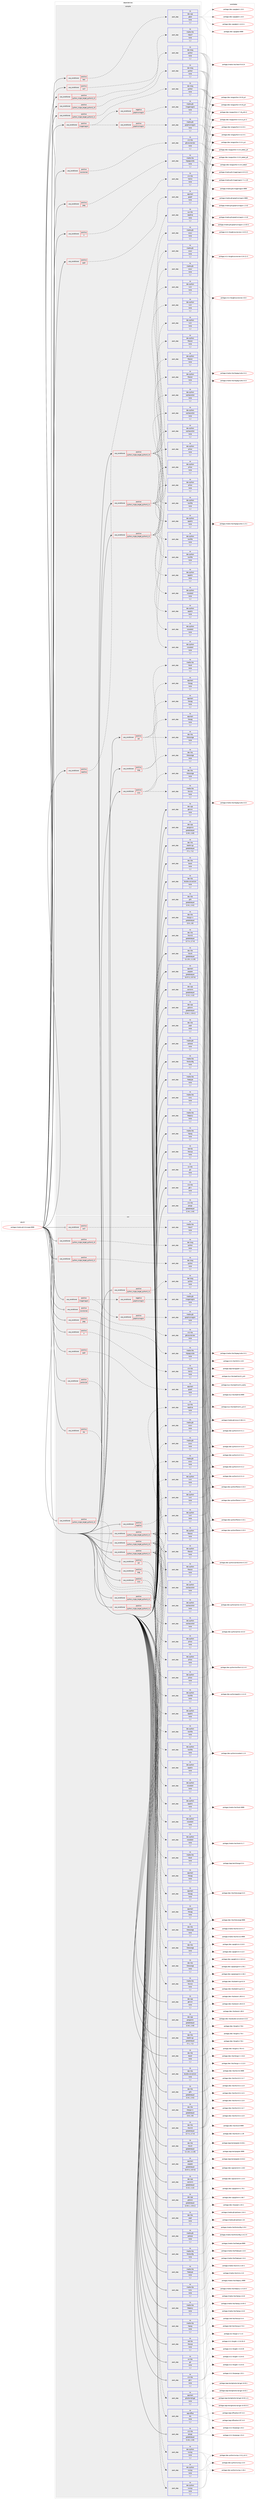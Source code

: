 digraph prolog {

# *************
# Graph options
# *************

newrank=true;
concentrate=true;
compound=true;
graph [rankdir=LR,fontname=Helvetica,fontsize=10,ranksep=1.5];#, ranksep=2.5, nodesep=0.2];
edge  [arrowhead=vee];
node  [fontname=Helvetica,fontsize=10];

# **********
# The ebuild
# **********

subgraph cluster_leftcol {
color=gray;
rank=same;
label=<<i>ebuild</i>>;
id [label="portage://media-gfx/inkscape-9999", color=red, width=4, href="../media-gfx/inkscape-9999.svg"];
}

# ****************
# The dependencies
# ****************

subgraph cluster_midcol {
color=gray;
label=<<i>dependencies</i>>;
subgraph cluster_compile {
fillcolor="#eeeeee";
style=filled;
label=<<i>compile</i>>;
subgraph cond71878 {
dependency284775 [label=<<TABLE BORDER="0" CELLBORDER="1" CELLSPACING="0" CELLPADDING="4"><TR><TD ROWSPAN="3" CELLPADDING="10">use_conditional</TD></TR><TR><TD>positive</TD></TR><TR><TD>X</TD></TR></TABLE>>, shape=none, color=red];
subgraph pack210608 {
dependency284776 [label=<<TABLE BORDER="0" CELLBORDER="1" CELLSPACING="0" CELLPADDING="4" WIDTH="220"><TR><TD ROWSPAN="6" CELLPADDING="30">pack_dep</TD></TR><TR><TD WIDTH="110">no</TD></TR><TR><TD>x11-libs</TD></TR><TR><TD>libX11</TD></TR><TR><TD>none</TD></TR><TR><TD>[,,]</TD></TR></TABLE>>, shape=none, color=blue];
}
dependency284775:e -> dependency284776:w [weight=20,style="dashed",arrowhead="vee"];
}
id:e -> dependency284775:w [weight=20,style="solid",arrowhead="vee"];
subgraph cond71879 {
dependency284777 [label=<<TABLE BORDER="0" CELLBORDER="1" CELLSPACING="0" CELLPADDING="4"><TR><TD ROWSPAN="3" CELLPADDING="10">use_conditional</TD></TR><TR><TD>positive</TD></TR><TR><TD>cdr</TD></TR></TABLE>>, shape=none, color=red];
subgraph pack210609 {
dependency284778 [label=<<TABLE BORDER="0" CELLBORDER="1" CELLSPACING="0" CELLPADDING="4" WIDTH="220"><TR><TD ROWSPAN="6" CELLPADDING="30">pack_dep</TD></TR><TR><TD WIDTH="110">no</TD></TR><TR><TD>app-text</TD></TR><TR><TD>libwpg</TD></TR><TR><TD>none</TD></TR><TR><TD>[,,]</TD></TR></TABLE>>, shape=none, color=blue];
}
dependency284777:e -> dependency284778:w [weight=20,style="dashed",arrowhead="vee"];
subgraph pack210610 {
dependency284779 [label=<<TABLE BORDER="0" CELLBORDER="1" CELLSPACING="0" CELLPADDING="4" WIDTH="220"><TR><TD ROWSPAN="6" CELLPADDING="30">pack_dep</TD></TR><TR><TD WIDTH="110">no</TD></TR><TR><TD>dev-libs</TD></TR><TR><TD>librevenge</TD></TR><TR><TD>none</TD></TR><TR><TD>[,,]</TD></TR></TABLE>>, shape=none, color=blue];
}
dependency284777:e -> dependency284779:w [weight=20,style="dashed",arrowhead="vee"];
subgraph pack210611 {
dependency284780 [label=<<TABLE BORDER="0" CELLBORDER="1" CELLSPACING="0" CELLPADDING="4" WIDTH="220"><TR><TD ROWSPAN="6" CELLPADDING="30">pack_dep</TD></TR><TR><TD WIDTH="110">no</TD></TR><TR><TD>media-libs</TD></TR><TR><TD>libcdr</TD></TR><TR><TD>none</TD></TR><TR><TD>[,,]</TD></TR></TABLE>>, shape=none, color=blue];
}
dependency284777:e -> dependency284780:w [weight=20,style="dashed",arrowhead="vee"];
}
id:e -> dependency284777:w [weight=20,style="solid",arrowhead="vee"];
subgraph cond71880 {
dependency284781 [label=<<TABLE BORDER="0" CELLBORDER="1" CELLSPACING="0" CELLPADDING="4"><TR><TD ROWSPAN="3" CELLPADDING="10">use_conditional</TD></TR><TR><TD>positive</TD></TR><TR><TD>exif</TD></TR></TABLE>>, shape=none, color=red];
subgraph pack210612 {
dependency284782 [label=<<TABLE BORDER="0" CELLBORDER="1" CELLSPACING="0" CELLPADDING="4" WIDTH="220"><TR><TD ROWSPAN="6" CELLPADDING="30">pack_dep</TD></TR><TR><TD WIDTH="110">no</TD></TR><TR><TD>media-libs</TD></TR><TR><TD>libexif</TD></TR><TR><TD>none</TD></TR><TR><TD>[,,]</TD></TR></TABLE>>, shape=none, color=blue];
}
dependency284781:e -> dependency284782:w [weight=20,style="dashed",arrowhead="vee"];
}
id:e -> dependency284781:w [weight=20,style="solid",arrowhead="vee"];
subgraph cond71881 {
dependency284783 [label=<<TABLE BORDER="0" CELLBORDER="1" CELLSPACING="0" CELLPADDING="4"><TR><TD ROWSPAN="3" CELLPADDING="10">use_conditional</TD></TR><TR><TD>positive</TD></TR><TR><TD>imagemagick</TD></TR></TABLE>>, shape=none, color=red];
subgraph cond71882 {
dependency284784 [label=<<TABLE BORDER="0" CELLBORDER="1" CELLSPACING="0" CELLPADDING="4"><TR><TD ROWSPAN="3" CELLPADDING="10">use_conditional</TD></TR><TR><TD>negative</TD></TR><TR><TD>graphicsmagick</TD></TR></TABLE>>, shape=none, color=red];
subgraph pack210613 {
dependency284785 [label=<<TABLE BORDER="0" CELLBORDER="1" CELLSPACING="0" CELLPADDING="4" WIDTH="220"><TR><TD ROWSPAN="6" CELLPADDING="30">pack_dep</TD></TR><TR><TD WIDTH="110">no</TD></TR><TR><TD>media-gfx</TD></TR><TR><TD>imagemagick</TD></TR><TR><TD>none</TD></TR><TR><TD>[,,]</TD></TR></TABLE>>, shape=none, color=blue];
}
dependency284784:e -> dependency284785:w [weight=20,style="dashed",arrowhead="vee"];
}
dependency284783:e -> dependency284784:w [weight=20,style="dashed",arrowhead="vee"];
subgraph cond71883 {
dependency284786 [label=<<TABLE BORDER="0" CELLBORDER="1" CELLSPACING="0" CELLPADDING="4"><TR><TD ROWSPAN="3" CELLPADDING="10">use_conditional</TD></TR><TR><TD>positive</TD></TR><TR><TD>graphicsmagick</TD></TR></TABLE>>, shape=none, color=red];
subgraph pack210614 {
dependency284787 [label=<<TABLE BORDER="0" CELLBORDER="1" CELLSPACING="0" CELLPADDING="4" WIDTH="220"><TR><TD ROWSPAN="6" CELLPADDING="30">pack_dep</TD></TR><TR><TD WIDTH="110">no</TD></TR><TR><TD>media-gfx</TD></TR><TR><TD>graphicsmagick</TD></TR><TR><TD>none</TD></TR><TR><TD>[,,]</TD></TR></TABLE>>, shape=none, color=blue];
}
dependency284786:e -> dependency284787:w [weight=20,style="dashed",arrowhead="vee"];
}
dependency284783:e -> dependency284786:w [weight=20,style="dashed",arrowhead="vee"];
}
id:e -> dependency284783:w [weight=20,style="solid",arrowhead="vee"];
subgraph cond71884 {
dependency284788 [label=<<TABLE BORDER="0" CELLBORDER="1" CELLSPACING="0" CELLPADDING="4"><TR><TD ROWSPAN="3" CELLPADDING="10">use_conditional</TD></TR><TR><TD>positive</TD></TR><TR><TD>jpeg</TD></TR></TABLE>>, shape=none, color=red];
subgraph pack210615 {
dependency284789 [label=<<TABLE BORDER="0" CELLBORDER="1" CELLSPACING="0" CELLPADDING="4" WIDTH="220"><TR><TD ROWSPAN="6" CELLPADDING="30">pack_dep</TD></TR><TR><TD WIDTH="110">no</TD></TR><TR><TD>media-libs</TD></TR><TR><TD>libjpeg-turbo</TD></TR><TR><TD>none</TD></TR><TR><TD>[,,]</TD></TR></TABLE>>, shape=none, color=blue];
}
dependency284788:e -> dependency284789:w [weight=20,style="dashed",arrowhead="vee"];
}
id:e -> dependency284788:w [weight=20,style="solid",arrowhead="vee"];
subgraph cond71885 {
dependency284790 [label=<<TABLE BORDER="0" CELLBORDER="1" CELLSPACING="0" CELLPADDING="4"><TR><TD ROWSPAN="3" CELLPADDING="10">use_conditional</TD></TR><TR><TD>positive</TD></TR><TR><TD>python_single_target_python3_10</TD></TR></TABLE>>, shape=none, color=red];
subgraph pack210616 {
dependency284791 [label=<<TABLE BORDER="0" CELLBORDER="1" CELLSPACING="0" CELLPADDING="4" WIDTH="220"><TR><TD ROWSPAN="6" CELLPADDING="30">pack_dep</TD></TR><TR><TD WIDTH="110">no</TD></TR><TR><TD>dev-lang</TD></TR><TR><TD>python</TD></TR><TR><TD>none</TD></TR><TR><TD>[,,]</TD></TR></TABLE>>, shape=none, color=blue];
}
dependency284790:e -> dependency284791:w [weight=20,style="dashed",arrowhead="vee"];
}
id:e -> dependency284790:w [weight=20,style="solid",arrowhead="vee"];
subgraph cond71886 {
dependency284792 [label=<<TABLE BORDER="0" CELLBORDER="1" CELLSPACING="0" CELLPADDING="4"><TR><TD ROWSPAN="3" CELLPADDING="10">use_conditional</TD></TR><TR><TD>positive</TD></TR><TR><TD>python_single_target_python3_10</TD></TR></TABLE>>, shape=none, color=red];
subgraph pack210617 {
dependency284793 [label=<<TABLE BORDER="0" CELLBORDER="1" CELLSPACING="0" CELLPADDING="4" WIDTH="220"><TR><TD ROWSPAN="6" CELLPADDING="30">pack_dep</TD></TR><TR><TD WIDTH="110">no</TD></TR><TR><TD>dev-python</TD></TR><TR><TD>appdirs</TD></TR><TR><TD>none</TD></TR><TR><TD>[,,]</TD></TR></TABLE>>, shape=none, color=blue];
}
dependency284792:e -> dependency284793:w [weight=20,style="dashed",arrowhead="vee"];
subgraph pack210618 {
dependency284794 [label=<<TABLE BORDER="0" CELLBORDER="1" CELLSPACING="0" CELLPADDING="4" WIDTH="220"><TR><TD ROWSPAN="6" CELLPADDING="30">pack_dep</TD></TR><TR><TD WIDTH="110">no</TD></TR><TR><TD>dev-python</TD></TR><TR><TD>cachecontrol</TD></TR><TR><TD>none</TD></TR><TR><TD>[,,]</TD></TR></TABLE>>, shape=none, color=blue];
}
dependency284792:e -> dependency284794:w [weight=20,style="dashed",arrowhead="vee"];
subgraph pack210619 {
dependency284795 [label=<<TABLE BORDER="0" CELLBORDER="1" CELLSPACING="0" CELLPADDING="4" WIDTH="220"><TR><TD ROWSPAN="6" CELLPADDING="30">pack_dep</TD></TR><TR><TD WIDTH="110">no</TD></TR><TR><TD>dev-python</TD></TR><TR><TD>cssselect</TD></TR><TR><TD>none</TD></TR><TR><TD>[,,]</TD></TR></TABLE>>, shape=none, color=blue];
}
dependency284792:e -> dependency284795:w [weight=20,style="dashed",arrowhead="vee"];
subgraph pack210620 {
dependency284796 [label=<<TABLE BORDER="0" CELLBORDER="1" CELLSPACING="0" CELLPADDING="4" WIDTH="220"><TR><TD ROWSPAN="6" CELLPADDING="30">pack_dep</TD></TR><TR><TD WIDTH="110">no</TD></TR><TR><TD>dev-python</TD></TR><TR><TD>filelock</TD></TR><TR><TD>none</TD></TR><TR><TD>[,,]</TD></TR></TABLE>>, shape=none, color=blue];
}
dependency284792:e -> dependency284796:w [weight=20,style="dashed",arrowhead="vee"];
subgraph pack210621 {
dependency284797 [label=<<TABLE BORDER="0" CELLBORDER="1" CELLSPACING="0" CELLPADDING="4" WIDTH="220"><TR><TD ROWSPAN="6" CELLPADDING="30">pack_dep</TD></TR><TR><TD WIDTH="110">no</TD></TR><TR><TD>dev-python</TD></TR><TR><TD>lockfile</TD></TR><TR><TD>none</TD></TR><TR><TD>[,,]</TD></TR></TABLE>>, shape=none, color=blue];
}
dependency284792:e -> dependency284797:w [weight=20,style="dashed",arrowhead="vee"];
subgraph pack210622 {
dependency284798 [label=<<TABLE BORDER="0" CELLBORDER="1" CELLSPACING="0" CELLPADDING="4" WIDTH="220"><TR><TD ROWSPAN="6" CELLPADDING="30">pack_dep</TD></TR><TR><TD WIDTH="110">no</TD></TR><TR><TD>dev-python</TD></TR><TR><TD>lxml</TD></TR><TR><TD>none</TD></TR><TR><TD>[,,]</TD></TR></TABLE>>, shape=none, color=blue];
}
dependency284792:e -> dependency284798:w [weight=20,style="dashed",arrowhead="vee"];
subgraph pack210623 {
dependency284799 [label=<<TABLE BORDER="0" CELLBORDER="1" CELLSPACING="0" CELLPADDING="4" WIDTH="220"><TR><TD ROWSPAN="6" CELLPADDING="30">pack_dep</TD></TR><TR><TD WIDTH="110">no</TD></TR><TR><TD>dev-python</TD></TR><TR><TD>pillow</TD></TR><TR><TD>none</TD></TR><TR><TD>[,,]</TD></TR></TABLE>>, shape=none, color=blue];
}
dependency284792:e -> dependency284799:w [weight=20,style="dashed",arrowhead="vee"];
subgraph pack210624 {
dependency284800 [label=<<TABLE BORDER="0" CELLBORDER="1" CELLSPACING="0" CELLPADDING="4" WIDTH="220"><TR><TD ROWSPAN="6" CELLPADDING="30">pack_dep</TD></TR><TR><TD WIDTH="110">no</TD></TR><TR><TD>media-gfx</TD></TR><TR><TD>scour</TD></TR><TR><TD>none</TD></TR><TR><TD>[,,]</TD></TR></TABLE>>, shape=none, color=blue];
}
dependency284792:e -> dependency284800:w [weight=20,style="dashed",arrowhead="vee"];
}
id:e -> dependency284792:w [weight=20,style="solid",arrowhead="vee"];
subgraph cond71887 {
dependency284801 [label=<<TABLE BORDER="0" CELLBORDER="1" CELLSPACING="0" CELLPADDING="4"><TR><TD ROWSPAN="3" CELLPADDING="10">use_conditional</TD></TR><TR><TD>positive</TD></TR><TR><TD>python_single_target_python3_11</TD></TR></TABLE>>, shape=none, color=red];
subgraph pack210625 {
dependency284802 [label=<<TABLE BORDER="0" CELLBORDER="1" CELLSPACING="0" CELLPADDING="4" WIDTH="220"><TR><TD ROWSPAN="6" CELLPADDING="30">pack_dep</TD></TR><TR><TD WIDTH="110">no</TD></TR><TR><TD>dev-lang</TD></TR><TR><TD>python</TD></TR><TR><TD>none</TD></TR><TR><TD>[,,]</TD></TR></TABLE>>, shape=none, color=blue];
}
dependency284801:e -> dependency284802:w [weight=20,style="dashed",arrowhead="vee"];
}
id:e -> dependency284801:w [weight=20,style="solid",arrowhead="vee"];
subgraph cond71888 {
dependency284803 [label=<<TABLE BORDER="0" CELLBORDER="1" CELLSPACING="0" CELLPADDING="4"><TR><TD ROWSPAN="3" CELLPADDING="10">use_conditional</TD></TR><TR><TD>positive</TD></TR><TR><TD>python_single_target_python3_11</TD></TR></TABLE>>, shape=none, color=red];
subgraph pack210626 {
dependency284804 [label=<<TABLE BORDER="0" CELLBORDER="1" CELLSPACING="0" CELLPADDING="4" WIDTH="220"><TR><TD ROWSPAN="6" CELLPADDING="30">pack_dep</TD></TR><TR><TD WIDTH="110">no</TD></TR><TR><TD>dev-python</TD></TR><TR><TD>appdirs</TD></TR><TR><TD>none</TD></TR><TR><TD>[,,]</TD></TR></TABLE>>, shape=none, color=blue];
}
dependency284803:e -> dependency284804:w [weight=20,style="dashed",arrowhead="vee"];
subgraph pack210627 {
dependency284805 [label=<<TABLE BORDER="0" CELLBORDER="1" CELLSPACING="0" CELLPADDING="4" WIDTH="220"><TR><TD ROWSPAN="6" CELLPADDING="30">pack_dep</TD></TR><TR><TD WIDTH="110">no</TD></TR><TR><TD>dev-python</TD></TR><TR><TD>cachecontrol</TD></TR><TR><TD>none</TD></TR><TR><TD>[,,]</TD></TR></TABLE>>, shape=none, color=blue];
}
dependency284803:e -> dependency284805:w [weight=20,style="dashed",arrowhead="vee"];
subgraph pack210628 {
dependency284806 [label=<<TABLE BORDER="0" CELLBORDER="1" CELLSPACING="0" CELLPADDING="4" WIDTH="220"><TR><TD ROWSPAN="6" CELLPADDING="30">pack_dep</TD></TR><TR><TD WIDTH="110">no</TD></TR><TR><TD>dev-python</TD></TR><TR><TD>cssselect</TD></TR><TR><TD>none</TD></TR><TR><TD>[,,]</TD></TR></TABLE>>, shape=none, color=blue];
}
dependency284803:e -> dependency284806:w [weight=20,style="dashed",arrowhead="vee"];
subgraph pack210629 {
dependency284807 [label=<<TABLE BORDER="0" CELLBORDER="1" CELLSPACING="0" CELLPADDING="4" WIDTH="220"><TR><TD ROWSPAN="6" CELLPADDING="30">pack_dep</TD></TR><TR><TD WIDTH="110">no</TD></TR><TR><TD>dev-python</TD></TR><TR><TD>filelock</TD></TR><TR><TD>none</TD></TR><TR><TD>[,,]</TD></TR></TABLE>>, shape=none, color=blue];
}
dependency284803:e -> dependency284807:w [weight=20,style="dashed",arrowhead="vee"];
subgraph pack210630 {
dependency284808 [label=<<TABLE BORDER="0" CELLBORDER="1" CELLSPACING="0" CELLPADDING="4" WIDTH="220"><TR><TD ROWSPAN="6" CELLPADDING="30">pack_dep</TD></TR><TR><TD WIDTH="110">no</TD></TR><TR><TD>dev-python</TD></TR><TR><TD>lockfile</TD></TR><TR><TD>none</TD></TR><TR><TD>[,,]</TD></TR></TABLE>>, shape=none, color=blue];
}
dependency284803:e -> dependency284808:w [weight=20,style="dashed",arrowhead="vee"];
subgraph pack210631 {
dependency284809 [label=<<TABLE BORDER="0" CELLBORDER="1" CELLSPACING="0" CELLPADDING="4" WIDTH="220"><TR><TD ROWSPAN="6" CELLPADDING="30">pack_dep</TD></TR><TR><TD WIDTH="110">no</TD></TR><TR><TD>dev-python</TD></TR><TR><TD>lxml</TD></TR><TR><TD>none</TD></TR><TR><TD>[,,]</TD></TR></TABLE>>, shape=none, color=blue];
}
dependency284803:e -> dependency284809:w [weight=20,style="dashed",arrowhead="vee"];
subgraph pack210632 {
dependency284810 [label=<<TABLE BORDER="0" CELLBORDER="1" CELLSPACING="0" CELLPADDING="4" WIDTH="220"><TR><TD ROWSPAN="6" CELLPADDING="30">pack_dep</TD></TR><TR><TD WIDTH="110">no</TD></TR><TR><TD>dev-python</TD></TR><TR><TD>pillow</TD></TR><TR><TD>none</TD></TR><TR><TD>[,,]</TD></TR></TABLE>>, shape=none, color=blue];
}
dependency284803:e -> dependency284810:w [weight=20,style="dashed",arrowhead="vee"];
subgraph pack210633 {
dependency284811 [label=<<TABLE BORDER="0" CELLBORDER="1" CELLSPACING="0" CELLPADDING="4" WIDTH="220"><TR><TD ROWSPAN="6" CELLPADDING="30">pack_dep</TD></TR><TR><TD WIDTH="110">no</TD></TR><TR><TD>media-gfx</TD></TR><TR><TD>scour</TD></TR><TR><TD>none</TD></TR><TR><TD>[,,]</TD></TR></TABLE>>, shape=none, color=blue];
}
dependency284803:e -> dependency284811:w [weight=20,style="dashed",arrowhead="vee"];
}
id:e -> dependency284803:w [weight=20,style="solid",arrowhead="vee"];
subgraph cond71889 {
dependency284812 [label=<<TABLE BORDER="0" CELLBORDER="1" CELLSPACING="0" CELLPADDING="4"><TR><TD ROWSPAN="3" CELLPADDING="10">use_conditional</TD></TR><TR><TD>positive</TD></TR><TR><TD>python_single_target_python3_12</TD></TR></TABLE>>, shape=none, color=red];
subgraph pack210634 {
dependency284813 [label=<<TABLE BORDER="0" CELLBORDER="1" CELLSPACING="0" CELLPADDING="4" WIDTH="220"><TR><TD ROWSPAN="6" CELLPADDING="30">pack_dep</TD></TR><TR><TD WIDTH="110">no</TD></TR><TR><TD>dev-lang</TD></TR><TR><TD>python</TD></TR><TR><TD>none</TD></TR><TR><TD>[,,]</TD></TR></TABLE>>, shape=none, color=blue];
}
dependency284812:e -> dependency284813:w [weight=20,style="dashed",arrowhead="vee"];
}
id:e -> dependency284812:w [weight=20,style="solid",arrowhead="vee"];
subgraph cond71890 {
dependency284814 [label=<<TABLE BORDER="0" CELLBORDER="1" CELLSPACING="0" CELLPADDING="4"><TR><TD ROWSPAN="3" CELLPADDING="10">use_conditional</TD></TR><TR><TD>positive</TD></TR><TR><TD>python_single_target_python3_12</TD></TR></TABLE>>, shape=none, color=red];
subgraph pack210635 {
dependency284815 [label=<<TABLE BORDER="0" CELLBORDER="1" CELLSPACING="0" CELLPADDING="4" WIDTH="220"><TR><TD ROWSPAN="6" CELLPADDING="30">pack_dep</TD></TR><TR><TD WIDTH="110">no</TD></TR><TR><TD>dev-python</TD></TR><TR><TD>appdirs</TD></TR><TR><TD>none</TD></TR><TR><TD>[,,]</TD></TR></TABLE>>, shape=none, color=blue];
}
dependency284814:e -> dependency284815:w [weight=20,style="dashed",arrowhead="vee"];
subgraph pack210636 {
dependency284816 [label=<<TABLE BORDER="0" CELLBORDER="1" CELLSPACING="0" CELLPADDING="4" WIDTH="220"><TR><TD ROWSPAN="6" CELLPADDING="30">pack_dep</TD></TR><TR><TD WIDTH="110">no</TD></TR><TR><TD>dev-python</TD></TR><TR><TD>cachecontrol</TD></TR><TR><TD>none</TD></TR><TR><TD>[,,]</TD></TR></TABLE>>, shape=none, color=blue];
}
dependency284814:e -> dependency284816:w [weight=20,style="dashed",arrowhead="vee"];
subgraph pack210637 {
dependency284817 [label=<<TABLE BORDER="0" CELLBORDER="1" CELLSPACING="0" CELLPADDING="4" WIDTH="220"><TR><TD ROWSPAN="6" CELLPADDING="30">pack_dep</TD></TR><TR><TD WIDTH="110">no</TD></TR><TR><TD>dev-python</TD></TR><TR><TD>cssselect</TD></TR><TR><TD>none</TD></TR><TR><TD>[,,]</TD></TR></TABLE>>, shape=none, color=blue];
}
dependency284814:e -> dependency284817:w [weight=20,style="dashed",arrowhead="vee"];
subgraph pack210638 {
dependency284818 [label=<<TABLE BORDER="0" CELLBORDER="1" CELLSPACING="0" CELLPADDING="4" WIDTH="220"><TR><TD ROWSPAN="6" CELLPADDING="30">pack_dep</TD></TR><TR><TD WIDTH="110">no</TD></TR><TR><TD>dev-python</TD></TR><TR><TD>filelock</TD></TR><TR><TD>none</TD></TR><TR><TD>[,,]</TD></TR></TABLE>>, shape=none, color=blue];
}
dependency284814:e -> dependency284818:w [weight=20,style="dashed",arrowhead="vee"];
subgraph pack210639 {
dependency284819 [label=<<TABLE BORDER="0" CELLBORDER="1" CELLSPACING="0" CELLPADDING="4" WIDTH="220"><TR><TD ROWSPAN="6" CELLPADDING="30">pack_dep</TD></TR><TR><TD WIDTH="110">no</TD></TR><TR><TD>dev-python</TD></TR><TR><TD>lockfile</TD></TR><TR><TD>none</TD></TR><TR><TD>[,,]</TD></TR></TABLE>>, shape=none, color=blue];
}
dependency284814:e -> dependency284819:w [weight=20,style="dashed",arrowhead="vee"];
subgraph pack210640 {
dependency284820 [label=<<TABLE BORDER="0" CELLBORDER="1" CELLSPACING="0" CELLPADDING="4" WIDTH="220"><TR><TD ROWSPAN="6" CELLPADDING="30">pack_dep</TD></TR><TR><TD WIDTH="110">no</TD></TR><TR><TD>dev-python</TD></TR><TR><TD>lxml</TD></TR><TR><TD>none</TD></TR><TR><TD>[,,]</TD></TR></TABLE>>, shape=none, color=blue];
}
dependency284814:e -> dependency284820:w [weight=20,style="dashed",arrowhead="vee"];
subgraph pack210641 {
dependency284821 [label=<<TABLE BORDER="0" CELLBORDER="1" CELLSPACING="0" CELLPADDING="4" WIDTH="220"><TR><TD ROWSPAN="6" CELLPADDING="30">pack_dep</TD></TR><TR><TD WIDTH="110">no</TD></TR><TR><TD>dev-python</TD></TR><TR><TD>pillow</TD></TR><TR><TD>none</TD></TR><TR><TD>[,,]</TD></TR></TABLE>>, shape=none, color=blue];
}
dependency284814:e -> dependency284821:w [weight=20,style="dashed",arrowhead="vee"];
subgraph pack210642 {
dependency284822 [label=<<TABLE BORDER="0" CELLBORDER="1" CELLSPACING="0" CELLPADDING="4" WIDTH="220"><TR><TD ROWSPAN="6" CELLPADDING="30">pack_dep</TD></TR><TR><TD WIDTH="110">no</TD></TR><TR><TD>media-gfx</TD></TR><TR><TD>scour</TD></TR><TR><TD>none</TD></TR><TR><TD>[,,]</TD></TR></TABLE>>, shape=none, color=blue];
}
dependency284814:e -> dependency284822:w [weight=20,style="dashed",arrowhead="vee"];
}
id:e -> dependency284814:w [weight=20,style="solid",arrowhead="vee"];
subgraph cond71891 {
dependency284823 [label=<<TABLE BORDER="0" CELLBORDER="1" CELLSPACING="0" CELLPADDING="4"><TR><TD ROWSPAN="3" CELLPADDING="10">use_conditional</TD></TR><TR><TD>positive</TD></TR><TR><TD>readline</TD></TR></TABLE>>, shape=none, color=red];
subgraph pack210643 {
dependency284824 [label=<<TABLE BORDER="0" CELLBORDER="1" CELLSPACING="0" CELLPADDING="4" WIDTH="220"><TR><TD ROWSPAN="6" CELLPADDING="30">pack_dep</TD></TR><TR><TD WIDTH="110">no</TD></TR><TR><TD>sys-libs</TD></TR><TR><TD>readline</TD></TR><TR><TD>none</TD></TR><TR><TD>[,,]</TD></TR></TABLE>>, shape=none, color=blue];
}
dependency284823:e -> dependency284824:w [weight=20,style="dashed",arrowhead="vee"];
}
id:e -> dependency284823:w [weight=20,style="solid",arrowhead="vee"];
subgraph cond71892 {
dependency284825 [label=<<TABLE BORDER="0" CELLBORDER="1" CELLSPACING="0" CELLPADDING="4"><TR><TD ROWSPAN="3" CELLPADDING="10">use_conditional</TD></TR><TR><TD>positive</TD></TR><TR><TD>sourceview</TD></TR></TABLE>>, shape=none, color=red];
subgraph pack210644 {
dependency284826 [label=<<TABLE BORDER="0" CELLBORDER="1" CELLSPACING="0" CELLPADDING="4" WIDTH="220"><TR><TD ROWSPAN="6" CELLPADDING="30">pack_dep</TD></TR><TR><TD WIDTH="110">no</TD></TR><TR><TD>x11-libs</TD></TR><TR><TD>gtksourceview</TD></TR><TR><TD>none</TD></TR><TR><TD>[,,]</TD></TR></TABLE>>, shape=none, color=blue];
}
dependency284825:e -> dependency284826:w [weight=20,style="dashed",arrowhead="vee"];
}
id:e -> dependency284825:w [weight=20,style="solid",arrowhead="vee"];
subgraph cond71893 {
dependency284827 [label=<<TABLE BORDER="0" CELLBORDER="1" CELLSPACING="0" CELLPADDING="4"><TR><TD ROWSPAN="3" CELLPADDING="10">use_conditional</TD></TR><TR><TD>positive</TD></TR><TR><TD>spell</TD></TR></TABLE>>, shape=none, color=red];
subgraph pack210645 {
dependency284828 [label=<<TABLE BORDER="0" CELLBORDER="1" CELLSPACING="0" CELLPADDING="4" WIDTH="220"><TR><TD ROWSPAN="6" CELLPADDING="30">pack_dep</TD></TR><TR><TD WIDTH="110">no</TD></TR><TR><TD>app-text</TD></TR><TR><TD>gspell</TD></TR><TR><TD>none</TD></TR><TR><TD>[,,]</TD></TR></TABLE>>, shape=none, color=blue];
}
dependency284827:e -> dependency284828:w [weight=20,style="dashed",arrowhead="vee"];
}
id:e -> dependency284827:w [weight=20,style="solid",arrowhead="vee"];
subgraph cond71894 {
dependency284829 [label=<<TABLE BORDER="0" CELLBORDER="1" CELLSPACING="0" CELLPADDING="4"><TR><TD ROWSPAN="3" CELLPADDING="10">use_conditional</TD></TR><TR><TD>positive</TD></TR><TR><TD>test</TD></TR></TABLE>>, shape=none, color=red];
subgraph pack210646 {
dependency284830 [label=<<TABLE BORDER="0" CELLBORDER="1" CELLSPACING="0" CELLPADDING="4" WIDTH="220"><TR><TD ROWSPAN="6" CELLPADDING="30">pack_dep</TD></TR><TR><TD WIDTH="110">no</TD></TR><TR><TD>dev-cpp</TD></TR><TR><TD>gtest</TD></TR><TR><TD>none</TD></TR><TR><TD>[,,]</TD></TR></TABLE>>, shape=none, color=blue];
}
dependency284829:e -> dependency284830:w [weight=20,style="dashed",arrowhead="vee"];
}
id:e -> dependency284829:w [weight=20,style="solid",arrowhead="vee"];
subgraph cond71895 {
dependency284831 [label=<<TABLE BORDER="0" CELLBORDER="1" CELLSPACING="0" CELLPADDING="4"><TR><TD ROWSPAN="3" CELLPADDING="10">use_conditional</TD></TR><TR><TD>positive</TD></TR><TR><TD>visio</TD></TR></TABLE>>, shape=none, color=red];
subgraph pack210647 {
dependency284832 [label=<<TABLE BORDER="0" CELLBORDER="1" CELLSPACING="0" CELLPADDING="4" WIDTH="220"><TR><TD ROWSPAN="6" CELLPADDING="30">pack_dep</TD></TR><TR><TD WIDTH="110">no</TD></TR><TR><TD>app-text</TD></TR><TR><TD>libwpg</TD></TR><TR><TD>none</TD></TR><TR><TD>[,,]</TD></TR></TABLE>>, shape=none, color=blue];
}
dependency284831:e -> dependency284832:w [weight=20,style="dashed",arrowhead="vee"];
subgraph pack210648 {
dependency284833 [label=<<TABLE BORDER="0" CELLBORDER="1" CELLSPACING="0" CELLPADDING="4" WIDTH="220"><TR><TD ROWSPAN="6" CELLPADDING="30">pack_dep</TD></TR><TR><TD WIDTH="110">no</TD></TR><TR><TD>dev-libs</TD></TR><TR><TD>librevenge</TD></TR><TR><TD>none</TD></TR><TR><TD>[,,]</TD></TR></TABLE>>, shape=none, color=blue];
}
dependency284831:e -> dependency284833:w [weight=20,style="dashed",arrowhead="vee"];
subgraph pack210649 {
dependency284834 [label=<<TABLE BORDER="0" CELLBORDER="1" CELLSPACING="0" CELLPADDING="4" WIDTH="220"><TR><TD ROWSPAN="6" CELLPADDING="30">pack_dep</TD></TR><TR><TD WIDTH="110">no</TD></TR><TR><TD>media-libs</TD></TR><TR><TD>libvisio</TD></TR><TR><TD>none</TD></TR><TR><TD>[,,]</TD></TR></TABLE>>, shape=none, color=blue];
}
dependency284831:e -> dependency284834:w [weight=20,style="dashed",arrowhead="vee"];
}
id:e -> dependency284831:w [weight=20,style="solid",arrowhead="vee"];
subgraph cond71896 {
dependency284835 [label=<<TABLE BORDER="0" CELLBORDER="1" CELLSPACING="0" CELLPADDING="4"><TR><TD ROWSPAN="3" CELLPADDING="10">use_conditional</TD></TR><TR><TD>positive</TD></TR><TR><TD>wpg</TD></TR></TABLE>>, shape=none, color=red];
subgraph pack210650 {
dependency284836 [label=<<TABLE BORDER="0" CELLBORDER="1" CELLSPACING="0" CELLPADDING="4" WIDTH="220"><TR><TD ROWSPAN="6" CELLPADDING="30">pack_dep</TD></TR><TR><TD WIDTH="110">no</TD></TR><TR><TD>app-text</TD></TR><TR><TD>libwpg</TD></TR><TR><TD>none</TD></TR><TR><TD>[,,]</TD></TR></TABLE>>, shape=none, color=blue];
}
dependency284835:e -> dependency284836:w [weight=20,style="dashed",arrowhead="vee"];
subgraph pack210651 {
dependency284837 [label=<<TABLE BORDER="0" CELLBORDER="1" CELLSPACING="0" CELLPADDING="4" WIDTH="220"><TR><TD ROWSPAN="6" CELLPADDING="30">pack_dep</TD></TR><TR><TD WIDTH="110">no</TD></TR><TR><TD>dev-libs</TD></TR><TR><TD>librevenge</TD></TR><TR><TD>none</TD></TR><TR><TD>[,,]</TD></TR></TABLE>>, shape=none, color=blue];
}
dependency284835:e -> dependency284837:w [weight=20,style="dashed",arrowhead="vee"];
}
id:e -> dependency284835:w [weight=20,style="solid",arrowhead="vee"];
subgraph pack210652 {
dependency284838 [label=<<TABLE BORDER="0" CELLBORDER="1" CELLSPACING="0" CELLPADDING="4" WIDTH="220"><TR><TD ROWSPAN="6" CELLPADDING="30">pack_dep</TD></TR><TR><TD WIDTH="110">no</TD></TR><TR><TD>app-text</TD></TR><TR><TD>poppler</TD></TR><TR><TD>greaterequal</TD></TR><TR><TD>[0.57.0,,,0.57.0]</TD></TR></TABLE>>, shape=none, color=blue];
}
id:e -> dependency284838:w [weight=20,style="solid",arrowhead="vee"];
subgraph pack210653 {
dependency284839 [label=<<TABLE BORDER="0" CELLBORDER="1" CELLSPACING="0" CELLPADDING="4" WIDTH="220"><TR><TD ROWSPAN="6" CELLPADDING="30">pack_dep</TD></TR><TR><TD WIDTH="110">no</TD></TR><TR><TD>dev-cpp</TD></TR><TR><TD>cairomm</TD></TR><TR><TD>greaterequal</TD></TR><TR><TD>[1.12,,,1.12]</TD></TR></TABLE>>, shape=none, color=blue];
}
id:e -> dependency284839:w [weight=20,style="solid",arrowhead="vee"];
subgraph pack210654 {
dependency284840 [label=<<TABLE BORDER="0" CELLBORDER="1" CELLSPACING="0" CELLPADDING="4" WIDTH="220"><TR><TD ROWSPAN="6" CELLPADDING="30">pack_dep</TD></TR><TR><TD WIDTH="110">no</TD></TR><TR><TD>dev-cpp</TD></TR><TR><TD>glibmm</TD></TR><TR><TD>greaterequal</TD></TR><TR><TD>[2.54.1,,,2.54.1]</TD></TR></TABLE>>, shape=none, color=blue];
}
id:e -> dependency284840:w [weight=20,style="solid",arrowhead="vee"];
subgraph pack210655 {
dependency284841 [label=<<TABLE BORDER="0" CELLBORDER="1" CELLSPACING="0" CELLPADDING="4" WIDTH="220"><TR><TD ROWSPAN="6" CELLPADDING="30">pack_dep</TD></TR><TR><TD WIDTH="110">no</TD></TR><TR><TD>dev-cpp</TD></TR><TR><TD>gtkmm</TD></TR><TR><TD>none</TD></TR><TR><TD>[,,]</TD></TR></TABLE>>, shape=none, color=blue];
}
id:e -> dependency284841:w [weight=20,style="solid",arrowhead="vee"];
subgraph pack210656 {
dependency284842 [label=<<TABLE BORDER="0" CELLBORDER="1" CELLSPACING="0" CELLPADDING="4" WIDTH="220"><TR><TD ROWSPAN="6" CELLPADDING="30">pack_dep</TD></TR><TR><TD WIDTH="110">no</TD></TR><TR><TD>dev-cpp</TD></TR><TR><TD>pangomm</TD></TR><TR><TD>greaterequal</TD></TR><TR><TD>[2.40,,,2.40]</TD></TR></TABLE>>, shape=none, color=blue];
}
id:e -> dependency284842:w [weight=20,style="solid",arrowhead="vee"];
subgraph pack210657 {
dependency284843 [label=<<TABLE BORDER="0" CELLBORDER="1" CELLSPACING="0" CELLPADDING="4" WIDTH="220"><TR><TD ROWSPAN="6" CELLPADDING="30">pack_dep</TD></TR><TR><TD WIDTH="110">no</TD></TR><TR><TD>dev-libs</TD></TR><TR><TD>boehm-gc</TD></TR><TR><TD>greaterequal</TD></TR><TR><TD>[7.1,,,7.1]</TD></TR></TABLE>>, shape=none, color=blue];
}
id:e -> dependency284843:w [weight=20,style="solid",arrowhead="vee"];
subgraph pack210658 {
dependency284844 [label=<<TABLE BORDER="0" CELLBORDER="1" CELLSPACING="0" CELLPADDING="4" WIDTH="220"><TR><TD ROWSPAN="6" CELLPADDING="30">pack_dep</TD></TR><TR><TD WIDTH="110">no</TD></TR><TR><TD>dev-libs</TD></TR><TR><TD>boost</TD></TR><TR><TD>none</TD></TR><TR><TD>[,,]</TD></TR></TABLE>>, shape=none, color=blue];
}
id:e -> dependency284844:w [weight=20,style="solid",arrowhead="vee"];
subgraph pack210659 {
dependency284845 [label=<<TABLE BORDER="0" CELLBORDER="1" CELLSPACING="0" CELLPADDING="4" WIDTH="220"><TR><TD ROWSPAN="6" CELLPADDING="30">pack_dep</TD></TR><TR><TD WIDTH="110">no</TD></TR><TR><TD>dev-libs</TD></TR><TR><TD>double-conversion</TD></TR><TR><TD>none</TD></TR><TR><TD>[,,]</TD></TR></TABLE>>, shape=none, color=blue];
}
id:e -> dependency284845:w [weight=20,style="solid",arrowhead="vee"];
subgraph pack210660 {
dependency284846 [label=<<TABLE BORDER="0" CELLBORDER="1" CELLSPACING="0" CELLPADDING="4" WIDTH="220"><TR><TD ROWSPAN="6" CELLPADDING="30">pack_dep</TD></TR><TR><TD WIDTH="110">no</TD></TR><TR><TD>dev-libs</TD></TR><TR><TD>glib</TD></TR><TR><TD>greaterequal</TD></TR><TR><TD>[2.41,,,2.41]</TD></TR></TABLE>>, shape=none, color=blue];
}
id:e -> dependency284846:w [weight=20,style="solid",arrowhead="vee"];
subgraph pack210661 {
dependency284847 [label=<<TABLE BORDER="0" CELLBORDER="1" CELLSPACING="0" CELLPADDING="4" WIDTH="220"><TR><TD ROWSPAN="6" CELLPADDING="30">pack_dep</TD></TR><TR><TD WIDTH="110">no</TD></TR><TR><TD>dev-libs</TD></TR><TR><TD>libsigc++</TD></TR><TR><TD>greaterequal</TD></TR><TR><TD>[2.8,,,2.8]</TD></TR></TABLE>>, shape=none, color=blue];
}
id:e -> dependency284847:w [weight=20,style="solid",arrowhead="vee"];
subgraph pack210662 {
dependency284848 [label=<<TABLE BORDER="0" CELLBORDER="1" CELLSPACING="0" CELLPADDING="4" WIDTH="220"><TR><TD ROWSPAN="6" CELLPADDING="30">pack_dep</TD></TR><TR><TD WIDTH="110">no</TD></TR><TR><TD>dev-libs</TD></TR><TR><TD>libxml2</TD></TR><TR><TD>greaterequal</TD></TR><TR><TD>[2.7.4,,,2.7.4]</TD></TR></TABLE>>, shape=none, color=blue];
}
id:e -> dependency284848:w [weight=20,style="solid",arrowhead="vee"];
subgraph pack210663 {
dependency284849 [label=<<TABLE BORDER="0" CELLBORDER="1" CELLSPACING="0" CELLPADDING="4" WIDTH="220"><TR><TD ROWSPAN="6" CELLPADDING="30">pack_dep</TD></TR><TR><TD WIDTH="110">no</TD></TR><TR><TD>dev-libs</TD></TR><TR><TD>libxslt</TD></TR><TR><TD>greaterequal</TD></TR><TR><TD>[1.1.25,,,1.1.25]</TD></TR></TABLE>>, shape=none, color=blue];
}
id:e -> dependency284849:w [weight=20,style="solid",arrowhead="vee"];
subgraph pack210664 {
dependency284850 [label=<<TABLE BORDER="0" CELLBORDER="1" CELLSPACING="0" CELLPADDING="4" WIDTH="220"><TR><TD ROWSPAN="6" CELLPADDING="30">pack_dep</TD></TR><TR><TD WIDTH="110">no</TD></TR><TR><TD>dev-libs</TD></TR><TR><TD>popt</TD></TR><TR><TD>none</TD></TR><TR><TD>[,,]</TD></TR></TABLE>>, shape=none, color=blue];
}
id:e -> dependency284850:w [weight=20,style="solid",arrowhead="vee"];
subgraph pack210665 {
dependency284851 [label=<<TABLE BORDER="0" CELLBORDER="1" CELLSPACING="0" CELLPADDING="4" WIDTH="220"><TR><TD ROWSPAN="6" CELLPADDING="30">pack_dep</TD></TR><TR><TD WIDTH="110">no</TD></TR><TR><TD>media-gfx</TD></TR><TR><TD>potrace</TD></TR><TR><TD>none</TD></TR><TR><TD>[,,]</TD></TR></TABLE>>, shape=none, color=blue];
}
id:e -> dependency284851:w [weight=20,style="solid",arrowhead="vee"];
subgraph pack210666 {
dependency284852 [label=<<TABLE BORDER="0" CELLBORDER="1" CELLSPACING="0" CELLPADDING="4" WIDTH="220"><TR><TD ROWSPAN="6" CELLPADDING="30">pack_dep</TD></TR><TR><TD WIDTH="110">no</TD></TR><TR><TD>media-libs</TD></TR><TR><TD>fontconfig</TD></TR><TR><TD>none</TD></TR><TR><TD>[,,]</TD></TR></TABLE>>, shape=none, color=blue];
}
id:e -> dependency284852:w [weight=20,style="solid",arrowhead="vee"];
subgraph pack210667 {
dependency284853 [label=<<TABLE BORDER="0" CELLBORDER="1" CELLSPACING="0" CELLPADDING="4" WIDTH="220"><TR><TD ROWSPAN="6" CELLPADDING="30">pack_dep</TD></TR><TR><TD WIDTH="110">no</TD></TR><TR><TD>media-libs</TD></TR><TR><TD>freetype</TD></TR><TR><TD>none</TD></TR><TR><TD>[,,]</TD></TR></TABLE>>, shape=none, color=blue];
}
id:e -> dependency284853:w [weight=20,style="solid",arrowhead="vee"];
subgraph pack210668 {
dependency284854 [label=<<TABLE BORDER="0" CELLBORDER="1" CELLSPACING="0" CELLPADDING="4" WIDTH="220"><TR><TD ROWSPAN="6" CELLPADDING="30">pack_dep</TD></TR><TR><TD WIDTH="110">no</TD></TR><TR><TD>media-libs</TD></TR><TR><TD>lcms</TD></TR><TR><TD>none</TD></TR><TR><TD>[,,]</TD></TR></TABLE>>, shape=none, color=blue];
}
id:e -> dependency284854:w [weight=20,style="solid",arrowhead="vee"];
subgraph pack210669 {
dependency284855 [label=<<TABLE BORDER="0" CELLBORDER="1" CELLSPACING="0" CELLPADDING="4" WIDTH="220"><TR><TD ROWSPAN="6" CELLPADDING="30">pack_dep</TD></TR><TR><TD WIDTH="110">no</TD></TR><TR><TD>media-libs</TD></TR><TR><TD>libepoxy</TD></TR><TR><TD>none</TD></TR><TR><TD>[,,]</TD></TR></TABLE>>, shape=none, color=blue];
}
id:e -> dependency284855:w [weight=20,style="solid",arrowhead="vee"];
subgraph pack210670 {
dependency284856 [label=<<TABLE BORDER="0" CELLBORDER="1" CELLSPACING="0" CELLPADDING="4" WIDTH="220"><TR><TD ROWSPAN="6" CELLPADDING="30">pack_dep</TD></TR><TR><TD WIDTH="110">no</TD></TR><TR><TD>media-libs</TD></TR><TR><TD>libpng</TD></TR><TR><TD>none</TD></TR><TR><TD>[,,]</TD></TR></TABLE>>, shape=none, color=blue];
}
id:e -> dependency284856:w [weight=20,style="solid",arrowhead="vee"];
subgraph pack210671 {
dependency284857 [label=<<TABLE BORDER="0" CELLBORDER="1" CELLSPACING="0" CELLPADDING="4" WIDTH="220"><TR><TD ROWSPAN="6" CELLPADDING="30">pack_dep</TD></TR><TR><TD WIDTH="110">no</TD></TR><TR><TD>net-libs</TD></TR><TR><TD>libsoup</TD></TR><TR><TD>none</TD></TR><TR><TD>[,,]</TD></TR></TABLE>>, shape=none, color=blue];
}
id:e -> dependency284857:w [weight=20,style="solid",arrowhead="vee"];
subgraph pack210672 {
dependency284858 [label=<<TABLE BORDER="0" CELLBORDER="1" CELLSPACING="0" CELLPADDING="4" WIDTH="220"><TR><TD ROWSPAN="6" CELLPADDING="30">pack_dep</TD></TR><TR><TD WIDTH="110">no</TD></TR><TR><TD>sci-libs</TD></TR><TR><TD>gsl</TD></TR><TR><TD>none</TD></TR><TR><TD>[,,]</TD></TR></TABLE>>, shape=none, color=blue];
}
id:e -> dependency284858:w [weight=20,style="solid",arrowhead="vee"];
subgraph pack210673 {
dependency284859 [label=<<TABLE BORDER="0" CELLBORDER="1" CELLSPACING="0" CELLPADDING="4" WIDTH="220"><TR><TD ROWSPAN="6" CELLPADDING="30">pack_dep</TD></TR><TR><TD WIDTH="110">no</TD></TR><TR><TD>x11-libs</TD></TR><TR><TD>gtk+</TD></TR><TR><TD>none</TD></TR><TR><TD>[,,]</TD></TR></TABLE>>, shape=none, color=blue];
}
id:e -> dependency284859:w [weight=20,style="solid",arrowhead="vee"];
subgraph pack210674 {
dependency284860 [label=<<TABLE BORDER="0" CELLBORDER="1" CELLSPACING="0" CELLPADDING="4" WIDTH="220"><TR><TD ROWSPAN="6" CELLPADDING="30">pack_dep</TD></TR><TR><TD WIDTH="110">no</TD></TR><TR><TD>x11-libs</TD></TR><TR><TD>pango</TD></TR><TR><TD>greaterequal</TD></TR><TR><TD>[1.44,,,1.44]</TD></TR></TABLE>>, shape=none, color=blue];
}
id:e -> dependency284860:w [weight=20,style="solid",arrowhead="vee"];
}
subgraph cluster_compileandrun {
fillcolor="#eeeeee";
style=filled;
label=<<i>compile and run</i>>;
}
subgraph cluster_run {
fillcolor="#eeeeee";
style=filled;
label=<<i>run</i>>;
subgraph cond71897 {
dependency284861 [label=<<TABLE BORDER="0" CELLBORDER="1" CELLSPACING="0" CELLPADDING="4"><TR><TD ROWSPAN="3" CELLPADDING="10">use_conditional</TD></TR><TR><TD>positive</TD></TR><TR><TD>X</TD></TR></TABLE>>, shape=none, color=red];
subgraph pack210675 {
dependency284862 [label=<<TABLE BORDER="0" CELLBORDER="1" CELLSPACING="0" CELLPADDING="4" WIDTH="220"><TR><TD ROWSPAN="6" CELLPADDING="30">pack_dep</TD></TR><TR><TD WIDTH="110">no</TD></TR><TR><TD>x11-libs</TD></TR><TR><TD>libX11</TD></TR><TR><TD>none</TD></TR><TR><TD>[,,]</TD></TR></TABLE>>, shape=none, color=blue];
}
dependency284861:e -> dependency284862:w [weight=20,style="dashed",arrowhead="vee"];
}
id:e -> dependency284861:w [weight=20,style="solid",arrowhead="odot"];
subgraph cond71898 {
dependency284863 [label=<<TABLE BORDER="0" CELLBORDER="1" CELLSPACING="0" CELLPADDING="4"><TR><TD ROWSPAN="3" CELLPADDING="10">use_conditional</TD></TR><TR><TD>positive</TD></TR><TR><TD>cdr</TD></TR></TABLE>>, shape=none, color=red];
subgraph pack210676 {
dependency284864 [label=<<TABLE BORDER="0" CELLBORDER="1" CELLSPACING="0" CELLPADDING="4" WIDTH="220"><TR><TD ROWSPAN="6" CELLPADDING="30">pack_dep</TD></TR><TR><TD WIDTH="110">no</TD></TR><TR><TD>app-text</TD></TR><TR><TD>libwpg</TD></TR><TR><TD>none</TD></TR><TR><TD>[,,]</TD></TR></TABLE>>, shape=none, color=blue];
}
dependency284863:e -> dependency284864:w [weight=20,style="dashed",arrowhead="vee"];
subgraph pack210677 {
dependency284865 [label=<<TABLE BORDER="0" CELLBORDER="1" CELLSPACING="0" CELLPADDING="4" WIDTH="220"><TR><TD ROWSPAN="6" CELLPADDING="30">pack_dep</TD></TR><TR><TD WIDTH="110">no</TD></TR><TR><TD>dev-libs</TD></TR><TR><TD>librevenge</TD></TR><TR><TD>none</TD></TR><TR><TD>[,,]</TD></TR></TABLE>>, shape=none, color=blue];
}
dependency284863:e -> dependency284865:w [weight=20,style="dashed",arrowhead="vee"];
subgraph pack210678 {
dependency284866 [label=<<TABLE BORDER="0" CELLBORDER="1" CELLSPACING="0" CELLPADDING="4" WIDTH="220"><TR><TD ROWSPAN="6" CELLPADDING="30">pack_dep</TD></TR><TR><TD WIDTH="110">no</TD></TR><TR><TD>media-libs</TD></TR><TR><TD>libcdr</TD></TR><TR><TD>none</TD></TR><TR><TD>[,,]</TD></TR></TABLE>>, shape=none, color=blue];
}
dependency284863:e -> dependency284866:w [weight=20,style="dashed",arrowhead="vee"];
}
id:e -> dependency284863:w [weight=20,style="solid",arrowhead="odot"];
subgraph cond71899 {
dependency284867 [label=<<TABLE BORDER="0" CELLBORDER="1" CELLSPACING="0" CELLPADDING="4"><TR><TD ROWSPAN="3" CELLPADDING="10">use_conditional</TD></TR><TR><TD>positive</TD></TR><TR><TD>dia</TD></TR></TABLE>>, shape=none, color=red];
subgraph pack210679 {
dependency284868 [label=<<TABLE BORDER="0" CELLBORDER="1" CELLSPACING="0" CELLPADDING="4" WIDTH="220"><TR><TD ROWSPAN="6" CELLPADDING="30">pack_dep</TD></TR><TR><TD WIDTH="110">no</TD></TR><TR><TD>app-office</TD></TR><TR><TD>dia</TD></TR><TR><TD>none</TD></TR><TR><TD>[,,]</TD></TR></TABLE>>, shape=none, color=blue];
}
dependency284867:e -> dependency284868:w [weight=20,style="dashed",arrowhead="vee"];
}
id:e -> dependency284867:w [weight=20,style="solid",arrowhead="odot"];
subgraph cond71900 {
dependency284869 [label=<<TABLE BORDER="0" CELLBORDER="1" CELLSPACING="0" CELLPADDING="4"><TR><TD ROWSPAN="3" CELLPADDING="10">use_conditional</TD></TR><TR><TD>positive</TD></TR><TR><TD>exif</TD></TR></TABLE>>, shape=none, color=red];
subgraph pack210680 {
dependency284870 [label=<<TABLE BORDER="0" CELLBORDER="1" CELLSPACING="0" CELLPADDING="4" WIDTH="220"><TR><TD ROWSPAN="6" CELLPADDING="30">pack_dep</TD></TR><TR><TD WIDTH="110">no</TD></TR><TR><TD>media-libs</TD></TR><TR><TD>libexif</TD></TR><TR><TD>none</TD></TR><TR><TD>[,,]</TD></TR></TABLE>>, shape=none, color=blue];
}
dependency284869:e -> dependency284870:w [weight=20,style="dashed",arrowhead="vee"];
}
id:e -> dependency284869:w [weight=20,style="solid",arrowhead="odot"];
subgraph cond71901 {
dependency284871 [label=<<TABLE BORDER="0" CELLBORDER="1" CELLSPACING="0" CELLPADDING="4"><TR><TD ROWSPAN="3" CELLPADDING="10">use_conditional</TD></TR><TR><TD>positive</TD></TR><TR><TD>imagemagick</TD></TR></TABLE>>, shape=none, color=red];
subgraph cond71902 {
dependency284872 [label=<<TABLE BORDER="0" CELLBORDER="1" CELLSPACING="0" CELLPADDING="4"><TR><TD ROWSPAN="3" CELLPADDING="10">use_conditional</TD></TR><TR><TD>negative</TD></TR><TR><TD>graphicsmagick</TD></TR></TABLE>>, shape=none, color=red];
subgraph pack210681 {
dependency284873 [label=<<TABLE BORDER="0" CELLBORDER="1" CELLSPACING="0" CELLPADDING="4" WIDTH="220"><TR><TD ROWSPAN="6" CELLPADDING="30">pack_dep</TD></TR><TR><TD WIDTH="110">no</TD></TR><TR><TD>media-gfx</TD></TR><TR><TD>imagemagick</TD></TR><TR><TD>none</TD></TR><TR><TD>[,,]</TD></TR></TABLE>>, shape=none, color=blue];
}
dependency284872:e -> dependency284873:w [weight=20,style="dashed",arrowhead="vee"];
}
dependency284871:e -> dependency284872:w [weight=20,style="dashed",arrowhead="vee"];
subgraph cond71903 {
dependency284874 [label=<<TABLE BORDER="0" CELLBORDER="1" CELLSPACING="0" CELLPADDING="4"><TR><TD ROWSPAN="3" CELLPADDING="10">use_conditional</TD></TR><TR><TD>positive</TD></TR><TR><TD>graphicsmagick</TD></TR></TABLE>>, shape=none, color=red];
subgraph pack210682 {
dependency284875 [label=<<TABLE BORDER="0" CELLBORDER="1" CELLSPACING="0" CELLPADDING="4" WIDTH="220"><TR><TD ROWSPAN="6" CELLPADDING="30">pack_dep</TD></TR><TR><TD WIDTH="110">no</TD></TR><TR><TD>media-gfx</TD></TR><TR><TD>graphicsmagick</TD></TR><TR><TD>none</TD></TR><TR><TD>[,,]</TD></TR></TABLE>>, shape=none, color=blue];
}
dependency284874:e -> dependency284875:w [weight=20,style="dashed",arrowhead="vee"];
}
dependency284871:e -> dependency284874:w [weight=20,style="dashed",arrowhead="vee"];
}
id:e -> dependency284871:w [weight=20,style="solid",arrowhead="odot"];
subgraph cond71904 {
dependency284876 [label=<<TABLE BORDER="0" CELLBORDER="1" CELLSPACING="0" CELLPADDING="4"><TR><TD ROWSPAN="3" CELLPADDING="10">use_conditional</TD></TR><TR><TD>positive</TD></TR><TR><TD>jpeg</TD></TR></TABLE>>, shape=none, color=red];
subgraph pack210683 {
dependency284877 [label=<<TABLE BORDER="0" CELLBORDER="1" CELLSPACING="0" CELLPADDING="4" WIDTH="220"><TR><TD ROWSPAN="6" CELLPADDING="30">pack_dep</TD></TR><TR><TD WIDTH="110">no</TD></TR><TR><TD>media-libs</TD></TR><TR><TD>libjpeg-turbo</TD></TR><TR><TD>none</TD></TR><TR><TD>[,,]</TD></TR></TABLE>>, shape=none, color=blue];
}
dependency284876:e -> dependency284877:w [weight=20,style="dashed",arrowhead="vee"];
}
id:e -> dependency284876:w [weight=20,style="solid",arrowhead="odot"];
subgraph cond71905 {
dependency284878 [label=<<TABLE BORDER="0" CELLBORDER="1" CELLSPACING="0" CELLPADDING="4"><TR><TD ROWSPAN="3" CELLPADDING="10">use_conditional</TD></TR><TR><TD>positive</TD></TR><TR><TD>postscript</TD></TR></TABLE>>, shape=none, color=red];
subgraph pack210684 {
dependency284879 [label=<<TABLE BORDER="0" CELLBORDER="1" CELLSPACING="0" CELLPADDING="4" WIDTH="220"><TR><TD ROWSPAN="6" CELLPADDING="30">pack_dep</TD></TR><TR><TD WIDTH="110">no</TD></TR><TR><TD>app-text</TD></TR><TR><TD>ghostscript-gpl</TD></TR><TR><TD>none</TD></TR><TR><TD>[,,]</TD></TR></TABLE>>, shape=none, color=blue];
}
dependency284878:e -> dependency284879:w [weight=20,style="dashed",arrowhead="vee"];
}
id:e -> dependency284878:w [weight=20,style="solid",arrowhead="odot"];
subgraph cond71906 {
dependency284880 [label=<<TABLE BORDER="0" CELLBORDER="1" CELLSPACING="0" CELLPADDING="4"><TR><TD ROWSPAN="3" CELLPADDING="10">use_conditional</TD></TR><TR><TD>positive</TD></TR><TR><TD>python_single_target_python3_10</TD></TR></TABLE>>, shape=none, color=red];
subgraph pack210685 {
dependency284881 [label=<<TABLE BORDER="0" CELLBORDER="1" CELLSPACING="0" CELLPADDING="4" WIDTH="220"><TR><TD ROWSPAN="6" CELLPADDING="30">pack_dep</TD></TR><TR><TD WIDTH="110">no</TD></TR><TR><TD>dev-lang</TD></TR><TR><TD>python</TD></TR><TR><TD>none</TD></TR><TR><TD>[,,]</TD></TR></TABLE>>, shape=none, color=blue];
}
dependency284880:e -> dependency284881:w [weight=20,style="dashed",arrowhead="vee"];
}
id:e -> dependency284880:w [weight=20,style="solid",arrowhead="odot"];
subgraph cond71907 {
dependency284882 [label=<<TABLE BORDER="0" CELLBORDER="1" CELLSPACING="0" CELLPADDING="4"><TR><TD ROWSPAN="3" CELLPADDING="10">use_conditional</TD></TR><TR><TD>positive</TD></TR><TR><TD>python_single_target_python3_10</TD></TR></TABLE>>, shape=none, color=red];
subgraph pack210686 {
dependency284883 [label=<<TABLE BORDER="0" CELLBORDER="1" CELLSPACING="0" CELLPADDING="4" WIDTH="220"><TR><TD ROWSPAN="6" CELLPADDING="30">pack_dep</TD></TR><TR><TD WIDTH="110">no</TD></TR><TR><TD>dev-python</TD></TR><TR><TD>appdirs</TD></TR><TR><TD>none</TD></TR><TR><TD>[,,]</TD></TR></TABLE>>, shape=none, color=blue];
}
dependency284882:e -> dependency284883:w [weight=20,style="dashed",arrowhead="vee"];
subgraph pack210687 {
dependency284884 [label=<<TABLE BORDER="0" CELLBORDER="1" CELLSPACING="0" CELLPADDING="4" WIDTH="220"><TR><TD ROWSPAN="6" CELLPADDING="30">pack_dep</TD></TR><TR><TD WIDTH="110">no</TD></TR><TR><TD>dev-python</TD></TR><TR><TD>cachecontrol</TD></TR><TR><TD>none</TD></TR><TR><TD>[,,]</TD></TR></TABLE>>, shape=none, color=blue];
}
dependency284882:e -> dependency284884:w [weight=20,style="dashed",arrowhead="vee"];
subgraph pack210688 {
dependency284885 [label=<<TABLE BORDER="0" CELLBORDER="1" CELLSPACING="0" CELLPADDING="4" WIDTH="220"><TR><TD ROWSPAN="6" CELLPADDING="30">pack_dep</TD></TR><TR><TD WIDTH="110">no</TD></TR><TR><TD>dev-python</TD></TR><TR><TD>cssselect</TD></TR><TR><TD>none</TD></TR><TR><TD>[,,]</TD></TR></TABLE>>, shape=none, color=blue];
}
dependency284882:e -> dependency284885:w [weight=20,style="dashed",arrowhead="vee"];
subgraph pack210689 {
dependency284886 [label=<<TABLE BORDER="0" CELLBORDER="1" CELLSPACING="0" CELLPADDING="4" WIDTH="220"><TR><TD ROWSPAN="6" CELLPADDING="30">pack_dep</TD></TR><TR><TD WIDTH="110">no</TD></TR><TR><TD>dev-python</TD></TR><TR><TD>filelock</TD></TR><TR><TD>none</TD></TR><TR><TD>[,,]</TD></TR></TABLE>>, shape=none, color=blue];
}
dependency284882:e -> dependency284886:w [weight=20,style="dashed",arrowhead="vee"];
subgraph pack210690 {
dependency284887 [label=<<TABLE BORDER="0" CELLBORDER="1" CELLSPACING="0" CELLPADDING="4" WIDTH="220"><TR><TD ROWSPAN="6" CELLPADDING="30">pack_dep</TD></TR><TR><TD WIDTH="110">no</TD></TR><TR><TD>dev-python</TD></TR><TR><TD>lockfile</TD></TR><TR><TD>none</TD></TR><TR><TD>[,,]</TD></TR></TABLE>>, shape=none, color=blue];
}
dependency284882:e -> dependency284887:w [weight=20,style="dashed",arrowhead="vee"];
subgraph pack210691 {
dependency284888 [label=<<TABLE BORDER="0" CELLBORDER="1" CELLSPACING="0" CELLPADDING="4" WIDTH="220"><TR><TD ROWSPAN="6" CELLPADDING="30">pack_dep</TD></TR><TR><TD WIDTH="110">no</TD></TR><TR><TD>dev-python</TD></TR><TR><TD>lxml</TD></TR><TR><TD>none</TD></TR><TR><TD>[,,]</TD></TR></TABLE>>, shape=none, color=blue];
}
dependency284882:e -> dependency284888:w [weight=20,style="dashed",arrowhead="vee"];
subgraph pack210692 {
dependency284889 [label=<<TABLE BORDER="0" CELLBORDER="1" CELLSPACING="0" CELLPADDING="4" WIDTH="220"><TR><TD ROWSPAN="6" CELLPADDING="30">pack_dep</TD></TR><TR><TD WIDTH="110">no</TD></TR><TR><TD>dev-python</TD></TR><TR><TD>pillow</TD></TR><TR><TD>none</TD></TR><TR><TD>[,,]</TD></TR></TABLE>>, shape=none, color=blue];
}
dependency284882:e -> dependency284889:w [weight=20,style="dashed",arrowhead="vee"];
subgraph pack210693 {
dependency284890 [label=<<TABLE BORDER="0" CELLBORDER="1" CELLSPACING="0" CELLPADDING="4" WIDTH="220"><TR><TD ROWSPAN="6" CELLPADDING="30">pack_dep</TD></TR><TR><TD WIDTH="110">no</TD></TR><TR><TD>media-gfx</TD></TR><TR><TD>scour</TD></TR><TR><TD>none</TD></TR><TR><TD>[,,]</TD></TR></TABLE>>, shape=none, color=blue];
}
dependency284882:e -> dependency284890:w [weight=20,style="dashed",arrowhead="vee"];
}
id:e -> dependency284882:w [weight=20,style="solid",arrowhead="odot"];
subgraph cond71908 {
dependency284891 [label=<<TABLE BORDER="0" CELLBORDER="1" CELLSPACING="0" CELLPADDING="4"><TR><TD ROWSPAN="3" CELLPADDING="10">use_conditional</TD></TR><TR><TD>positive</TD></TR><TR><TD>python_single_target_python3_10</TD></TR></TABLE>>, shape=none, color=red];
subgraph pack210694 {
dependency284892 [label=<<TABLE BORDER="0" CELLBORDER="1" CELLSPACING="0" CELLPADDING="4" WIDTH="220"><TR><TD ROWSPAN="6" CELLPADDING="30">pack_dep</TD></TR><TR><TD WIDTH="110">no</TD></TR><TR><TD>dev-python</TD></TR><TR><TD>numpy</TD></TR><TR><TD>none</TD></TR><TR><TD>[,,]</TD></TR></TABLE>>, shape=none, color=blue];
}
dependency284891:e -> dependency284892:w [weight=20,style="dashed",arrowhead="vee"];
}
id:e -> dependency284891:w [weight=20,style="solid",arrowhead="odot"];
subgraph cond71909 {
dependency284893 [label=<<TABLE BORDER="0" CELLBORDER="1" CELLSPACING="0" CELLPADDING="4"><TR><TD ROWSPAN="3" CELLPADDING="10">use_conditional</TD></TR><TR><TD>positive</TD></TR><TR><TD>python_single_target_python3_11</TD></TR></TABLE>>, shape=none, color=red];
subgraph pack210695 {
dependency284894 [label=<<TABLE BORDER="0" CELLBORDER="1" CELLSPACING="0" CELLPADDING="4" WIDTH="220"><TR><TD ROWSPAN="6" CELLPADDING="30">pack_dep</TD></TR><TR><TD WIDTH="110">no</TD></TR><TR><TD>dev-lang</TD></TR><TR><TD>python</TD></TR><TR><TD>none</TD></TR><TR><TD>[,,]</TD></TR></TABLE>>, shape=none, color=blue];
}
dependency284893:e -> dependency284894:w [weight=20,style="dashed",arrowhead="vee"];
}
id:e -> dependency284893:w [weight=20,style="solid",arrowhead="odot"];
subgraph cond71910 {
dependency284895 [label=<<TABLE BORDER="0" CELLBORDER="1" CELLSPACING="0" CELLPADDING="4"><TR><TD ROWSPAN="3" CELLPADDING="10">use_conditional</TD></TR><TR><TD>positive</TD></TR><TR><TD>python_single_target_python3_11</TD></TR></TABLE>>, shape=none, color=red];
subgraph pack210696 {
dependency284896 [label=<<TABLE BORDER="0" CELLBORDER="1" CELLSPACING="0" CELLPADDING="4" WIDTH="220"><TR><TD ROWSPAN="6" CELLPADDING="30">pack_dep</TD></TR><TR><TD WIDTH="110">no</TD></TR><TR><TD>dev-python</TD></TR><TR><TD>appdirs</TD></TR><TR><TD>none</TD></TR><TR><TD>[,,]</TD></TR></TABLE>>, shape=none, color=blue];
}
dependency284895:e -> dependency284896:w [weight=20,style="dashed",arrowhead="vee"];
subgraph pack210697 {
dependency284897 [label=<<TABLE BORDER="0" CELLBORDER="1" CELLSPACING="0" CELLPADDING="4" WIDTH="220"><TR><TD ROWSPAN="6" CELLPADDING="30">pack_dep</TD></TR><TR><TD WIDTH="110">no</TD></TR><TR><TD>dev-python</TD></TR><TR><TD>cachecontrol</TD></TR><TR><TD>none</TD></TR><TR><TD>[,,]</TD></TR></TABLE>>, shape=none, color=blue];
}
dependency284895:e -> dependency284897:w [weight=20,style="dashed",arrowhead="vee"];
subgraph pack210698 {
dependency284898 [label=<<TABLE BORDER="0" CELLBORDER="1" CELLSPACING="0" CELLPADDING="4" WIDTH="220"><TR><TD ROWSPAN="6" CELLPADDING="30">pack_dep</TD></TR><TR><TD WIDTH="110">no</TD></TR><TR><TD>dev-python</TD></TR><TR><TD>cssselect</TD></TR><TR><TD>none</TD></TR><TR><TD>[,,]</TD></TR></TABLE>>, shape=none, color=blue];
}
dependency284895:e -> dependency284898:w [weight=20,style="dashed",arrowhead="vee"];
subgraph pack210699 {
dependency284899 [label=<<TABLE BORDER="0" CELLBORDER="1" CELLSPACING="0" CELLPADDING="4" WIDTH="220"><TR><TD ROWSPAN="6" CELLPADDING="30">pack_dep</TD></TR><TR><TD WIDTH="110">no</TD></TR><TR><TD>dev-python</TD></TR><TR><TD>filelock</TD></TR><TR><TD>none</TD></TR><TR><TD>[,,]</TD></TR></TABLE>>, shape=none, color=blue];
}
dependency284895:e -> dependency284899:w [weight=20,style="dashed",arrowhead="vee"];
subgraph pack210700 {
dependency284900 [label=<<TABLE BORDER="0" CELLBORDER="1" CELLSPACING="0" CELLPADDING="4" WIDTH="220"><TR><TD ROWSPAN="6" CELLPADDING="30">pack_dep</TD></TR><TR><TD WIDTH="110">no</TD></TR><TR><TD>dev-python</TD></TR><TR><TD>lockfile</TD></TR><TR><TD>none</TD></TR><TR><TD>[,,]</TD></TR></TABLE>>, shape=none, color=blue];
}
dependency284895:e -> dependency284900:w [weight=20,style="dashed",arrowhead="vee"];
subgraph pack210701 {
dependency284901 [label=<<TABLE BORDER="0" CELLBORDER="1" CELLSPACING="0" CELLPADDING="4" WIDTH="220"><TR><TD ROWSPAN="6" CELLPADDING="30">pack_dep</TD></TR><TR><TD WIDTH="110">no</TD></TR><TR><TD>dev-python</TD></TR><TR><TD>lxml</TD></TR><TR><TD>none</TD></TR><TR><TD>[,,]</TD></TR></TABLE>>, shape=none, color=blue];
}
dependency284895:e -> dependency284901:w [weight=20,style="dashed",arrowhead="vee"];
subgraph pack210702 {
dependency284902 [label=<<TABLE BORDER="0" CELLBORDER="1" CELLSPACING="0" CELLPADDING="4" WIDTH="220"><TR><TD ROWSPAN="6" CELLPADDING="30">pack_dep</TD></TR><TR><TD WIDTH="110">no</TD></TR><TR><TD>dev-python</TD></TR><TR><TD>pillow</TD></TR><TR><TD>none</TD></TR><TR><TD>[,,]</TD></TR></TABLE>>, shape=none, color=blue];
}
dependency284895:e -> dependency284902:w [weight=20,style="dashed",arrowhead="vee"];
subgraph pack210703 {
dependency284903 [label=<<TABLE BORDER="0" CELLBORDER="1" CELLSPACING="0" CELLPADDING="4" WIDTH="220"><TR><TD ROWSPAN="6" CELLPADDING="30">pack_dep</TD></TR><TR><TD WIDTH="110">no</TD></TR><TR><TD>media-gfx</TD></TR><TR><TD>scour</TD></TR><TR><TD>none</TD></TR><TR><TD>[,,]</TD></TR></TABLE>>, shape=none, color=blue];
}
dependency284895:e -> dependency284903:w [weight=20,style="dashed",arrowhead="vee"];
}
id:e -> dependency284895:w [weight=20,style="solid",arrowhead="odot"];
subgraph cond71911 {
dependency284904 [label=<<TABLE BORDER="0" CELLBORDER="1" CELLSPACING="0" CELLPADDING="4"><TR><TD ROWSPAN="3" CELLPADDING="10">use_conditional</TD></TR><TR><TD>positive</TD></TR><TR><TD>python_single_target_python3_11</TD></TR></TABLE>>, shape=none, color=red];
subgraph pack210704 {
dependency284905 [label=<<TABLE BORDER="0" CELLBORDER="1" CELLSPACING="0" CELLPADDING="4" WIDTH="220"><TR><TD ROWSPAN="6" CELLPADDING="30">pack_dep</TD></TR><TR><TD WIDTH="110">no</TD></TR><TR><TD>dev-python</TD></TR><TR><TD>numpy</TD></TR><TR><TD>none</TD></TR><TR><TD>[,,]</TD></TR></TABLE>>, shape=none, color=blue];
}
dependency284904:e -> dependency284905:w [weight=20,style="dashed",arrowhead="vee"];
}
id:e -> dependency284904:w [weight=20,style="solid",arrowhead="odot"];
subgraph cond71912 {
dependency284906 [label=<<TABLE BORDER="0" CELLBORDER="1" CELLSPACING="0" CELLPADDING="4"><TR><TD ROWSPAN="3" CELLPADDING="10">use_conditional</TD></TR><TR><TD>positive</TD></TR><TR><TD>python_single_target_python3_12</TD></TR></TABLE>>, shape=none, color=red];
subgraph pack210705 {
dependency284907 [label=<<TABLE BORDER="0" CELLBORDER="1" CELLSPACING="0" CELLPADDING="4" WIDTH="220"><TR><TD ROWSPAN="6" CELLPADDING="30">pack_dep</TD></TR><TR><TD WIDTH="110">no</TD></TR><TR><TD>dev-lang</TD></TR><TR><TD>python</TD></TR><TR><TD>none</TD></TR><TR><TD>[,,]</TD></TR></TABLE>>, shape=none, color=blue];
}
dependency284906:e -> dependency284907:w [weight=20,style="dashed",arrowhead="vee"];
}
id:e -> dependency284906:w [weight=20,style="solid",arrowhead="odot"];
subgraph cond71913 {
dependency284908 [label=<<TABLE BORDER="0" CELLBORDER="1" CELLSPACING="0" CELLPADDING="4"><TR><TD ROWSPAN="3" CELLPADDING="10">use_conditional</TD></TR><TR><TD>positive</TD></TR><TR><TD>python_single_target_python3_12</TD></TR></TABLE>>, shape=none, color=red];
subgraph pack210706 {
dependency284909 [label=<<TABLE BORDER="0" CELLBORDER="1" CELLSPACING="0" CELLPADDING="4" WIDTH="220"><TR><TD ROWSPAN="6" CELLPADDING="30">pack_dep</TD></TR><TR><TD WIDTH="110">no</TD></TR><TR><TD>dev-python</TD></TR><TR><TD>appdirs</TD></TR><TR><TD>none</TD></TR><TR><TD>[,,]</TD></TR></TABLE>>, shape=none, color=blue];
}
dependency284908:e -> dependency284909:w [weight=20,style="dashed",arrowhead="vee"];
subgraph pack210707 {
dependency284910 [label=<<TABLE BORDER="0" CELLBORDER="1" CELLSPACING="0" CELLPADDING="4" WIDTH="220"><TR><TD ROWSPAN="6" CELLPADDING="30">pack_dep</TD></TR><TR><TD WIDTH="110">no</TD></TR><TR><TD>dev-python</TD></TR><TR><TD>cachecontrol</TD></TR><TR><TD>none</TD></TR><TR><TD>[,,]</TD></TR></TABLE>>, shape=none, color=blue];
}
dependency284908:e -> dependency284910:w [weight=20,style="dashed",arrowhead="vee"];
subgraph pack210708 {
dependency284911 [label=<<TABLE BORDER="0" CELLBORDER="1" CELLSPACING="0" CELLPADDING="4" WIDTH="220"><TR><TD ROWSPAN="6" CELLPADDING="30">pack_dep</TD></TR><TR><TD WIDTH="110">no</TD></TR><TR><TD>dev-python</TD></TR><TR><TD>cssselect</TD></TR><TR><TD>none</TD></TR><TR><TD>[,,]</TD></TR></TABLE>>, shape=none, color=blue];
}
dependency284908:e -> dependency284911:w [weight=20,style="dashed",arrowhead="vee"];
subgraph pack210709 {
dependency284912 [label=<<TABLE BORDER="0" CELLBORDER="1" CELLSPACING="0" CELLPADDING="4" WIDTH="220"><TR><TD ROWSPAN="6" CELLPADDING="30">pack_dep</TD></TR><TR><TD WIDTH="110">no</TD></TR><TR><TD>dev-python</TD></TR><TR><TD>filelock</TD></TR><TR><TD>none</TD></TR><TR><TD>[,,]</TD></TR></TABLE>>, shape=none, color=blue];
}
dependency284908:e -> dependency284912:w [weight=20,style="dashed",arrowhead="vee"];
subgraph pack210710 {
dependency284913 [label=<<TABLE BORDER="0" CELLBORDER="1" CELLSPACING="0" CELLPADDING="4" WIDTH="220"><TR><TD ROWSPAN="6" CELLPADDING="30">pack_dep</TD></TR><TR><TD WIDTH="110">no</TD></TR><TR><TD>dev-python</TD></TR><TR><TD>lockfile</TD></TR><TR><TD>none</TD></TR><TR><TD>[,,]</TD></TR></TABLE>>, shape=none, color=blue];
}
dependency284908:e -> dependency284913:w [weight=20,style="dashed",arrowhead="vee"];
subgraph pack210711 {
dependency284914 [label=<<TABLE BORDER="0" CELLBORDER="1" CELLSPACING="0" CELLPADDING="4" WIDTH="220"><TR><TD ROWSPAN="6" CELLPADDING="30">pack_dep</TD></TR><TR><TD WIDTH="110">no</TD></TR><TR><TD>dev-python</TD></TR><TR><TD>lxml</TD></TR><TR><TD>none</TD></TR><TR><TD>[,,]</TD></TR></TABLE>>, shape=none, color=blue];
}
dependency284908:e -> dependency284914:w [weight=20,style="dashed",arrowhead="vee"];
subgraph pack210712 {
dependency284915 [label=<<TABLE BORDER="0" CELLBORDER="1" CELLSPACING="0" CELLPADDING="4" WIDTH="220"><TR><TD ROWSPAN="6" CELLPADDING="30">pack_dep</TD></TR><TR><TD WIDTH="110">no</TD></TR><TR><TD>dev-python</TD></TR><TR><TD>pillow</TD></TR><TR><TD>none</TD></TR><TR><TD>[,,]</TD></TR></TABLE>>, shape=none, color=blue];
}
dependency284908:e -> dependency284915:w [weight=20,style="dashed",arrowhead="vee"];
subgraph pack210713 {
dependency284916 [label=<<TABLE BORDER="0" CELLBORDER="1" CELLSPACING="0" CELLPADDING="4" WIDTH="220"><TR><TD ROWSPAN="6" CELLPADDING="30">pack_dep</TD></TR><TR><TD WIDTH="110">no</TD></TR><TR><TD>media-gfx</TD></TR><TR><TD>scour</TD></TR><TR><TD>none</TD></TR><TR><TD>[,,]</TD></TR></TABLE>>, shape=none, color=blue];
}
dependency284908:e -> dependency284916:w [weight=20,style="dashed",arrowhead="vee"];
}
id:e -> dependency284908:w [weight=20,style="solid",arrowhead="odot"];
subgraph cond71914 {
dependency284917 [label=<<TABLE BORDER="0" CELLBORDER="1" CELLSPACING="0" CELLPADDING="4"><TR><TD ROWSPAN="3" CELLPADDING="10">use_conditional</TD></TR><TR><TD>positive</TD></TR><TR><TD>python_single_target_python3_12</TD></TR></TABLE>>, shape=none, color=red];
subgraph pack210714 {
dependency284918 [label=<<TABLE BORDER="0" CELLBORDER="1" CELLSPACING="0" CELLPADDING="4" WIDTH="220"><TR><TD ROWSPAN="6" CELLPADDING="30">pack_dep</TD></TR><TR><TD WIDTH="110">no</TD></TR><TR><TD>dev-python</TD></TR><TR><TD>numpy</TD></TR><TR><TD>none</TD></TR><TR><TD>[,,]</TD></TR></TABLE>>, shape=none, color=blue];
}
dependency284917:e -> dependency284918:w [weight=20,style="dashed",arrowhead="vee"];
}
id:e -> dependency284917:w [weight=20,style="solid",arrowhead="odot"];
subgraph cond71915 {
dependency284919 [label=<<TABLE BORDER="0" CELLBORDER="1" CELLSPACING="0" CELLPADDING="4"><TR><TD ROWSPAN="3" CELLPADDING="10">use_conditional</TD></TR><TR><TD>positive</TD></TR><TR><TD>readline</TD></TR></TABLE>>, shape=none, color=red];
subgraph pack210715 {
dependency284920 [label=<<TABLE BORDER="0" CELLBORDER="1" CELLSPACING="0" CELLPADDING="4" WIDTH="220"><TR><TD ROWSPAN="6" CELLPADDING="30">pack_dep</TD></TR><TR><TD WIDTH="110">no</TD></TR><TR><TD>sys-libs</TD></TR><TR><TD>readline</TD></TR><TR><TD>none</TD></TR><TR><TD>[,,]</TD></TR></TABLE>>, shape=none, color=blue];
}
dependency284919:e -> dependency284920:w [weight=20,style="dashed",arrowhead="vee"];
}
id:e -> dependency284919:w [weight=20,style="solid",arrowhead="odot"];
subgraph cond71916 {
dependency284921 [label=<<TABLE BORDER="0" CELLBORDER="1" CELLSPACING="0" CELLPADDING="4"><TR><TD ROWSPAN="3" CELLPADDING="10">use_conditional</TD></TR><TR><TD>positive</TD></TR><TR><TD>sourceview</TD></TR></TABLE>>, shape=none, color=red];
subgraph pack210716 {
dependency284922 [label=<<TABLE BORDER="0" CELLBORDER="1" CELLSPACING="0" CELLPADDING="4" WIDTH="220"><TR><TD ROWSPAN="6" CELLPADDING="30">pack_dep</TD></TR><TR><TD WIDTH="110">no</TD></TR><TR><TD>x11-libs</TD></TR><TR><TD>gtksourceview</TD></TR><TR><TD>none</TD></TR><TR><TD>[,,]</TD></TR></TABLE>>, shape=none, color=blue];
}
dependency284921:e -> dependency284922:w [weight=20,style="dashed",arrowhead="vee"];
}
id:e -> dependency284921:w [weight=20,style="solid",arrowhead="odot"];
subgraph cond71917 {
dependency284923 [label=<<TABLE BORDER="0" CELLBORDER="1" CELLSPACING="0" CELLPADDING="4"><TR><TD ROWSPAN="3" CELLPADDING="10">use_conditional</TD></TR><TR><TD>positive</TD></TR><TR><TD>spell</TD></TR></TABLE>>, shape=none, color=red];
subgraph pack210717 {
dependency284924 [label=<<TABLE BORDER="0" CELLBORDER="1" CELLSPACING="0" CELLPADDING="4" WIDTH="220"><TR><TD ROWSPAN="6" CELLPADDING="30">pack_dep</TD></TR><TR><TD WIDTH="110">no</TD></TR><TR><TD>app-text</TD></TR><TR><TD>gspell</TD></TR><TR><TD>none</TD></TR><TR><TD>[,,]</TD></TR></TABLE>>, shape=none, color=blue];
}
dependency284923:e -> dependency284924:w [weight=20,style="dashed",arrowhead="vee"];
}
id:e -> dependency284923:w [weight=20,style="solid",arrowhead="odot"];
subgraph cond71918 {
dependency284925 [label=<<TABLE BORDER="0" CELLBORDER="1" CELLSPACING="0" CELLPADDING="4"><TR><TD ROWSPAN="3" CELLPADDING="10">use_conditional</TD></TR><TR><TD>positive</TD></TR><TR><TD>visio</TD></TR></TABLE>>, shape=none, color=red];
subgraph pack210718 {
dependency284926 [label=<<TABLE BORDER="0" CELLBORDER="1" CELLSPACING="0" CELLPADDING="4" WIDTH="220"><TR><TD ROWSPAN="6" CELLPADDING="30">pack_dep</TD></TR><TR><TD WIDTH="110">no</TD></TR><TR><TD>app-text</TD></TR><TR><TD>libwpg</TD></TR><TR><TD>none</TD></TR><TR><TD>[,,]</TD></TR></TABLE>>, shape=none, color=blue];
}
dependency284925:e -> dependency284926:w [weight=20,style="dashed",arrowhead="vee"];
subgraph pack210719 {
dependency284927 [label=<<TABLE BORDER="0" CELLBORDER="1" CELLSPACING="0" CELLPADDING="4" WIDTH="220"><TR><TD ROWSPAN="6" CELLPADDING="30">pack_dep</TD></TR><TR><TD WIDTH="110">no</TD></TR><TR><TD>dev-libs</TD></TR><TR><TD>librevenge</TD></TR><TR><TD>none</TD></TR><TR><TD>[,,]</TD></TR></TABLE>>, shape=none, color=blue];
}
dependency284925:e -> dependency284927:w [weight=20,style="dashed",arrowhead="vee"];
subgraph pack210720 {
dependency284928 [label=<<TABLE BORDER="0" CELLBORDER="1" CELLSPACING="0" CELLPADDING="4" WIDTH="220"><TR><TD ROWSPAN="6" CELLPADDING="30">pack_dep</TD></TR><TR><TD WIDTH="110">no</TD></TR><TR><TD>media-libs</TD></TR><TR><TD>libvisio</TD></TR><TR><TD>none</TD></TR><TR><TD>[,,]</TD></TR></TABLE>>, shape=none, color=blue];
}
dependency284925:e -> dependency284928:w [weight=20,style="dashed",arrowhead="vee"];
}
id:e -> dependency284925:w [weight=20,style="solid",arrowhead="odot"];
subgraph cond71919 {
dependency284929 [label=<<TABLE BORDER="0" CELLBORDER="1" CELLSPACING="0" CELLPADDING="4"><TR><TD ROWSPAN="3" CELLPADDING="10">use_conditional</TD></TR><TR><TD>positive</TD></TR><TR><TD>wpg</TD></TR></TABLE>>, shape=none, color=red];
subgraph pack210721 {
dependency284930 [label=<<TABLE BORDER="0" CELLBORDER="1" CELLSPACING="0" CELLPADDING="4" WIDTH="220"><TR><TD ROWSPAN="6" CELLPADDING="30">pack_dep</TD></TR><TR><TD WIDTH="110">no</TD></TR><TR><TD>app-text</TD></TR><TR><TD>libwpg</TD></TR><TR><TD>none</TD></TR><TR><TD>[,,]</TD></TR></TABLE>>, shape=none, color=blue];
}
dependency284929:e -> dependency284930:w [weight=20,style="dashed",arrowhead="vee"];
subgraph pack210722 {
dependency284931 [label=<<TABLE BORDER="0" CELLBORDER="1" CELLSPACING="0" CELLPADDING="4" WIDTH="220"><TR><TD ROWSPAN="6" CELLPADDING="30">pack_dep</TD></TR><TR><TD WIDTH="110">no</TD></TR><TR><TD>dev-libs</TD></TR><TR><TD>librevenge</TD></TR><TR><TD>none</TD></TR><TR><TD>[,,]</TD></TR></TABLE>>, shape=none, color=blue];
}
dependency284929:e -> dependency284931:w [weight=20,style="dashed",arrowhead="vee"];
}
id:e -> dependency284929:w [weight=20,style="solid",arrowhead="odot"];
subgraph pack210723 {
dependency284932 [label=<<TABLE BORDER="0" CELLBORDER="1" CELLSPACING="0" CELLPADDING="4" WIDTH="220"><TR><TD ROWSPAN="6" CELLPADDING="30">pack_dep</TD></TR><TR><TD WIDTH="110">no</TD></TR><TR><TD>app-text</TD></TR><TR><TD>poppler</TD></TR><TR><TD>greaterequal</TD></TR><TR><TD>[0.57.0,,,0.57.0]</TD></TR></TABLE>>, shape=none, color=blue];
}
id:e -> dependency284932:w [weight=20,style="solid",arrowhead="odot"];
subgraph pack210724 {
dependency284933 [label=<<TABLE BORDER="0" CELLBORDER="1" CELLSPACING="0" CELLPADDING="4" WIDTH="220"><TR><TD ROWSPAN="6" CELLPADDING="30">pack_dep</TD></TR><TR><TD WIDTH="110">no</TD></TR><TR><TD>dev-cpp</TD></TR><TR><TD>cairomm</TD></TR><TR><TD>greaterequal</TD></TR><TR><TD>[1.12,,,1.12]</TD></TR></TABLE>>, shape=none, color=blue];
}
id:e -> dependency284933:w [weight=20,style="solid",arrowhead="odot"];
subgraph pack210725 {
dependency284934 [label=<<TABLE BORDER="0" CELLBORDER="1" CELLSPACING="0" CELLPADDING="4" WIDTH="220"><TR><TD ROWSPAN="6" CELLPADDING="30">pack_dep</TD></TR><TR><TD WIDTH="110">no</TD></TR><TR><TD>dev-cpp</TD></TR><TR><TD>glibmm</TD></TR><TR><TD>greaterequal</TD></TR><TR><TD>[2.54.1,,,2.54.1]</TD></TR></TABLE>>, shape=none, color=blue];
}
id:e -> dependency284934:w [weight=20,style="solid",arrowhead="odot"];
subgraph pack210726 {
dependency284935 [label=<<TABLE BORDER="0" CELLBORDER="1" CELLSPACING="0" CELLPADDING="4" WIDTH="220"><TR><TD ROWSPAN="6" CELLPADDING="30">pack_dep</TD></TR><TR><TD WIDTH="110">no</TD></TR><TR><TD>dev-cpp</TD></TR><TR><TD>gtkmm</TD></TR><TR><TD>none</TD></TR><TR><TD>[,,]</TD></TR></TABLE>>, shape=none, color=blue];
}
id:e -> dependency284935:w [weight=20,style="solid",arrowhead="odot"];
subgraph pack210727 {
dependency284936 [label=<<TABLE BORDER="0" CELLBORDER="1" CELLSPACING="0" CELLPADDING="4" WIDTH="220"><TR><TD ROWSPAN="6" CELLPADDING="30">pack_dep</TD></TR><TR><TD WIDTH="110">no</TD></TR><TR><TD>dev-cpp</TD></TR><TR><TD>pangomm</TD></TR><TR><TD>greaterequal</TD></TR><TR><TD>[2.40,,,2.40]</TD></TR></TABLE>>, shape=none, color=blue];
}
id:e -> dependency284936:w [weight=20,style="solid",arrowhead="odot"];
subgraph pack210728 {
dependency284937 [label=<<TABLE BORDER="0" CELLBORDER="1" CELLSPACING="0" CELLPADDING="4" WIDTH="220"><TR><TD ROWSPAN="6" CELLPADDING="30">pack_dep</TD></TR><TR><TD WIDTH="110">no</TD></TR><TR><TD>dev-libs</TD></TR><TR><TD>boehm-gc</TD></TR><TR><TD>greaterequal</TD></TR><TR><TD>[7.1,,,7.1]</TD></TR></TABLE>>, shape=none, color=blue];
}
id:e -> dependency284937:w [weight=20,style="solid",arrowhead="odot"];
subgraph pack210729 {
dependency284938 [label=<<TABLE BORDER="0" CELLBORDER="1" CELLSPACING="0" CELLPADDING="4" WIDTH="220"><TR><TD ROWSPAN="6" CELLPADDING="30">pack_dep</TD></TR><TR><TD WIDTH="110">no</TD></TR><TR><TD>dev-libs</TD></TR><TR><TD>boost</TD></TR><TR><TD>none</TD></TR><TR><TD>[,,]</TD></TR></TABLE>>, shape=none, color=blue];
}
id:e -> dependency284938:w [weight=20,style="solid",arrowhead="odot"];
subgraph pack210730 {
dependency284939 [label=<<TABLE BORDER="0" CELLBORDER="1" CELLSPACING="0" CELLPADDING="4" WIDTH="220"><TR><TD ROWSPAN="6" CELLPADDING="30">pack_dep</TD></TR><TR><TD WIDTH="110">no</TD></TR><TR><TD>dev-libs</TD></TR><TR><TD>double-conversion</TD></TR><TR><TD>none</TD></TR><TR><TD>[,,]</TD></TR></TABLE>>, shape=none, color=blue];
}
id:e -> dependency284939:w [weight=20,style="solid",arrowhead="odot"];
subgraph pack210731 {
dependency284940 [label=<<TABLE BORDER="0" CELLBORDER="1" CELLSPACING="0" CELLPADDING="4" WIDTH="220"><TR><TD ROWSPAN="6" CELLPADDING="30">pack_dep</TD></TR><TR><TD WIDTH="110">no</TD></TR><TR><TD>dev-libs</TD></TR><TR><TD>glib</TD></TR><TR><TD>greaterequal</TD></TR><TR><TD>[2.41,,,2.41]</TD></TR></TABLE>>, shape=none, color=blue];
}
id:e -> dependency284940:w [weight=20,style="solid",arrowhead="odot"];
subgraph pack210732 {
dependency284941 [label=<<TABLE BORDER="0" CELLBORDER="1" CELLSPACING="0" CELLPADDING="4" WIDTH="220"><TR><TD ROWSPAN="6" CELLPADDING="30">pack_dep</TD></TR><TR><TD WIDTH="110">no</TD></TR><TR><TD>dev-libs</TD></TR><TR><TD>libsigc++</TD></TR><TR><TD>greaterequal</TD></TR><TR><TD>[2.8,,,2.8]</TD></TR></TABLE>>, shape=none, color=blue];
}
id:e -> dependency284941:w [weight=20,style="solid",arrowhead="odot"];
subgraph pack210733 {
dependency284942 [label=<<TABLE BORDER="0" CELLBORDER="1" CELLSPACING="0" CELLPADDING="4" WIDTH="220"><TR><TD ROWSPAN="6" CELLPADDING="30">pack_dep</TD></TR><TR><TD WIDTH="110">no</TD></TR><TR><TD>dev-libs</TD></TR><TR><TD>libxml2</TD></TR><TR><TD>greaterequal</TD></TR><TR><TD>[2.7.4,,,2.7.4]</TD></TR></TABLE>>, shape=none, color=blue];
}
id:e -> dependency284942:w [weight=20,style="solid",arrowhead="odot"];
subgraph pack210734 {
dependency284943 [label=<<TABLE BORDER="0" CELLBORDER="1" CELLSPACING="0" CELLPADDING="4" WIDTH="220"><TR><TD ROWSPAN="6" CELLPADDING="30">pack_dep</TD></TR><TR><TD WIDTH="110">no</TD></TR><TR><TD>dev-libs</TD></TR><TR><TD>libxslt</TD></TR><TR><TD>greaterequal</TD></TR><TR><TD>[1.1.25,,,1.1.25]</TD></TR></TABLE>>, shape=none, color=blue];
}
id:e -> dependency284943:w [weight=20,style="solid",arrowhead="odot"];
subgraph pack210735 {
dependency284944 [label=<<TABLE BORDER="0" CELLBORDER="1" CELLSPACING="0" CELLPADDING="4" WIDTH="220"><TR><TD ROWSPAN="6" CELLPADDING="30">pack_dep</TD></TR><TR><TD WIDTH="110">no</TD></TR><TR><TD>dev-libs</TD></TR><TR><TD>popt</TD></TR><TR><TD>none</TD></TR><TR><TD>[,,]</TD></TR></TABLE>>, shape=none, color=blue];
}
id:e -> dependency284944:w [weight=20,style="solid",arrowhead="odot"];
subgraph pack210736 {
dependency284945 [label=<<TABLE BORDER="0" CELLBORDER="1" CELLSPACING="0" CELLPADDING="4" WIDTH="220"><TR><TD ROWSPAN="6" CELLPADDING="30">pack_dep</TD></TR><TR><TD WIDTH="110">no</TD></TR><TR><TD>media-gfx</TD></TR><TR><TD>potrace</TD></TR><TR><TD>none</TD></TR><TR><TD>[,,]</TD></TR></TABLE>>, shape=none, color=blue];
}
id:e -> dependency284945:w [weight=20,style="solid",arrowhead="odot"];
subgraph pack210737 {
dependency284946 [label=<<TABLE BORDER="0" CELLBORDER="1" CELLSPACING="0" CELLPADDING="4" WIDTH="220"><TR><TD ROWSPAN="6" CELLPADDING="30">pack_dep</TD></TR><TR><TD WIDTH="110">no</TD></TR><TR><TD>media-libs</TD></TR><TR><TD>fontconfig</TD></TR><TR><TD>none</TD></TR><TR><TD>[,,]</TD></TR></TABLE>>, shape=none, color=blue];
}
id:e -> dependency284946:w [weight=20,style="solid",arrowhead="odot"];
subgraph pack210738 {
dependency284947 [label=<<TABLE BORDER="0" CELLBORDER="1" CELLSPACING="0" CELLPADDING="4" WIDTH="220"><TR><TD ROWSPAN="6" CELLPADDING="30">pack_dep</TD></TR><TR><TD WIDTH="110">no</TD></TR><TR><TD>media-libs</TD></TR><TR><TD>freetype</TD></TR><TR><TD>none</TD></TR><TR><TD>[,,]</TD></TR></TABLE>>, shape=none, color=blue];
}
id:e -> dependency284947:w [weight=20,style="solid",arrowhead="odot"];
subgraph pack210739 {
dependency284948 [label=<<TABLE BORDER="0" CELLBORDER="1" CELLSPACING="0" CELLPADDING="4" WIDTH="220"><TR><TD ROWSPAN="6" CELLPADDING="30">pack_dep</TD></TR><TR><TD WIDTH="110">no</TD></TR><TR><TD>media-libs</TD></TR><TR><TD>lcms</TD></TR><TR><TD>none</TD></TR><TR><TD>[,,]</TD></TR></TABLE>>, shape=none, color=blue];
}
id:e -> dependency284948:w [weight=20,style="solid",arrowhead="odot"];
subgraph pack210740 {
dependency284949 [label=<<TABLE BORDER="0" CELLBORDER="1" CELLSPACING="0" CELLPADDING="4" WIDTH="220"><TR><TD ROWSPAN="6" CELLPADDING="30">pack_dep</TD></TR><TR><TD WIDTH="110">no</TD></TR><TR><TD>media-libs</TD></TR><TR><TD>libepoxy</TD></TR><TR><TD>none</TD></TR><TR><TD>[,,]</TD></TR></TABLE>>, shape=none, color=blue];
}
id:e -> dependency284949:w [weight=20,style="solid",arrowhead="odot"];
subgraph pack210741 {
dependency284950 [label=<<TABLE BORDER="0" CELLBORDER="1" CELLSPACING="0" CELLPADDING="4" WIDTH="220"><TR><TD ROWSPAN="6" CELLPADDING="30">pack_dep</TD></TR><TR><TD WIDTH="110">no</TD></TR><TR><TD>media-libs</TD></TR><TR><TD>libpng</TD></TR><TR><TD>none</TD></TR><TR><TD>[,,]</TD></TR></TABLE>>, shape=none, color=blue];
}
id:e -> dependency284950:w [weight=20,style="solid",arrowhead="odot"];
subgraph pack210742 {
dependency284951 [label=<<TABLE BORDER="0" CELLBORDER="1" CELLSPACING="0" CELLPADDING="4" WIDTH="220"><TR><TD ROWSPAN="6" CELLPADDING="30">pack_dep</TD></TR><TR><TD WIDTH="110">no</TD></TR><TR><TD>net-libs</TD></TR><TR><TD>libsoup</TD></TR><TR><TD>none</TD></TR><TR><TD>[,,]</TD></TR></TABLE>>, shape=none, color=blue];
}
id:e -> dependency284951:w [weight=20,style="solid",arrowhead="odot"];
subgraph pack210743 {
dependency284952 [label=<<TABLE BORDER="0" CELLBORDER="1" CELLSPACING="0" CELLPADDING="4" WIDTH="220"><TR><TD ROWSPAN="6" CELLPADDING="30">pack_dep</TD></TR><TR><TD WIDTH="110">no</TD></TR><TR><TD>sci-libs</TD></TR><TR><TD>gsl</TD></TR><TR><TD>none</TD></TR><TR><TD>[,,]</TD></TR></TABLE>>, shape=none, color=blue];
}
id:e -> dependency284952:w [weight=20,style="solid",arrowhead="odot"];
subgraph pack210744 {
dependency284953 [label=<<TABLE BORDER="0" CELLBORDER="1" CELLSPACING="0" CELLPADDING="4" WIDTH="220"><TR><TD ROWSPAN="6" CELLPADDING="30">pack_dep</TD></TR><TR><TD WIDTH="110">no</TD></TR><TR><TD>x11-libs</TD></TR><TR><TD>gtk+</TD></TR><TR><TD>none</TD></TR><TR><TD>[,,]</TD></TR></TABLE>>, shape=none, color=blue];
}
id:e -> dependency284953:w [weight=20,style="solid",arrowhead="odot"];
subgraph pack210745 {
dependency284954 [label=<<TABLE BORDER="0" CELLBORDER="1" CELLSPACING="0" CELLPADDING="4" WIDTH="220"><TR><TD ROWSPAN="6" CELLPADDING="30">pack_dep</TD></TR><TR><TD WIDTH="110">no</TD></TR><TR><TD>x11-libs</TD></TR><TR><TD>pango</TD></TR><TR><TD>greaterequal</TD></TR><TR><TD>[1.44,,,1.44]</TD></TR></TABLE>>, shape=none, color=blue];
}
id:e -> dependency284954:w [weight=20,style="solid",arrowhead="odot"];
}
}

# **************
# The candidates
# **************

subgraph cluster_choices {
rank=same;
color=gray;
label=<<i>candidates</i>>;

subgraph choice210608 {
color=black;
nodesep=1;
choice120494945108105981154710810598884949454946564657 [label="portage://x11-libs/libX11-1.8.9", color=red, width=4,href="../x11-libs/libX11-1.8.9.svg"];
dependency284776:e -> choice120494945108105981154710810598884949454946564657:w [style=dotted,weight="100"];
}
subgraph choice210609 {
color=black;
nodesep=1;
choice97112112451161011201164710810598119112103454846514652 [label="portage://app-text/libwpg-0.3.4", color=red, width=4,href="../app-text/libwpg-0.3.4.svg"];
dependency284778:e -> choice97112112451161011201164710810598119112103454846514652:w [style=dotted,weight="100"];
}
subgraph choice210610 {
color=black;
nodesep=1;
choice10010111845108105981154710810598114101118101110103101454846484653 [label="portage://dev-libs/librevenge-0.0.5", color=red, width=4,href="../dev-libs/librevenge-0.0.5.svg"];
choice100101118451081059811547108105981141011181011101031014557575757 [label="portage://dev-libs/librevenge-9999", color=red, width=4,href="../dev-libs/librevenge-9999.svg"];
dependency284779:e -> choice10010111845108105981154710810598114101118101110103101454846484653:w [style=dotted,weight="100"];
dependency284779:e -> choice100101118451081059811547108105981141011181011101031014557575757:w [style=dotted,weight="100"];
}
subgraph choice210611 {
color=black;
nodesep=1;
choice109101100105974510810598115471081059899100114454846494655 [label="portage://media-libs/libcdr-0.1.7", color=red, width=4,href="../media-libs/libcdr-0.1.7.svg"];
choice1091011001059745108105981154710810598991001144557575757 [label="portage://media-libs/libcdr-9999", color=red, width=4,href="../media-libs/libcdr-9999.svg"];
dependency284780:e -> choice109101100105974510810598115471081059899100114454846494655:w [style=dotted,weight="100"];
dependency284780:e -> choice1091011001059745108105981154710810598991001144557575757:w [style=dotted,weight="100"];
}
subgraph choice210612 {
color=black;
nodesep=1;
choice109101100105974510810598115471081059810112010510245484654465052 [label="portage://media-libs/libexif-0.6.24", color=red, width=4,href="../media-libs/libexif-0.6.24.svg"];
dependency284782:e -> choice109101100105974510810598115471081059810112010510245484654465052:w [style=dotted,weight="100"];
}
subgraph choice210613 {
color=black;
nodesep=1;
choice109101100105974510310212047105109971031011099710310599107455446574649514651 [label="portage://media-gfx/imagemagick-6.9.13.3", color=red, width=4,href="../media-gfx/imagemagick-6.9.13.3.svg"];
choice109101100105974510310212047105109971031011099710310599107455546494649465053 [label="portage://media-gfx/imagemagick-7.1.1.25", color=red, width=4,href="../media-gfx/imagemagick-7.1.1.25.svg"];
choice1091011001059745103102120471051099710310110997103105991074557575757 [label="portage://media-gfx/imagemagick-9999", color=red, width=4,href="../media-gfx/imagemagick-9999.svg"];
dependency284785:e -> choice109101100105974510310212047105109971031011099710310599107455446574649514651:w [style=dotted,weight="100"];
dependency284785:e -> choice109101100105974510310212047105109971031011099710310599107455546494649465053:w [style=dotted,weight="100"];
dependency284785:e -> choice1091011001059745103102120471051099710310110997103105991074557575757:w [style=dotted,weight="100"];
}
subgraph choice210614 {
color=black;
nodesep=1;
choice1091011001059745103102120471031149711210410599115109971031059910745494651465250 [label="portage://media-gfx/graphicsmagick-1.3.42", color=red, width=4,href="../media-gfx/graphicsmagick-1.3.42.svg"];
choice1091011001059745103102120471031149711210410599115109971031059910745494651465251 [label="portage://media-gfx/graphicsmagick-1.3.43", color=red, width=4,href="../media-gfx/graphicsmagick-1.3.43.svg"];
choice10910110010597451031021204710311497112104105991151099710310599107454946514652514511449 [label="portage://media-gfx/graphicsmagick-1.3.43-r1", color=red, width=4,href="../media-gfx/graphicsmagick-1.3.43-r1.svg"];
choice109101100105974510310212047103114971121041059911510997103105991074557575757 [label="portage://media-gfx/graphicsmagick-9999", color=red, width=4,href="../media-gfx/graphicsmagick-9999.svg"];
dependency284787:e -> choice1091011001059745103102120471031149711210410599115109971031059910745494651465250:w [style=dotted,weight="100"];
dependency284787:e -> choice1091011001059745103102120471031149711210410599115109971031059910745494651465251:w [style=dotted,weight="100"];
dependency284787:e -> choice10910110010597451031021204710311497112104105991151099710310599107454946514652514511449:w [style=dotted,weight="100"];
dependency284787:e -> choice109101100105974510310212047103114971121041059911510997103105991074557575757:w [style=dotted,weight="100"];
}
subgraph choice210615 {
color=black;
nodesep=1;
choice109101100105974510810598115471081059810611210110345116117114981114550464946534649 [label="portage://media-libs/libjpeg-turbo-2.1.5.1", color=red, width=4,href="../media-libs/libjpeg-turbo-2.1.5.1.svg"];
choice10910110010597451081059811547108105981061121011034511611711498111455146484648 [label="portage://media-libs/libjpeg-turbo-3.0.0", color=red, width=4,href="../media-libs/libjpeg-turbo-3.0.0.svg"];
choice10910110010597451081059811547108105981061121011034511611711498111455146484649 [label="portage://media-libs/libjpeg-turbo-3.0.1", color=red, width=4,href="../media-libs/libjpeg-turbo-3.0.1.svg"];
choice10910110010597451081059811547108105981061121011034511611711498111455146484650 [label="portage://media-libs/libjpeg-turbo-3.0.2", color=red, width=4,href="../media-libs/libjpeg-turbo-3.0.2.svg"];
choice10910110010597451081059811547108105981061121011034511611711498111455146484651 [label="portage://media-libs/libjpeg-turbo-3.0.3", color=red, width=4,href="../media-libs/libjpeg-turbo-3.0.3.svg"];
dependency284789:e -> choice109101100105974510810598115471081059810611210110345116117114981114550464946534649:w [style=dotted,weight="100"];
dependency284789:e -> choice10910110010597451081059811547108105981061121011034511611711498111455146484648:w [style=dotted,weight="100"];
dependency284789:e -> choice10910110010597451081059811547108105981061121011034511611711498111455146484649:w [style=dotted,weight="100"];
dependency284789:e -> choice10910110010597451081059811547108105981061121011034511611711498111455146484650:w [style=dotted,weight="100"];
dependency284789:e -> choice10910110010597451081059811547108105981061121011034511611711498111455146484651:w [style=dotted,weight="100"];
}
subgraph choice210616 {
color=black;
nodesep=1;
choice100101118451089711010347112121116104111110455046554649569511249544511450 [label="portage://dev-lang/python-2.7.18_p16-r2", color=red, width=4,href="../dev-lang/python-2.7.18_p16-r2.svg"];
choice100101118451089711010347112121116104111110455146494846495295112494511449 [label="portage://dev-lang/python-3.10.14_p1-r1", color=red, width=4,href="../dev-lang/python-3.10.14_p1-r1.svg"];
choice100101118451089711010347112121116104111110455146494946574511449 [label="portage://dev-lang/python-3.11.9-r1", color=red, width=4,href="../dev-lang/python-3.11.9-r1.svg"];
choice100101118451089711010347112121116104111110455146495046514511449 [label="portage://dev-lang/python-3.12.3-r1", color=red, width=4,href="../dev-lang/python-3.12.3-r1.svg"];
choice100101118451089711010347112121116104111110455146495046529511249 [label="portage://dev-lang/python-3.12.4_p1", color=red, width=4,href="../dev-lang/python-3.12.4_p1.svg"];
choice10010111845108971101034711212111610411111045514649514648959810111697499511251 [label="portage://dev-lang/python-3.13.0_beta1_p3", color=red, width=4,href="../dev-lang/python-3.13.0_beta1_p3.svg"];
choice10010111845108971101034711212111610411111045514649514648959810111697509511257 [label="portage://dev-lang/python-3.13.0_beta2_p9", color=red, width=4,href="../dev-lang/python-3.13.0_beta2_p9.svg"];
choice1001011184510897110103471121211161041111104551464951464895981011169751 [label="portage://dev-lang/python-3.13.0_beta3", color=red, width=4,href="../dev-lang/python-3.13.0_beta3.svg"];
choice100101118451089711010347112121116104111110455146564649579511250 [label="portage://dev-lang/python-3.8.19_p2", color=red, width=4,href="../dev-lang/python-3.8.19_p2.svg"];
choice100101118451089711010347112121116104111110455146574649579511251 [label="portage://dev-lang/python-3.9.19_p3", color=red, width=4,href="../dev-lang/python-3.9.19_p3.svg"];
dependency284791:e -> choice100101118451089711010347112121116104111110455046554649569511249544511450:w [style=dotted,weight="100"];
dependency284791:e -> choice100101118451089711010347112121116104111110455146494846495295112494511449:w [style=dotted,weight="100"];
dependency284791:e -> choice100101118451089711010347112121116104111110455146494946574511449:w [style=dotted,weight="100"];
dependency284791:e -> choice100101118451089711010347112121116104111110455146495046514511449:w [style=dotted,weight="100"];
dependency284791:e -> choice100101118451089711010347112121116104111110455146495046529511249:w [style=dotted,weight="100"];
dependency284791:e -> choice10010111845108971101034711212111610411111045514649514648959810111697499511251:w [style=dotted,weight="100"];
dependency284791:e -> choice10010111845108971101034711212111610411111045514649514648959810111697509511257:w [style=dotted,weight="100"];
dependency284791:e -> choice1001011184510897110103471121211161041111104551464951464895981011169751:w [style=dotted,weight="100"];
dependency284791:e -> choice100101118451089711010347112121116104111110455146564649579511250:w [style=dotted,weight="100"];
dependency284791:e -> choice100101118451089711010347112121116104111110455146574649579511251:w [style=dotted,weight="100"];
}
subgraph choice210617 {
color=black;
nodesep=1;
choice1001011184511212111610411111047971121121001051141154549465246524511451 [label="portage://dev-python/appdirs-1.4.4-r3", color=red, width=4,href="../dev-python/appdirs-1.4.4-r3.svg"];
dependency284793:e -> choice1001011184511212111610411111047971121121001051141154549465246524511451:w [style=dotted,weight="100"];
}
subgraph choice210618 {
color=black;
nodesep=1;
choice10010111845112121116104111110479997991041019911111011611411110845484649524648 [label="portage://dev-python/cachecontrol-0.14.0", color=red, width=4,href="../dev-python/cachecontrol-0.14.0.svg"];
dependency284794:e -> choice10010111845112121116104111110479997991041019911111011611411110845484649524648:w [style=dotted,weight="100"];
}
subgraph choice210619 {
color=black;
nodesep=1;
choice10010111845112121116104111110479911511511510110810199116454946504648 [label="portage://dev-python/cssselect-1.2.0", color=red, width=4,href="../dev-python/cssselect-1.2.0.svg"];
dependency284795:e -> choice10010111845112121116104111110479911511511510110810199116454946504648:w [style=dotted,weight="100"];
}
subgraph choice210620 {
color=black;
nodesep=1;
choice10010111845112121116104111110471021051081011081119910745514649524648 [label="portage://dev-python/filelock-3.14.0", color=red, width=4,href="../dev-python/filelock-3.14.0.svg"];
choice10010111845112121116104111110471021051081011081119910745514649534649 [label="portage://dev-python/filelock-3.15.1", color=red, width=4,href="../dev-python/filelock-3.15.1.svg"];
choice10010111845112121116104111110471021051081011081119910745514649534651 [label="portage://dev-python/filelock-3.15.3", color=red, width=4,href="../dev-python/filelock-3.15.3.svg"];
choice10010111845112121116104111110471021051081011081119910745514649534652 [label="portage://dev-python/filelock-3.15.4", color=red, width=4,href="../dev-python/filelock-3.15.4.svg"];
dependency284796:e -> choice10010111845112121116104111110471021051081011081119910745514649524648:w [style=dotted,weight="100"];
dependency284796:e -> choice10010111845112121116104111110471021051081011081119910745514649534649:w [style=dotted,weight="100"];
dependency284796:e -> choice10010111845112121116104111110471021051081011081119910745514649534651:w [style=dotted,weight="100"];
dependency284796:e -> choice10010111845112121116104111110471021051081011081119910745514649534652:w [style=dotted,weight="100"];
}
subgraph choice210621 {
color=black;
nodesep=1;
choice100101118451121211161041111104710811199107102105108101454846495046504511451 [label="portage://dev-python/lockfile-0.12.2-r3", color=red, width=4,href="../dev-python/lockfile-0.12.2-r3.svg"];
dependency284797:e -> choice100101118451121211161041111104710811199107102105108101454846495046504511451:w [style=dotted,weight="100"];
}
subgraph choice210622 {
color=black;
nodesep=1;
choice1001011184511212111610411111047108120109108455346494648 [label="portage://dev-python/lxml-5.1.0", color=red, width=4,href="../dev-python/lxml-5.1.0.svg"];
choice1001011184511212111610411111047108120109108455346494649 [label="portage://dev-python/lxml-5.1.1", color=red, width=4,href="../dev-python/lxml-5.1.1.svg"];
choice1001011184511212111610411111047108120109108455346504648 [label="portage://dev-python/lxml-5.2.0", color=red, width=4,href="../dev-python/lxml-5.2.0.svg"];
choice1001011184511212111610411111047108120109108455346504649 [label="portage://dev-python/lxml-5.2.1", color=red, width=4,href="../dev-python/lxml-5.2.1.svg"];
choice1001011184511212111610411111047108120109108455346504650 [label="portage://dev-python/lxml-5.2.2", color=red, width=4,href="../dev-python/lxml-5.2.2.svg"];
dependency284798:e -> choice1001011184511212111610411111047108120109108455346494648:w [style=dotted,weight="100"];
dependency284798:e -> choice1001011184511212111610411111047108120109108455346494649:w [style=dotted,weight="100"];
dependency284798:e -> choice1001011184511212111610411111047108120109108455346504648:w [style=dotted,weight="100"];
dependency284798:e -> choice1001011184511212111610411111047108120109108455346504649:w [style=dotted,weight="100"];
dependency284798:e -> choice1001011184511212111610411111047108120109108455346504650:w [style=dotted,weight="100"];
}
subgraph choice210623 {
color=black;
nodesep=1;
choice1001011184511212111610411111047112105108108111119454948465046484511449 [label="portage://dev-python/pillow-10.2.0-r1", color=red, width=4,href="../dev-python/pillow-10.2.0-r1.svg"];
choice100101118451121211161041111104711210510810811111945494846514648 [label="portage://dev-python/pillow-10.3.0", color=red, width=4,href="../dev-python/pillow-10.3.0.svg"];
dependency284799:e -> choice1001011184511212111610411111047112105108108111119454948465046484511449:w [style=dotted,weight="100"];
dependency284799:e -> choice100101118451121211161041111104711210510810811111945494846514648:w [style=dotted,weight="100"];
}
subgraph choice210624 {
color=black;
nodesep=1;
choice10910110010597451031021204711599111117114454846515646504511449 [label="portage://media-gfx/scour-0.38.2-r1", color=red, width=4,href="../media-gfx/scour-0.38.2-r1.svg"];
dependency284800:e -> choice10910110010597451031021204711599111117114454846515646504511449:w [style=dotted,weight="100"];
}
subgraph choice210625 {
color=black;
nodesep=1;
choice100101118451089711010347112121116104111110455046554649569511249544511450 [label="portage://dev-lang/python-2.7.18_p16-r2", color=red, width=4,href="../dev-lang/python-2.7.18_p16-r2.svg"];
choice100101118451089711010347112121116104111110455146494846495295112494511449 [label="portage://dev-lang/python-3.10.14_p1-r1", color=red, width=4,href="../dev-lang/python-3.10.14_p1-r1.svg"];
choice100101118451089711010347112121116104111110455146494946574511449 [label="portage://dev-lang/python-3.11.9-r1", color=red, width=4,href="../dev-lang/python-3.11.9-r1.svg"];
choice100101118451089711010347112121116104111110455146495046514511449 [label="portage://dev-lang/python-3.12.3-r1", color=red, width=4,href="../dev-lang/python-3.12.3-r1.svg"];
choice100101118451089711010347112121116104111110455146495046529511249 [label="portage://dev-lang/python-3.12.4_p1", color=red, width=4,href="../dev-lang/python-3.12.4_p1.svg"];
choice10010111845108971101034711212111610411111045514649514648959810111697499511251 [label="portage://dev-lang/python-3.13.0_beta1_p3", color=red, width=4,href="../dev-lang/python-3.13.0_beta1_p3.svg"];
choice10010111845108971101034711212111610411111045514649514648959810111697509511257 [label="portage://dev-lang/python-3.13.0_beta2_p9", color=red, width=4,href="../dev-lang/python-3.13.0_beta2_p9.svg"];
choice1001011184510897110103471121211161041111104551464951464895981011169751 [label="portage://dev-lang/python-3.13.0_beta3", color=red, width=4,href="../dev-lang/python-3.13.0_beta3.svg"];
choice100101118451089711010347112121116104111110455146564649579511250 [label="portage://dev-lang/python-3.8.19_p2", color=red, width=4,href="../dev-lang/python-3.8.19_p2.svg"];
choice100101118451089711010347112121116104111110455146574649579511251 [label="portage://dev-lang/python-3.9.19_p3", color=red, width=4,href="../dev-lang/python-3.9.19_p3.svg"];
dependency284802:e -> choice100101118451089711010347112121116104111110455046554649569511249544511450:w [style=dotted,weight="100"];
dependency284802:e -> choice100101118451089711010347112121116104111110455146494846495295112494511449:w [style=dotted,weight="100"];
dependency284802:e -> choice100101118451089711010347112121116104111110455146494946574511449:w [style=dotted,weight="100"];
dependency284802:e -> choice100101118451089711010347112121116104111110455146495046514511449:w [style=dotted,weight="100"];
dependency284802:e -> choice100101118451089711010347112121116104111110455146495046529511249:w [style=dotted,weight="100"];
dependency284802:e -> choice10010111845108971101034711212111610411111045514649514648959810111697499511251:w [style=dotted,weight="100"];
dependency284802:e -> choice10010111845108971101034711212111610411111045514649514648959810111697509511257:w [style=dotted,weight="100"];
dependency284802:e -> choice1001011184510897110103471121211161041111104551464951464895981011169751:w [style=dotted,weight="100"];
dependency284802:e -> choice100101118451089711010347112121116104111110455146564649579511250:w [style=dotted,weight="100"];
dependency284802:e -> choice100101118451089711010347112121116104111110455146574649579511251:w [style=dotted,weight="100"];
}
subgraph choice210626 {
color=black;
nodesep=1;
choice1001011184511212111610411111047971121121001051141154549465246524511451 [label="portage://dev-python/appdirs-1.4.4-r3", color=red, width=4,href="../dev-python/appdirs-1.4.4-r3.svg"];
dependency284804:e -> choice1001011184511212111610411111047971121121001051141154549465246524511451:w [style=dotted,weight="100"];
}
subgraph choice210627 {
color=black;
nodesep=1;
choice10010111845112121116104111110479997991041019911111011611411110845484649524648 [label="portage://dev-python/cachecontrol-0.14.0", color=red, width=4,href="../dev-python/cachecontrol-0.14.0.svg"];
dependency284805:e -> choice10010111845112121116104111110479997991041019911111011611411110845484649524648:w [style=dotted,weight="100"];
}
subgraph choice210628 {
color=black;
nodesep=1;
choice10010111845112121116104111110479911511511510110810199116454946504648 [label="portage://dev-python/cssselect-1.2.0", color=red, width=4,href="../dev-python/cssselect-1.2.0.svg"];
dependency284806:e -> choice10010111845112121116104111110479911511511510110810199116454946504648:w [style=dotted,weight="100"];
}
subgraph choice210629 {
color=black;
nodesep=1;
choice10010111845112121116104111110471021051081011081119910745514649524648 [label="portage://dev-python/filelock-3.14.0", color=red, width=4,href="../dev-python/filelock-3.14.0.svg"];
choice10010111845112121116104111110471021051081011081119910745514649534649 [label="portage://dev-python/filelock-3.15.1", color=red, width=4,href="../dev-python/filelock-3.15.1.svg"];
choice10010111845112121116104111110471021051081011081119910745514649534651 [label="portage://dev-python/filelock-3.15.3", color=red, width=4,href="../dev-python/filelock-3.15.3.svg"];
choice10010111845112121116104111110471021051081011081119910745514649534652 [label="portage://dev-python/filelock-3.15.4", color=red, width=4,href="../dev-python/filelock-3.15.4.svg"];
dependency284807:e -> choice10010111845112121116104111110471021051081011081119910745514649524648:w [style=dotted,weight="100"];
dependency284807:e -> choice10010111845112121116104111110471021051081011081119910745514649534649:w [style=dotted,weight="100"];
dependency284807:e -> choice10010111845112121116104111110471021051081011081119910745514649534651:w [style=dotted,weight="100"];
dependency284807:e -> choice10010111845112121116104111110471021051081011081119910745514649534652:w [style=dotted,weight="100"];
}
subgraph choice210630 {
color=black;
nodesep=1;
choice100101118451121211161041111104710811199107102105108101454846495046504511451 [label="portage://dev-python/lockfile-0.12.2-r3", color=red, width=4,href="../dev-python/lockfile-0.12.2-r3.svg"];
dependency284808:e -> choice100101118451121211161041111104710811199107102105108101454846495046504511451:w [style=dotted,weight="100"];
}
subgraph choice210631 {
color=black;
nodesep=1;
choice1001011184511212111610411111047108120109108455346494648 [label="portage://dev-python/lxml-5.1.0", color=red, width=4,href="../dev-python/lxml-5.1.0.svg"];
choice1001011184511212111610411111047108120109108455346494649 [label="portage://dev-python/lxml-5.1.1", color=red, width=4,href="../dev-python/lxml-5.1.1.svg"];
choice1001011184511212111610411111047108120109108455346504648 [label="portage://dev-python/lxml-5.2.0", color=red, width=4,href="../dev-python/lxml-5.2.0.svg"];
choice1001011184511212111610411111047108120109108455346504649 [label="portage://dev-python/lxml-5.2.1", color=red, width=4,href="../dev-python/lxml-5.2.1.svg"];
choice1001011184511212111610411111047108120109108455346504650 [label="portage://dev-python/lxml-5.2.2", color=red, width=4,href="../dev-python/lxml-5.2.2.svg"];
dependency284809:e -> choice1001011184511212111610411111047108120109108455346494648:w [style=dotted,weight="100"];
dependency284809:e -> choice1001011184511212111610411111047108120109108455346494649:w [style=dotted,weight="100"];
dependency284809:e -> choice1001011184511212111610411111047108120109108455346504648:w [style=dotted,weight="100"];
dependency284809:e -> choice1001011184511212111610411111047108120109108455346504649:w [style=dotted,weight="100"];
dependency284809:e -> choice1001011184511212111610411111047108120109108455346504650:w [style=dotted,weight="100"];
}
subgraph choice210632 {
color=black;
nodesep=1;
choice1001011184511212111610411111047112105108108111119454948465046484511449 [label="portage://dev-python/pillow-10.2.0-r1", color=red, width=4,href="../dev-python/pillow-10.2.0-r1.svg"];
choice100101118451121211161041111104711210510810811111945494846514648 [label="portage://dev-python/pillow-10.3.0", color=red, width=4,href="../dev-python/pillow-10.3.0.svg"];
dependency284810:e -> choice1001011184511212111610411111047112105108108111119454948465046484511449:w [style=dotted,weight="100"];
dependency284810:e -> choice100101118451121211161041111104711210510810811111945494846514648:w [style=dotted,weight="100"];
}
subgraph choice210633 {
color=black;
nodesep=1;
choice10910110010597451031021204711599111117114454846515646504511449 [label="portage://media-gfx/scour-0.38.2-r1", color=red, width=4,href="../media-gfx/scour-0.38.2-r1.svg"];
dependency284811:e -> choice10910110010597451031021204711599111117114454846515646504511449:w [style=dotted,weight="100"];
}
subgraph choice210634 {
color=black;
nodesep=1;
choice100101118451089711010347112121116104111110455046554649569511249544511450 [label="portage://dev-lang/python-2.7.18_p16-r2", color=red, width=4,href="../dev-lang/python-2.7.18_p16-r2.svg"];
choice100101118451089711010347112121116104111110455146494846495295112494511449 [label="portage://dev-lang/python-3.10.14_p1-r1", color=red, width=4,href="../dev-lang/python-3.10.14_p1-r1.svg"];
choice100101118451089711010347112121116104111110455146494946574511449 [label="portage://dev-lang/python-3.11.9-r1", color=red, width=4,href="../dev-lang/python-3.11.9-r1.svg"];
choice100101118451089711010347112121116104111110455146495046514511449 [label="portage://dev-lang/python-3.12.3-r1", color=red, width=4,href="../dev-lang/python-3.12.3-r1.svg"];
choice100101118451089711010347112121116104111110455146495046529511249 [label="portage://dev-lang/python-3.12.4_p1", color=red, width=4,href="../dev-lang/python-3.12.4_p1.svg"];
choice10010111845108971101034711212111610411111045514649514648959810111697499511251 [label="portage://dev-lang/python-3.13.0_beta1_p3", color=red, width=4,href="../dev-lang/python-3.13.0_beta1_p3.svg"];
choice10010111845108971101034711212111610411111045514649514648959810111697509511257 [label="portage://dev-lang/python-3.13.0_beta2_p9", color=red, width=4,href="../dev-lang/python-3.13.0_beta2_p9.svg"];
choice1001011184510897110103471121211161041111104551464951464895981011169751 [label="portage://dev-lang/python-3.13.0_beta3", color=red, width=4,href="../dev-lang/python-3.13.0_beta3.svg"];
choice100101118451089711010347112121116104111110455146564649579511250 [label="portage://dev-lang/python-3.8.19_p2", color=red, width=4,href="../dev-lang/python-3.8.19_p2.svg"];
choice100101118451089711010347112121116104111110455146574649579511251 [label="portage://dev-lang/python-3.9.19_p3", color=red, width=4,href="../dev-lang/python-3.9.19_p3.svg"];
dependency284813:e -> choice100101118451089711010347112121116104111110455046554649569511249544511450:w [style=dotted,weight="100"];
dependency284813:e -> choice100101118451089711010347112121116104111110455146494846495295112494511449:w [style=dotted,weight="100"];
dependency284813:e -> choice100101118451089711010347112121116104111110455146494946574511449:w [style=dotted,weight="100"];
dependency284813:e -> choice100101118451089711010347112121116104111110455146495046514511449:w [style=dotted,weight="100"];
dependency284813:e -> choice100101118451089711010347112121116104111110455146495046529511249:w [style=dotted,weight="100"];
dependency284813:e -> choice10010111845108971101034711212111610411111045514649514648959810111697499511251:w [style=dotted,weight="100"];
dependency284813:e -> choice10010111845108971101034711212111610411111045514649514648959810111697509511257:w [style=dotted,weight="100"];
dependency284813:e -> choice1001011184510897110103471121211161041111104551464951464895981011169751:w [style=dotted,weight="100"];
dependency284813:e -> choice100101118451089711010347112121116104111110455146564649579511250:w [style=dotted,weight="100"];
dependency284813:e -> choice100101118451089711010347112121116104111110455146574649579511251:w [style=dotted,weight="100"];
}
subgraph choice210635 {
color=black;
nodesep=1;
choice1001011184511212111610411111047971121121001051141154549465246524511451 [label="portage://dev-python/appdirs-1.4.4-r3", color=red, width=4,href="../dev-python/appdirs-1.4.4-r3.svg"];
dependency284815:e -> choice1001011184511212111610411111047971121121001051141154549465246524511451:w [style=dotted,weight="100"];
}
subgraph choice210636 {
color=black;
nodesep=1;
choice10010111845112121116104111110479997991041019911111011611411110845484649524648 [label="portage://dev-python/cachecontrol-0.14.0", color=red, width=4,href="../dev-python/cachecontrol-0.14.0.svg"];
dependency284816:e -> choice10010111845112121116104111110479997991041019911111011611411110845484649524648:w [style=dotted,weight="100"];
}
subgraph choice210637 {
color=black;
nodesep=1;
choice10010111845112121116104111110479911511511510110810199116454946504648 [label="portage://dev-python/cssselect-1.2.0", color=red, width=4,href="../dev-python/cssselect-1.2.0.svg"];
dependency284817:e -> choice10010111845112121116104111110479911511511510110810199116454946504648:w [style=dotted,weight="100"];
}
subgraph choice210638 {
color=black;
nodesep=1;
choice10010111845112121116104111110471021051081011081119910745514649524648 [label="portage://dev-python/filelock-3.14.0", color=red, width=4,href="../dev-python/filelock-3.14.0.svg"];
choice10010111845112121116104111110471021051081011081119910745514649534649 [label="portage://dev-python/filelock-3.15.1", color=red, width=4,href="../dev-python/filelock-3.15.1.svg"];
choice10010111845112121116104111110471021051081011081119910745514649534651 [label="portage://dev-python/filelock-3.15.3", color=red, width=4,href="../dev-python/filelock-3.15.3.svg"];
choice10010111845112121116104111110471021051081011081119910745514649534652 [label="portage://dev-python/filelock-3.15.4", color=red, width=4,href="../dev-python/filelock-3.15.4.svg"];
dependency284818:e -> choice10010111845112121116104111110471021051081011081119910745514649524648:w [style=dotted,weight="100"];
dependency284818:e -> choice10010111845112121116104111110471021051081011081119910745514649534649:w [style=dotted,weight="100"];
dependency284818:e -> choice10010111845112121116104111110471021051081011081119910745514649534651:w [style=dotted,weight="100"];
dependency284818:e -> choice10010111845112121116104111110471021051081011081119910745514649534652:w [style=dotted,weight="100"];
}
subgraph choice210639 {
color=black;
nodesep=1;
choice100101118451121211161041111104710811199107102105108101454846495046504511451 [label="portage://dev-python/lockfile-0.12.2-r3", color=red, width=4,href="../dev-python/lockfile-0.12.2-r3.svg"];
dependency284819:e -> choice100101118451121211161041111104710811199107102105108101454846495046504511451:w [style=dotted,weight="100"];
}
subgraph choice210640 {
color=black;
nodesep=1;
choice1001011184511212111610411111047108120109108455346494648 [label="portage://dev-python/lxml-5.1.0", color=red, width=4,href="../dev-python/lxml-5.1.0.svg"];
choice1001011184511212111610411111047108120109108455346494649 [label="portage://dev-python/lxml-5.1.1", color=red, width=4,href="../dev-python/lxml-5.1.1.svg"];
choice1001011184511212111610411111047108120109108455346504648 [label="portage://dev-python/lxml-5.2.0", color=red, width=4,href="../dev-python/lxml-5.2.0.svg"];
choice1001011184511212111610411111047108120109108455346504649 [label="portage://dev-python/lxml-5.2.1", color=red, width=4,href="../dev-python/lxml-5.2.1.svg"];
choice1001011184511212111610411111047108120109108455346504650 [label="portage://dev-python/lxml-5.2.2", color=red, width=4,href="../dev-python/lxml-5.2.2.svg"];
dependency284820:e -> choice1001011184511212111610411111047108120109108455346494648:w [style=dotted,weight="100"];
dependency284820:e -> choice1001011184511212111610411111047108120109108455346494649:w [style=dotted,weight="100"];
dependency284820:e -> choice1001011184511212111610411111047108120109108455346504648:w [style=dotted,weight="100"];
dependency284820:e -> choice1001011184511212111610411111047108120109108455346504649:w [style=dotted,weight="100"];
dependency284820:e -> choice1001011184511212111610411111047108120109108455346504650:w [style=dotted,weight="100"];
}
subgraph choice210641 {
color=black;
nodesep=1;
choice1001011184511212111610411111047112105108108111119454948465046484511449 [label="portage://dev-python/pillow-10.2.0-r1", color=red, width=4,href="../dev-python/pillow-10.2.0-r1.svg"];
choice100101118451121211161041111104711210510810811111945494846514648 [label="portage://dev-python/pillow-10.3.0", color=red, width=4,href="../dev-python/pillow-10.3.0.svg"];
dependency284821:e -> choice1001011184511212111610411111047112105108108111119454948465046484511449:w [style=dotted,weight="100"];
dependency284821:e -> choice100101118451121211161041111104711210510810811111945494846514648:w [style=dotted,weight="100"];
}
subgraph choice210642 {
color=black;
nodesep=1;
choice10910110010597451031021204711599111117114454846515646504511449 [label="portage://media-gfx/scour-0.38.2-r1", color=red, width=4,href="../media-gfx/scour-0.38.2-r1.svg"];
dependency284822:e -> choice10910110010597451031021204711599111117114454846515646504511449:w [style=dotted,weight="100"];
}
subgraph choice210643 {
color=black;
nodesep=1;
choice115121115451081059811547114101971001081051101014556464995112504511450 [label="portage://sys-libs/readline-8.1_p2-r2", color=red, width=4,href="../sys-libs/readline-8.1_p2-r2.svg"];
choice1151211154510810598115471141019710010810511010145564650951124948 [label="portage://sys-libs/readline-8.2_p10", color=red, width=4,href="../sys-libs/readline-8.2_p10.svg"];
choice1151211154510810598115471141019710010810511010145564651959710811210497 [label="portage://sys-libs/readline-8.3_alpha", color=red, width=4,href="../sys-libs/readline-8.3_alpha.svg"];
choice115121115451081059811547114101971001081051101014557575757 [label="portage://sys-libs/readline-9999", color=red, width=4,href="../sys-libs/readline-9999.svg"];
dependency284824:e -> choice115121115451081059811547114101971001081051101014556464995112504511450:w [style=dotted,weight="100"];
dependency284824:e -> choice1151211154510810598115471141019710010810511010145564650951124948:w [style=dotted,weight="100"];
dependency284824:e -> choice1151211154510810598115471141019710010810511010145564651959710811210497:w [style=dotted,weight="100"];
dependency284824:e -> choice115121115451081059811547114101971001081051101014557575757:w [style=dotted,weight="100"];
}
subgraph choice210644 {
color=black;
nodesep=1;
choice120494945108105981154710311610711511111711499101118105101119455046494846534511451 [label="portage://x11-libs/gtksourceview-2.10.5-r3", color=red, width=4,href="../x11-libs/gtksourceview-2.10.5-r3.svg"];
choice12049494510810598115471031161071151111171149910111810510111945514650524649494511449 [label="portage://x11-libs/gtksourceview-3.24.11-r1", color=red, width=4,href="../x11-libs/gtksourceview-3.24.11-r1.svg"];
choice120494945108105981154710311610711511111711499101118105101119455246564652 [label="portage://x11-libs/gtksourceview-4.8.4", color=red, width=4,href="../x11-libs/gtksourceview-4.8.4.svg"];
dependency284826:e -> choice120494945108105981154710311610711511111711499101118105101119455046494846534511451:w [style=dotted,weight="100"];
dependency284826:e -> choice12049494510810598115471031161071151111171149910111810510111945514650524649494511449:w [style=dotted,weight="100"];
dependency284826:e -> choice120494945108105981154710311610711511111711499101118105101119455246564652:w [style=dotted,weight="100"];
}
subgraph choice210645 {
color=black;
nodesep=1;
choice97112112451161011201164710311511210110810845494649504650 [label="portage://app-text/gspell-1.12.2", color=red, width=4,href="../app-text/gspell-1.12.2.svg"];
dependency284828:e -> choice97112112451161011201164710311511210110810845494649504650:w [style=dotted,weight="100"];
}
subgraph choice210646 {
color=black;
nodesep=1;
choice10010111845991121124710311610111511645494649514648 [label="portage://dev-cpp/gtest-1.13.0", color=red, width=4,href="../dev-cpp/gtest-1.13.0.svg"];
choice10010111845991121124710311610111511645494649524648 [label="portage://dev-cpp/gtest-1.14.0", color=red, width=4,href="../dev-cpp/gtest-1.14.0.svg"];
choice100101118459911211247103116101115116454946495246484511449 [label="portage://dev-cpp/gtest-1.14.0-r1", color=red, width=4,href="../dev-cpp/gtest-1.14.0-r1.svg"];
choice1001011184599112112471031161011151164557575757 [label="portage://dev-cpp/gtest-9999", color=red, width=4,href="../dev-cpp/gtest-9999.svg"];
dependency284830:e -> choice10010111845991121124710311610111511645494649514648:w [style=dotted,weight="100"];
dependency284830:e -> choice10010111845991121124710311610111511645494649524648:w [style=dotted,weight="100"];
dependency284830:e -> choice100101118459911211247103116101115116454946495246484511449:w [style=dotted,weight="100"];
dependency284830:e -> choice1001011184599112112471031161011151164557575757:w [style=dotted,weight="100"];
}
subgraph choice210647 {
color=black;
nodesep=1;
choice97112112451161011201164710810598119112103454846514652 [label="portage://app-text/libwpg-0.3.4", color=red, width=4,href="../app-text/libwpg-0.3.4.svg"];
dependency284832:e -> choice97112112451161011201164710810598119112103454846514652:w [style=dotted,weight="100"];
}
subgraph choice210648 {
color=black;
nodesep=1;
choice10010111845108105981154710810598114101118101110103101454846484653 [label="portage://dev-libs/librevenge-0.0.5", color=red, width=4,href="../dev-libs/librevenge-0.0.5.svg"];
choice100101118451081059811547108105981141011181011101031014557575757 [label="portage://dev-libs/librevenge-9999", color=red, width=4,href="../dev-libs/librevenge-9999.svg"];
dependency284833:e -> choice10010111845108105981154710810598114101118101110103101454846484653:w [style=dotted,weight="100"];
dependency284833:e -> choice100101118451081059811547108105981141011181011101031014557575757:w [style=dotted,weight="100"];
}
subgraph choice210649 {
color=black;
nodesep=1;
choice1091011001059745108105981154710810598118105115105111454846494655 [label="portage://media-libs/libvisio-0.1.7", color=red, width=4,href="../media-libs/libvisio-0.1.7.svg"];
choice10910110010597451081059811547108105981181051151051114557575757 [label="portage://media-libs/libvisio-9999", color=red, width=4,href="../media-libs/libvisio-9999.svg"];
dependency284834:e -> choice1091011001059745108105981154710810598118105115105111454846494655:w [style=dotted,weight="100"];
dependency284834:e -> choice10910110010597451081059811547108105981181051151051114557575757:w [style=dotted,weight="100"];
}
subgraph choice210650 {
color=black;
nodesep=1;
choice97112112451161011201164710810598119112103454846514652 [label="portage://app-text/libwpg-0.3.4", color=red, width=4,href="../app-text/libwpg-0.3.4.svg"];
dependency284836:e -> choice97112112451161011201164710810598119112103454846514652:w [style=dotted,weight="100"];
}
subgraph choice210651 {
color=black;
nodesep=1;
choice10010111845108105981154710810598114101118101110103101454846484653 [label="portage://dev-libs/librevenge-0.0.5", color=red, width=4,href="../dev-libs/librevenge-0.0.5.svg"];
choice100101118451081059811547108105981141011181011101031014557575757 [label="portage://dev-libs/librevenge-9999", color=red, width=4,href="../dev-libs/librevenge-9999.svg"];
dependency284837:e -> choice10010111845108105981154710810598114101118101110103101454846484653:w [style=dotted,weight="100"];
dependency284837:e -> choice100101118451081059811547108105981141011181011101031014557575757:w [style=dotted,weight="100"];
}
subgraph choice210652 {
color=black;
nodesep=1;
choice9711211245116101120116471121111121121081011144550524648524648 [label="portage://app-text/poppler-24.04.0", color=red, width=4,href="../app-text/poppler-24.04.0.svg"];
choice9711211245116101120116471121111121121081011144550524648544649 [label="portage://app-text/poppler-24.06.1", color=red, width=4,href="../app-text/poppler-24.06.1.svg"];
choice9711211245116101120116471121111121121081011144557575757 [label="portage://app-text/poppler-9999", color=red, width=4,href="../app-text/poppler-9999.svg"];
dependency284838:e -> choice9711211245116101120116471121111121121081011144550524648524648:w [style=dotted,weight="100"];
dependency284838:e -> choice9711211245116101120116471121111121121081011144550524648544649:w [style=dotted,weight="100"];
dependency284838:e -> choice9711211245116101120116471121111121121081011144557575757:w [style=dotted,weight="100"];
}
subgraph choice210653 {
color=black;
nodesep=1;
choice100101118459911211247999710511411110910945494649524652 [label="portage://dev-cpp/cairomm-1.14.4", color=red, width=4,href="../dev-cpp/cairomm-1.14.4.svg"];
choice100101118459911211247999710511411110910945494649564648 [label="portage://dev-cpp/cairomm-1.18.0", color=red, width=4,href="../dev-cpp/cairomm-1.18.0.svg"];
dependency284839:e -> choice100101118459911211247999710511411110910945494649524652:w [style=dotted,weight="100"];
dependency284839:e -> choice100101118459911211247999710511411110910945494649564648:w [style=dotted,weight="100"];
}
subgraph choice210654 {
color=black;
nodesep=1;
choice1001011184599112112471031081059810910945504654544655 [label="portage://dev-cpp/glibmm-2.66.7", color=red, width=4,href="../dev-cpp/glibmm-2.66.7.svg"];
choice1001011184599112112471031081059810910945504655564649 [label="portage://dev-cpp/glibmm-2.78.1", color=red, width=4,href="../dev-cpp/glibmm-2.78.1.svg"];
dependency284840:e -> choice1001011184599112112471031081059810910945504654544655:w [style=dotted,weight="100"];
dependency284840:e -> choice1001011184599112112471031081059810910945504655564649:w [style=dotted,weight="100"];
}
subgraph choice210655 {
color=black;
nodesep=1;
choice100101118459911211247103116107109109455046505246534511450 [label="portage://dev-cpp/gtkmm-2.24.5-r2", color=red, width=4,href="../dev-cpp/gtkmm-2.24.5-r2.svg"];
choice10010111845991121124710311610710910945514650524657 [label="portage://dev-cpp/gtkmm-3.24.9", color=red, width=4,href="../dev-cpp/gtkmm-3.24.9.svg"];
choice10010111845991121124710311610710910945524649504648 [label="portage://dev-cpp/gtkmm-4.12.0", color=red, width=4,href="../dev-cpp/gtkmm-4.12.0.svg"];
dependency284841:e -> choice100101118459911211247103116107109109455046505246534511450:w [style=dotted,weight="100"];
dependency284841:e -> choice10010111845991121124710311610710910945514650524657:w [style=dotted,weight="100"];
dependency284841:e -> choice10010111845991121124710311610710910945524649504648:w [style=dotted,weight="100"];
}
subgraph choice210656 {
color=black;
nodesep=1;
choice1001011184599112112471129711010311110910945504652544651 [label="portage://dev-cpp/pangomm-2.46.3", color=red, width=4,href="../dev-cpp/pangomm-2.46.3.svg"];
choice1001011184599112112471129711010311110910945504653484649 [label="portage://dev-cpp/pangomm-2.50.1", color=red, width=4,href="../dev-cpp/pangomm-2.50.1.svg"];
dependency284842:e -> choice1001011184599112112471129711010311110910945504652544651:w [style=dotted,weight="100"];
dependency284842:e -> choice1001011184599112112471129711010311110910945504653484649:w [style=dotted,weight="100"];
}
subgraph choice210657 {
color=black;
nodesep=1;
choice100101118451081059811547981111011041094510399455646504652 [label="portage://dev-libs/boehm-gc-8.2.4", color=red, width=4,href="../dev-libs/boehm-gc-8.2.4.svg"];
choice100101118451081059811547981111011041094510399455646504654 [label="portage://dev-libs/boehm-gc-8.2.6", color=red, width=4,href="../dev-libs/boehm-gc-8.2.6.svg"];
dependency284843:e -> choice100101118451081059811547981111011041094510399455646504652:w [style=dotted,weight="100"];
dependency284843:e -> choice100101118451081059811547981111011041094510399455646504654:w [style=dotted,weight="100"];
}
subgraph choice210658 {
color=black;
nodesep=1;
choice10010111845108105981154798111111115116454946565246484511451 [label="portage://dev-libs/boost-1.84.0-r3", color=red, width=4,href="../dev-libs/boost-1.84.0-r3.svg"];
choice1001011184510810598115479811111111511645494656534648 [label="portage://dev-libs/boost-1.85.0", color=red, width=4,href="../dev-libs/boost-1.85.0.svg"];
choice10010111845108105981154798111111115116454946565346484511449 [label="portage://dev-libs/boost-1.85.0-r1", color=red, width=4,href="../dev-libs/boost-1.85.0-r1.svg"];
dependency284844:e -> choice10010111845108105981154798111111115116454946565246484511451:w [style=dotted,weight="100"];
dependency284844:e -> choice1001011184510810598115479811111111511645494656534648:w [style=dotted,weight="100"];
dependency284844:e -> choice10010111845108105981154798111111115116454946565346484511449:w [style=dotted,weight="100"];
}
subgraph choice210659 {
color=black;
nodesep=1;
choice100101118451081059811547100111117981081014599111110118101114115105111110455146514648 [label="portage://dev-libs/double-conversion-3.3.0", color=red, width=4,href="../dev-libs/double-conversion-3.3.0.svg"];
dependency284845:e -> choice100101118451081059811547100111117981081014599111110118101114115105111110455146514648:w [style=dotted,weight="100"];
}
subgraph choice210660 {
color=black;
nodesep=1;
choice1001011184510810598115471031081059845504655544652 [label="portage://dev-libs/glib-2.76.4", color=red, width=4,href="../dev-libs/glib-2.76.4.svg"];
choice1001011184510810598115471031081059845504655564651 [label="portage://dev-libs/glib-2.78.3", color=red, width=4,href="../dev-libs/glib-2.78.3.svg"];
choice10010111845108105981154710310810598455046555646524511449 [label="portage://dev-libs/glib-2.78.4-r1", color=red, width=4,href="../dev-libs/glib-2.78.4-r1.svg"];
choice1001011184510810598115471031081059845504655564654 [label="portage://dev-libs/glib-2.78.6", color=red, width=4,href="../dev-libs/glib-2.78.6.svg"];
dependency284846:e -> choice1001011184510810598115471031081059845504655544652:w [style=dotted,weight="100"];
dependency284846:e -> choice1001011184510810598115471031081059845504655564651:w [style=dotted,weight="100"];
dependency284846:e -> choice10010111845108105981154710310810598455046555646524511449:w [style=dotted,weight="100"];
dependency284846:e -> choice1001011184510810598115471031081059845504655564654:w [style=dotted,weight="100"];
}
subgraph choice210661 {
color=black;
nodesep=1;
choice1001011184510810598115471081059811510510399434345504649504648 [label="portage://dev-libs/libsigc++-2.12.0", color=red, width=4,href="../dev-libs/libsigc++-2.12.0.svg"];
choice10010111845108105981154710810598115105103994343455146544648 [label="portage://dev-libs/libsigc++-3.6.0", color=red, width=4,href="../dev-libs/libsigc++-3.6.0.svg"];
dependency284847:e -> choice1001011184510810598115471081059811510510399434345504649504648:w [style=dotted,weight="100"];
dependency284847:e -> choice10010111845108105981154710810598115105103994343455146544648:w [style=dotted,weight="100"];
}
subgraph choice210662 {
color=black;
nodesep=1;
choice100101118451081059811547108105981201091085045504649494655 [label="portage://dev-libs/libxml2-2.11.7", color=red, width=4,href="../dev-libs/libxml2-2.11.7.svg"];
choice100101118451081059811547108105981201091085045504649494656 [label="portage://dev-libs/libxml2-2.11.8", color=red, width=4,href="../dev-libs/libxml2-2.11.8.svg"];
choice100101118451081059811547108105981201091085045504649504653 [label="portage://dev-libs/libxml2-2.12.5", color=red, width=4,href="../dev-libs/libxml2-2.12.5.svg"];
choice100101118451081059811547108105981201091085045504649504654 [label="portage://dev-libs/libxml2-2.12.6", color=red, width=4,href="../dev-libs/libxml2-2.12.6.svg"];
choice100101118451081059811547108105981201091085045504649504655 [label="portage://dev-libs/libxml2-2.12.7", color=red, width=4,href="../dev-libs/libxml2-2.12.7.svg"];
choice100101118451081059811547108105981201091085045504649504656 [label="portage://dev-libs/libxml2-2.12.8", color=red, width=4,href="../dev-libs/libxml2-2.12.8.svg"];
choice10010111845108105981154710810598120109108504557575757 [label="portage://dev-libs/libxml2-9999", color=red, width=4,href="../dev-libs/libxml2-9999.svg"];
dependency284848:e -> choice100101118451081059811547108105981201091085045504649494655:w [style=dotted,weight="100"];
dependency284848:e -> choice100101118451081059811547108105981201091085045504649494656:w [style=dotted,weight="100"];
dependency284848:e -> choice100101118451081059811547108105981201091085045504649504653:w [style=dotted,weight="100"];
dependency284848:e -> choice100101118451081059811547108105981201091085045504649504654:w [style=dotted,weight="100"];
dependency284848:e -> choice100101118451081059811547108105981201091085045504649504655:w [style=dotted,weight="100"];
dependency284848:e -> choice100101118451081059811547108105981201091085045504649504656:w [style=dotted,weight="100"];
dependency284848:e -> choice10010111845108105981154710810598120109108504557575757:w [style=dotted,weight="100"];
}
subgraph choice210663 {
color=black;
nodesep=1;
choice1001011184510810598115471081059812011510811645494649465157 [label="portage://dev-libs/libxslt-1.1.39", color=red, width=4,href="../dev-libs/libxslt-1.1.39.svg"];
choice100101118451081059811547108105981201151081164557575757 [label="portage://dev-libs/libxslt-9999", color=red, width=4,href="../dev-libs/libxslt-9999.svg"];
dependency284849:e -> choice1001011184510810598115471081059812011510811645494649465157:w [style=dotted,weight="100"];
dependency284849:e -> choice100101118451081059811547108105981201151081164557575757:w [style=dotted,weight="100"];
}
subgraph choice210664 {
color=black;
nodesep=1;
choice10010111845108105981154711211111211645494649574511449 [label="portage://dev-libs/popt-1.19-r1", color=red, width=4,href="../dev-libs/popt-1.19-r1.svg"];
dependency284850:e -> choice10010111845108105981154711211111211645494649574511449:w [style=dotted,weight="100"];
}
subgraph choice210665 {
color=black;
nodesep=1;
choice10910110010597451031021204711211111611497991014549464954 [label="portage://media-gfx/potrace-1.16", color=red, width=4,href="../media-gfx/potrace-1.16.svg"];
choice109101100105974510310212047112111116114979910145494649544511449 [label="portage://media-gfx/potrace-1.16-r1", color=red, width=4,href="../media-gfx/potrace-1.16-r1.svg"];
dependency284851:e -> choice10910110010597451031021204711211111611497991014549464954:w [style=dotted,weight="100"];
dependency284851:e -> choice109101100105974510310212047112111116114979910145494649544511449:w [style=dotted,weight="100"];
}
subgraph choice210666 {
color=black;
nodesep=1;
choice1091011001059745108105981154710211111011699111110102105103455046495246504511451 [label="portage://media-libs/fontconfig-2.14.2-r3", color=red, width=4,href="../media-libs/fontconfig-2.14.2-r3.svg"];
choice109101100105974510810598115471021111101169911111010210510345504649534648 [label="portage://media-libs/fontconfig-2.15.0", color=red, width=4,href="../media-libs/fontconfig-2.15.0.svg"];
dependency284852:e -> choice1091011001059745108105981154710211111011699111110102105103455046495246504511451:w [style=dotted,weight="100"];
dependency284852:e -> choice109101100105974510810598115471021111101169911111010210510345504649534648:w [style=dotted,weight="100"];
}
subgraph choice210667 {
color=black;
nodesep=1;
choice1091011001059745108105981154710211410110111612111210145504649514648 [label="portage://media-libs/freetype-2.13.0", color=red, width=4,href="../media-libs/freetype-2.13.0.svg"];
choice1091011001059745108105981154710211410110111612111210145504649514650 [label="portage://media-libs/freetype-2.13.2", color=red, width=4,href="../media-libs/freetype-2.13.2.svg"];
choice109101100105974510810598115471021141011011161211121014557575757 [label="portage://media-libs/freetype-9999", color=red, width=4,href="../media-libs/freetype-9999.svg"];
dependency284853:e -> choice1091011001059745108105981154710211410110111612111210145504649514648:w [style=dotted,weight="100"];
dependency284853:e -> choice1091011001059745108105981154710211410110111612111210145504649514650:w [style=dotted,weight="100"];
dependency284853:e -> choice109101100105974510810598115471021141011011161211121014557575757:w [style=dotted,weight="100"];
}
subgraph choice210668 {
color=black;
nodesep=1;
choice10910110010597451081059811547108991091154550464953 [label="portage://media-libs/lcms-2.15", color=red, width=4,href="../media-libs/lcms-2.15.svg"];
choice109101100105974510810598115471089910911545504649544511449 [label="portage://media-libs/lcms-2.16-r1", color=red, width=4,href="../media-libs/lcms-2.16-r1.svg"];
dependency284854:e -> choice10910110010597451081059811547108991091154550464953:w [style=dotted,weight="100"];
dependency284854:e -> choice109101100105974510810598115471089910911545504649544511449:w [style=dotted,weight="100"];
}
subgraph choice210669 {
color=black;
nodesep=1;
choice1091011001059745108105981154710810598101112111120121454946534649484511451 [label="portage://media-libs/libepoxy-1.5.10-r3", color=red, width=4,href="../media-libs/libepoxy-1.5.10-r3.svg"];
choice10910110010597451081059811547108105981011121111201214557575757 [label="portage://media-libs/libepoxy-9999", color=red, width=4,href="../media-libs/libepoxy-9999.svg"];
dependency284855:e -> choice1091011001059745108105981154710810598101112111120121454946534649484511451:w [style=dotted,weight="100"];
dependency284855:e -> choice10910110010597451081059811547108105981011121111201214557575757:w [style=dotted,weight="100"];
}
subgraph choice210670 {
color=black;
nodesep=1;
choice1091011001059745108105981154710810598112110103454946544652484511449 [label="portage://media-libs/libpng-1.6.40-r1", color=red, width=4,href="../media-libs/libpng-1.6.40-r1.svg"];
choice109101100105974510810598115471081059811211010345494654465250 [label="portage://media-libs/libpng-1.6.42", color=red, width=4,href="../media-libs/libpng-1.6.42.svg"];
choice109101100105974510810598115471081059811211010345494654465251 [label="portage://media-libs/libpng-1.6.43", color=red, width=4,href="../media-libs/libpng-1.6.43.svg"];
dependency284856:e -> choice1091011001059745108105981154710810598112110103454946544652484511449:w [style=dotted,weight="100"];
dependency284856:e -> choice109101100105974510810598115471081059811211010345494654465250:w [style=dotted,weight="100"];
dependency284856:e -> choice109101100105974510810598115471081059811211010345494654465251:w [style=dotted,weight="100"];
}
subgraph choice210671 {
color=black;
nodesep=1;
choice1101011164510810598115471081059811511111711245504655524651 [label="portage://net-libs/libsoup-2.74.3", color=red, width=4,href="../net-libs/libsoup-2.74.3.svg"];
choice11010111645108105981154710810598115111117112455146524652 [label="portage://net-libs/libsoup-3.4.4", color=red, width=4,href="../net-libs/libsoup-3.4.4.svg"];
dependency284857:e -> choice1101011164510810598115471081059811511111711245504655524651:w [style=dotted,weight="100"];
dependency284857:e -> choice11010111645108105981154710810598115111117112455146524652:w [style=dotted,weight="100"];
}
subgraph choice210672 {
color=black;
nodesep=1;
choice115991054510810598115471031151084550465546494511450 [label="portage://sci-libs/gsl-2.7.1-r2", color=red, width=4,href="../sci-libs/gsl-2.7.1-r2.svg"];
dependency284858:e -> choice115991054510810598115471031151084550465546494511450:w [style=dotted,weight="100"];
}
subgraph choice210673 {
color=black;
nodesep=1;
choice12049494510810598115471031161074345504650524651514511451 [label="portage://x11-libs/gtk+-2.24.33-r3", color=red, width=4,href="../x11-libs/gtk+-2.24.33-r3.svg"];
choice1204949451081059811547103116107434551465052465153 [label="portage://x11-libs/gtk+-3.24.35", color=red, width=4,href="../x11-libs/gtk+-3.24.35.svg"];
choice1204949451081059811547103116107434551465052465249 [label="portage://x11-libs/gtk+-3.24.41", color=red, width=4,href="../x11-libs/gtk+-3.24.41.svg"];
choice1204949451081059811547103116107434551465052465250 [label="portage://x11-libs/gtk+-3.24.42", color=red, width=4,href="../x11-libs/gtk+-3.24.42.svg"];
dependency284859:e -> choice12049494510810598115471031161074345504650524651514511451:w [style=dotted,weight="100"];
dependency284859:e -> choice1204949451081059811547103116107434551465052465153:w [style=dotted,weight="100"];
dependency284859:e -> choice1204949451081059811547103116107434551465052465249:w [style=dotted,weight="100"];
dependency284859:e -> choice1204949451081059811547103116107434551465052465250:w [style=dotted,weight="100"];
}
subgraph choice210674 {
color=black;
nodesep=1;
choice12049494510810598115471129711010311145494653494648 [label="portage://x11-libs/pango-1.51.0", color=red, width=4,href="../x11-libs/pango-1.51.0.svg"];
choice12049494510810598115471129711010311145494653504649 [label="portage://x11-libs/pango-1.52.1", color=red, width=4,href="../x11-libs/pango-1.52.1.svg"];
choice12049494510810598115471129711010311145494653504650 [label="portage://x11-libs/pango-1.52.2", color=red, width=4,href="../x11-libs/pango-1.52.2.svg"];
dependency284860:e -> choice12049494510810598115471129711010311145494653494648:w [style=dotted,weight="100"];
dependency284860:e -> choice12049494510810598115471129711010311145494653504649:w [style=dotted,weight="100"];
dependency284860:e -> choice12049494510810598115471129711010311145494653504650:w [style=dotted,weight="100"];
}
subgraph choice210675 {
color=black;
nodesep=1;
choice120494945108105981154710810598884949454946564657 [label="portage://x11-libs/libX11-1.8.9", color=red, width=4,href="../x11-libs/libX11-1.8.9.svg"];
dependency284862:e -> choice120494945108105981154710810598884949454946564657:w [style=dotted,weight="100"];
}
subgraph choice210676 {
color=black;
nodesep=1;
choice97112112451161011201164710810598119112103454846514652 [label="portage://app-text/libwpg-0.3.4", color=red, width=4,href="../app-text/libwpg-0.3.4.svg"];
dependency284864:e -> choice97112112451161011201164710810598119112103454846514652:w [style=dotted,weight="100"];
}
subgraph choice210677 {
color=black;
nodesep=1;
choice10010111845108105981154710810598114101118101110103101454846484653 [label="portage://dev-libs/librevenge-0.0.5", color=red, width=4,href="../dev-libs/librevenge-0.0.5.svg"];
choice100101118451081059811547108105981141011181011101031014557575757 [label="portage://dev-libs/librevenge-9999", color=red, width=4,href="../dev-libs/librevenge-9999.svg"];
dependency284865:e -> choice10010111845108105981154710810598114101118101110103101454846484653:w [style=dotted,weight="100"];
dependency284865:e -> choice100101118451081059811547108105981141011181011101031014557575757:w [style=dotted,weight="100"];
}
subgraph choice210678 {
color=black;
nodesep=1;
choice109101100105974510810598115471081059899100114454846494655 [label="portage://media-libs/libcdr-0.1.7", color=red, width=4,href="../media-libs/libcdr-0.1.7.svg"];
choice1091011001059745108105981154710810598991001144557575757 [label="portage://media-libs/libcdr-9999", color=red, width=4,href="../media-libs/libcdr-9999.svg"];
dependency284866:e -> choice109101100105974510810598115471081059899100114454846494655:w [style=dotted,weight="100"];
dependency284866:e -> choice1091011001059745108105981154710810598991001144557575757:w [style=dotted,weight="100"];
}
subgraph choice210679 {
color=black;
nodesep=1;
choice9711211245111102102105991014710010597454846575546514511450 [label="portage://app-office/dia-0.97.3-r2", color=red, width=4,href="../app-office/dia-0.97.3-r2.svg"];
choice9711211245111102102105991014710010597454846575546514511451 [label="portage://app-office/dia-0.97.3-r3", color=red, width=4,href="../app-office/dia-0.97.3-r3.svg"];
dependency284868:e -> choice9711211245111102102105991014710010597454846575546514511450:w [style=dotted,weight="100"];
dependency284868:e -> choice9711211245111102102105991014710010597454846575546514511451:w [style=dotted,weight="100"];
}
subgraph choice210680 {
color=black;
nodesep=1;
choice109101100105974510810598115471081059810112010510245484654465052 [label="portage://media-libs/libexif-0.6.24", color=red, width=4,href="../media-libs/libexif-0.6.24.svg"];
dependency284870:e -> choice109101100105974510810598115471081059810112010510245484654465052:w [style=dotted,weight="100"];
}
subgraph choice210681 {
color=black;
nodesep=1;
choice109101100105974510310212047105109971031011099710310599107455446574649514651 [label="portage://media-gfx/imagemagick-6.9.13.3", color=red, width=4,href="../media-gfx/imagemagick-6.9.13.3.svg"];
choice109101100105974510310212047105109971031011099710310599107455546494649465053 [label="portage://media-gfx/imagemagick-7.1.1.25", color=red, width=4,href="../media-gfx/imagemagick-7.1.1.25.svg"];
choice1091011001059745103102120471051099710310110997103105991074557575757 [label="portage://media-gfx/imagemagick-9999", color=red, width=4,href="../media-gfx/imagemagick-9999.svg"];
dependency284873:e -> choice109101100105974510310212047105109971031011099710310599107455446574649514651:w [style=dotted,weight="100"];
dependency284873:e -> choice109101100105974510310212047105109971031011099710310599107455546494649465053:w [style=dotted,weight="100"];
dependency284873:e -> choice1091011001059745103102120471051099710310110997103105991074557575757:w [style=dotted,weight="100"];
}
subgraph choice210682 {
color=black;
nodesep=1;
choice1091011001059745103102120471031149711210410599115109971031059910745494651465250 [label="portage://media-gfx/graphicsmagick-1.3.42", color=red, width=4,href="../media-gfx/graphicsmagick-1.3.42.svg"];
choice1091011001059745103102120471031149711210410599115109971031059910745494651465251 [label="portage://media-gfx/graphicsmagick-1.3.43", color=red, width=4,href="../media-gfx/graphicsmagick-1.3.43.svg"];
choice10910110010597451031021204710311497112104105991151099710310599107454946514652514511449 [label="portage://media-gfx/graphicsmagick-1.3.43-r1", color=red, width=4,href="../media-gfx/graphicsmagick-1.3.43-r1.svg"];
choice109101100105974510310212047103114971121041059911510997103105991074557575757 [label="portage://media-gfx/graphicsmagick-9999", color=red, width=4,href="../media-gfx/graphicsmagick-9999.svg"];
dependency284875:e -> choice1091011001059745103102120471031149711210410599115109971031059910745494651465250:w [style=dotted,weight="100"];
dependency284875:e -> choice1091011001059745103102120471031149711210410599115109971031059910745494651465251:w [style=dotted,weight="100"];
dependency284875:e -> choice10910110010597451031021204710311497112104105991151099710310599107454946514652514511449:w [style=dotted,weight="100"];
dependency284875:e -> choice109101100105974510310212047103114971121041059911510997103105991074557575757:w [style=dotted,weight="100"];
}
subgraph choice210683 {
color=black;
nodesep=1;
choice109101100105974510810598115471081059810611210110345116117114981114550464946534649 [label="portage://media-libs/libjpeg-turbo-2.1.5.1", color=red, width=4,href="../media-libs/libjpeg-turbo-2.1.5.1.svg"];
choice10910110010597451081059811547108105981061121011034511611711498111455146484648 [label="portage://media-libs/libjpeg-turbo-3.0.0", color=red, width=4,href="../media-libs/libjpeg-turbo-3.0.0.svg"];
choice10910110010597451081059811547108105981061121011034511611711498111455146484649 [label="portage://media-libs/libjpeg-turbo-3.0.1", color=red, width=4,href="../media-libs/libjpeg-turbo-3.0.1.svg"];
choice10910110010597451081059811547108105981061121011034511611711498111455146484650 [label="portage://media-libs/libjpeg-turbo-3.0.2", color=red, width=4,href="../media-libs/libjpeg-turbo-3.0.2.svg"];
choice10910110010597451081059811547108105981061121011034511611711498111455146484651 [label="portage://media-libs/libjpeg-turbo-3.0.3", color=red, width=4,href="../media-libs/libjpeg-turbo-3.0.3.svg"];
dependency284877:e -> choice109101100105974510810598115471081059810611210110345116117114981114550464946534649:w [style=dotted,weight="100"];
dependency284877:e -> choice10910110010597451081059811547108105981061121011034511611711498111455146484648:w [style=dotted,weight="100"];
dependency284877:e -> choice10910110010597451081059811547108105981061121011034511611711498111455146484649:w [style=dotted,weight="100"];
dependency284877:e -> choice10910110010597451081059811547108105981061121011034511611711498111455146484650:w [style=dotted,weight="100"];
dependency284877:e -> choice10910110010597451081059811547108105981061121011034511611711498111455146484651:w [style=dotted,weight="100"];
}
subgraph choice210684 {
color=black;
nodesep=1;
choice97112112451161011201164710310411111511611599114105112116451031121084549484648504649 [label="portage://app-text/ghostscript-gpl-10.02.1", color=red, width=4,href="../app-text/ghostscript-gpl-10.02.1.svg"];
choice971121124511610112011647103104111115116115991141051121164510311210845494846485046494511449 [label="portage://app-text/ghostscript-gpl-10.02.1-r1", color=red, width=4,href="../app-text/ghostscript-gpl-10.02.1-r1.svg"];
choice971121124511610112011647103104111115116115991141051121164510311210845494846485146484511449 [label="portage://app-text/ghostscript-gpl-10.03.0-r1", color=red, width=4,href="../app-text/ghostscript-gpl-10.03.0-r1.svg"];
choice97112112451161011201164710310411111511611599114105112116451031121084549484648514649 [label="portage://app-text/ghostscript-gpl-10.03.1", color=red, width=4,href="../app-text/ghostscript-gpl-10.03.1.svg"];
dependency284879:e -> choice97112112451161011201164710310411111511611599114105112116451031121084549484648504649:w [style=dotted,weight="100"];
dependency284879:e -> choice971121124511610112011647103104111115116115991141051121164510311210845494846485046494511449:w [style=dotted,weight="100"];
dependency284879:e -> choice971121124511610112011647103104111115116115991141051121164510311210845494846485146484511449:w [style=dotted,weight="100"];
dependency284879:e -> choice97112112451161011201164710310411111511611599114105112116451031121084549484648514649:w [style=dotted,weight="100"];
}
subgraph choice210685 {
color=black;
nodesep=1;
choice100101118451089711010347112121116104111110455046554649569511249544511450 [label="portage://dev-lang/python-2.7.18_p16-r2", color=red, width=4,href="../dev-lang/python-2.7.18_p16-r2.svg"];
choice100101118451089711010347112121116104111110455146494846495295112494511449 [label="portage://dev-lang/python-3.10.14_p1-r1", color=red, width=4,href="../dev-lang/python-3.10.14_p1-r1.svg"];
choice100101118451089711010347112121116104111110455146494946574511449 [label="portage://dev-lang/python-3.11.9-r1", color=red, width=4,href="../dev-lang/python-3.11.9-r1.svg"];
choice100101118451089711010347112121116104111110455146495046514511449 [label="portage://dev-lang/python-3.12.3-r1", color=red, width=4,href="../dev-lang/python-3.12.3-r1.svg"];
choice100101118451089711010347112121116104111110455146495046529511249 [label="portage://dev-lang/python-3.12.4_p1", color=red, width=4,href="../dev-lang/python-3.12.4_p1.svg"];
choice10010111845108971101034711212111610411111045514649514648959810111697499511251 [label="portage://dev-lang/python-3.13.0_beta1_p3", color=red, width=4,href="../dev-lang/python-3.13.0_beta1_p3.svg"];
choice10010111845108971101034711212111610411111045514649514648959810111697509511257 [label="portage://dev-lang/python-3.13.0_beta2_p9", color=red, width=4,href="../dev-lang/python-3.13.0_beta2_p9.svg"];
choice1001011184510897110103471121211161041111104551464951464895981011169751 [label="portage://dev-lang/python-3.13.0_beta3", color=red, width=4,href="../dev-lang/python-3.13.0_beta3.svg"];
choice100101118451089711010347112121116104111110455146564649579511250 [label="portage://dev-lang/python-3.8.19_p2", color=red, width=4,href="../dev-lang/python-3.8.19_p2.svg"];
choice100101118451089711010347112121116104111110455146574649579511251 [label="portage://dev-lang/python-3.9.19_p3", color=red, width=4,href="../dev-lang/python-3.9.19_p3.svg"];
dependency284881:e -> choice100101118451089711010347112121116104111110455046554649569511249544511450:w [style=dotted,weight="100"];
dependency284881:e -> choice100101118451089711010347112121116104111110455146494846495295112494511449:w [style=dotted,weight="100"];
dependency284881:e -> choice100101118451089711010347112121116104111110455146494946574511449:w [style=dotted,weight="100"];
dependency284881:e -> choice100101118451089711010347112121116104111110455146495046514511449:w [style=dotted,weight="100"];
dependency284881:e -> choice100101118451089711010347112121116104111110455146495046529511249:w [style=dotted,weight="100"];
dependency284881:e -> choice10010111845108971101034711212111610411111045514649514648959810111697499511251:w [style=dotted,weight="100"];
dependency284881:e -> choice10010111845108971101034711212111610411111045514649514648959810111697509511257:w [style=dotted,weight="100"];
dependency284881:e -> choice1001011184510897110103471121211161041111104551464951464895981011169751:w [style=dotted,weight="100"];
dependency284881:e -> choice100101118451089711010347112121116104111110455146564649579511250:w [style=dotted,weight="100"];
dependency284881:e -> choice100101118451089711010347112121116104111110455146574649579511251:w [style=dotted,weight="100"];
}
subgraph choice210686 {
color=black;
nodesep=1;
choice1001011184511212111610411111047971121121001051141154549465246524511451 [label="portage://dev-python/appdirs-1.4.4-r3", color=red, width=4,href="../dev-python/appdirs-1.4.4-r3.svg"];
dependency284883:e -> choice1001011184511212111610411111047971121121001051141154549465246524511451:w [style=dotted,weight="100"];
}
subgraph choice210687 {
color=black;
nodesep=1;
choice10010111845112121116104111110479997991041019911111011611411110845484649524648 [label="portage://dev-python/cachecontrol-0.14.0", color=red, width=4,href="../dev-python/cachecontrol-0.14.0.svg"];
dependency284884:e -> choice10010111845112121116104111110479997991041019911111011611411110845484649524648:w [style=dotted,weight="100"];
}
subgraph choice210688 {
color=black;
nodesep=1;
choice10010111845112121116104111110479911511511510110810199116454946504648 [label="portage://dev-python/cssselect-1.2.0", color=red, width=4,href="../dev-python/cssselect-1.2.0.svg"];
dependency284885:e -> choice10010111845112121116104111110479911511511510110810199116454946504648:w [style=dotted,weight="100"];
}
subgraph choice210689 {
color=black;
nodesep=1;
choice10010111845112121116104111110471021051081011081119910745514649524648 [label="portage://dev-python/filelock-3.14.0", color=red, width=4,href="../dev-python/filelock-3.14.0.svg"];
choice10010111845112121116104111110471021051081011081119910745514649534649 [label="portage://dev-python/filelock-3.15.1", color=red, width=4,href="../dev-python/filelock-3.15.1.svg"];
choice10010111845112121116104111110471021051081011081119910745514649534651 [label="portage://dev-python/filelock-3.15.3", color=red, width=4,href="../dev-python/filelock-3.15.3.svg"];
choice10010111845112121116104111110471021051081011081119910745514649534652 [label="portage://dev-python/filelock-3.15.4", color=red, width=4,href="../dev-python/filelock-3.15.4.svg"];
dependency284886:e -> choice10010111845112121116104111110471021051081011081119910745514649524648:w [style=dotted,weight="100"];
dependency284886:e -> choice10010111845112121116104111110471021051081011081119910745514649534649:w [style=dotted,weight="100"];
dependency284886:e -> choice10010111845112121116104111110471021051081011081119910745514649534651:w [style=dotted,weight="100"];
dependency284886:e -> choice10010111845112121116104111110471021051081011081119910745514649534652:w [style=dotted,weight="100"];
}
subgraph choice210690 {
color=black;
nodesep=1;
choice100101118451121211161041111104710811199107102105108101454846495046504511451 [label="portage://dev-python/lockfile-0.12.2-r3", color=red, width=4,href="../dev-python/lockfile-0.12.2-r3.svg"];
dependency284887:e -> choice100101118451121211161041111104710811199107102105108101454846495046504511451:w [style=dotted,weight="100"];
}
subgraph choice210691 {
color=black;
nodesep=1;
choice1001011184511212111610411111047108120109108455346494648 [label="portage://dev-python/lxml-5.1.0", color=red, width=4,href="../dev-python/lxml-5.1.0.svg"];
choice1001011184511212111610411111047108120109108455346494649 [label="portage://dev-python/lxml-5.1.1", color=red, width=4,href="../dev-python/lxml-5.1.1.svg"];
choice1001011184511212111610411111047108120109108455346504648 [label="portage://dev-python/lxml-5.2.0", color=red, width=4,href="../dev-python/lxml-5.2.0.svg"];
choice1001011184511212111610411111047108120109108455346504649 [label="portage://dev-python/lxml-5.2.1", color=red, width=4,href="../dev-python/lxml-5.2.1.svg"];
choice1001011184511212111610411111047108120109108455346504650 [label="portage://dev-python/lxml-5.2.2", color=red, width=4,href="../dev-python/lxml-5.2.2.svg"];
dependency284888:e -> choice1001011184511212111610411111047108120109108455346494648:w [style=dotted,weight="100"];
dependency284888:e -> choice1001011184511212111610411111047108120109108455346494649:w [style=dotted,weight="100"];
dependency284888:e -> choice1001011184511212111610411111047108120109108455346504648:w [style=dotted,weight="100"];
dependency284888:e -> choice1001011184511212111610411111047108120109108455346504649:w [style=dotted,weight="100"];
dependency284888:e -> choice1001011184511212111610411111047108120109108455346504650:w [style=dotted,weight="100"];
}
subgraph choice210692 {
color=black;
nodesep=1;
choice1001011184511212111610411111047112105108108111119454948465046484511449 [label="portage://dev-python/pillow-10.2.0-r1", color=red, width=4,href="../dev-python/pillow-10.2.0-r1.svg"];
choice100101118451121211161041111104711210510810811111945494846514648 [label="portage://dev-python/pillow-10.3.0", color=red, width=4,href="../dev-python/pillow-10.3.0.svg"];
dependency284889:e -> choice1001011184511212111610411111047112105108108111119454948465046484511449:w [style=dotted,weight="100"];
dependency284889:e -> choice100101118451121211161041111104711210510810811111945494846514648:w [style=dotted,weight="100"];
}
subgraph choice210693 {
color=black;
nodesep=1;
choice10910110010597451031021204711599111117114454846515646504511449 [label="portage://media-gfx/scour-0.38.2-r1", color=red, width=4,href="../media-gfx/scour-0.38.2-r1.svg"];
dependency284890:e -> choice10910110010597451031021204711599111117114454846515646504511449:w [style=dotted,weight="100"];
}
subgraph choice210694 {
color=black;
nodesep=1;
choice100101118451121211161041111104711011710911212145494650544652 [label="portage://dev-python/numpy-1.26.4", color=red, width=4,href="../dev-python/numpy-1.26.4.svg"];
choice1001011184511212111610411111047110117109112121455046484648 [label="portage://dev-python/numpy-2.0.0", color=red, width=4,href="../dev-python/numpy-2.0.0.svg"];
choice10010111845112121116104111110471101171091121214550464846489511499504511449 [label="portage://dev-python/numpy-2.0.0_rc2-r1", color=red, width=4,href="../dev-python/numpy-2.0.0_rc2-r1.svg"];
dependency284892:e -> choice100101118451121211161041111104711011710911212145494650544652:w [style=dotted,weight="100"];
dependency284892:e -> choice1001011184511212111610411111047110117109112121455046484648:w [style=dotted,weight="100"];
dependency284892:e -> choice10010111845112121116104111110471101171091121214550464846489511499504511449:w [style=dotted,weight="100"];
}
subgraph choice210695 {
color=black;
nodesep=1;
choice100101118451089711010347112121116104111110455046554649569511249544511450 [label="portage://dev-lang/python-2.7.18_p16-r2", color=red, width=4,href="../dev-lang/python-2.7.18_p16-r2.svg"];
choice100101118451089711010347112121116104111110455146494846495295112494511449 [label="portage://dev-lang/python-3.10.14_p1-r1", color=red, width=4,href="../dev-lang/python-3.10.14_p1-r1.svg"];
choice100101118451089711010347112121116104111110455146494946574511449 [label="portage://dev-lang/python-3.11.9-r1", color=red, width=4,href="../dev-lang/python-3.11.9-r1.svg"];
choice100101118451089711010347112121116104111110455146495046514511449 [label="portage://dev-lang/python-3.12.3-r1", color=red, width=4,href="../dev-lang/python-3.12.3-r1.svg"];
choice100101118451089711010347112121116104111110455146495046529511249 [label="portage://dev-lang/python-3.12.4_p1", color=red, width=4,href="../dev-lang/python-3.12.4_p1.svg"];
choice10010111845108971101034711212111610411111045514649514648959810111697499511251 [label="portage://dev-lang/python-3.13.0_beta1_p3", color=red, width=4,href="../dev-lang/python-3.13.0_beta1_p3.svg"];
choice10010111845108971101034711212111610411111045514649514648959810111697509511257 [label="portage://dev-lang/python-3.13.0_beta2_p9", color=red, width=4,href="../dev-lang/python-3.13.0_beta2_p9.svg"];
choice1001011184510897110103471121211161041111104551464951464895981011169751 [label="portage://dev-lang/python-3.13.0_beta3", color=red, width=4,href="../dev-lang/python-3.13.0_beta3.svg"];
choice100101118451089711010347112121116104111110455146564649579511250 [label="portage://dev-lang/python-3.8.19_p2", color=red, width=4,href="../dev-lang/python-3.8.19_p2.svg"];
choice100101118451089711010347112121116104111110455146574649579511251 [label="portage://dev-lang/python-3.9.19_p3", color=red, width=4,href="../dev-lang/python-3.9.19_p3.svg"];
dependency284894:e -> choice100101118451089711010347112121116104111110455046554649569511249544511450:w [style=dotted,weight="100"];
dependency284894:e -> choice100101118451089711010347112121116104111110455146494846495295112494511449:w [style=dotted,weight="100"];
dependency284894:e -> choice100101118451089711010347112121116104111110455146494946574511449:w [style=dotted,weight="100"];
dependency284894:e -> choice100101118451089711010347112121116104111110455146495046514511449:w [style=dotted,weight="100"];
dependency284894:e -> choice100101118451089711010347112121116104111110455146495046529511249:w [style=dotted,weight="100"];
dependency284894:e -> choice10010111845108971101034711212111610411111045514649514648959810111697499511251:w [style=dotted,weight="100"];
dependency284894:e -> choice10010111845108971101034711212111610411111045514649514648959810111697509511257:w [style=dotted,weight="100"];
dependency284894:e -> choice1001011184510897110103471121211161041111104551464951464895981011169751:w [style=dotted,weight="100"];
dependency284894:e -> choice100101118451089711010347112121116104111110455146564649579511250:w [style=dotted,weight="100"];
dependency284894:e -> choice100101118451089711010347112121116104111110455146574649579511251:w [style=dotted,weight="100"];
}
subgraph choice210696 {
color=black;
nodesep=1;
choice1001011184511212111610411111047971121121001051141154549465246524511451 [label="portage://dev-python/appdirs-1.4.4-r3", color=red, width=4,href="../dev-python/appdirs-1.4.4-r3.svg"];
dependency284896:e -> choice1001011184511212111610411111047971121121001051141154549465246524511451:w [style=dotted,weight="100"];
}
subgraph choice210697 {
color=black;
nodesep=1;
choice10010111845112121116104111110479997991041019911111011611411110845484649524648 [label="portage://dev-python/cachecontrol-0.14.0", color=red, width=4,href="../dev-python/cachecontrol-0.14.0.svg"];
dependency284897:e -> choice10010111845112121116104111110479997991041019911111011611411110845484649524648:w [style=dotted,weight="100"];
}
subgraph choice210698 {
color=black;
nodesep=1;
choice10010111845112121116104111110479911511511510110810199116454946504648 [label="portage://dev-python/cssselect-1.2.0", color=red, width=4,href="../dev-python/cssselect-1.2.0.svg"];
dependency284898:e -> choice10010111845112121116104111110479911511511510110810199116454946504648:w [style=dotted,weight="100"];
}
subgraph choice210699 {
color=black;
nodesep=1;
choice10010111845112121116104111110471021051081011081119910745514649524648 [label="portage://dev-python/filelock-3.14.0", color=red, width=4,href="../dev-python/filelock-3.14.0.svg"];
choice10010111845112121116104111110471021051081011081119910745514649534649 [label="portage://dev-python/filelock-3.15.1", color=red, width=4,href="../dev-python/filelock-3.15.1.svg"];
choice10010111845112121116104111110471021051081011081119910745514649534651 [label="portage://dev-python/filelock-3.15.3", color=red, width=4,href="../dev-python/filelock-3.15.3.svg"];
choice10010111845112121116104111110471021051081011081119910745514649534652 [label="portage://dev-python/filelock-3.15.4", color=red, width=4,href="../dev-python/filelock-3.15.4.svg"];
dependency284899:e -> choice10010111845112121116104111110471021051081011081119910745514649524648:w [style=dotted,weight="100"];
dependency284899:e -> choice10010111845112121116104111110471021051081011081119910745514649534649:w [style=dotted,weight="100"];
dependency284899:e -> choice10010111845112121116104111110471021051081011081119910745514649534651:w [style=dotted,weight="100"];
dependency284899:e -> choice10010111845112121116104111110471021051081011081119910745514649534652:w [style=dotted,weight="100"];
}
subgraph choice210700 {
color=black;
nodesep=1;
choice100101118451121211161041111104710811199107102105108101454846495046504511451 [label="portage://dev-python/lockfile-0.12.2-r3", color=red, width=4,href="../dev-python/lockfile-0.12.2-r3.svg"];
dependency284900:e -> choice100101118451121211161041111104710811199107102105108101454846495046504511451:w [style=dotted,weight="100"];
}
subgraph choice210701 {
color=black;
nodesep=1;
choice1001011184511212111610411111047108120109108455346494648 [label="portage://dev-python/lxml-5.1.0", color=red, width=4,href="../dev-python/lxml-5.1.0.svg"];
choice1001011184511212111610411111047108120109108455346494649 [label="portage://dev-python/lxml-5.1.1", color=red, width=4,href="../dev-python/lxml-5.1.1.svg"];
choice1001011184511212111610411111047108120109108455346504648 [label="portage://dev-python/lxml-5.2.0", color=red, width=4,href="../dev-python/lxml-5.2.0.svg"];
choice1001011184511212111610411111047108120109108455346504649 [label="portage://dev-python/lxml-5.2.1", color=red, width=4,href="../dev-python/lxml-5.2.1.svg"];
choice1001011184511212111610411111047108120109108455346504650 [label="portage://dev-python/lxml-5.2.2", color=red, width=4,href="../dev-python/lxml-5.2.2.svg"];
dependency284901:e -> choice1001011184511212111610411111047108120109108455346494648:w [style=dotted,weight="100"];
dependency284901:e -> choice1001011184511212111610411111047108120109108455346494649:w [style=dotted,weight="100"];
dependency284901:e -> choice1001011184511212111610411111047108120109108455346504648:w [style=dotted,weight="100"];
dependency284901:e -> choice1001011184511212111610411111047108120109108455346504649:w [style=dotted,weight="100"];
dependency284901:e -> choice1001011184511212111610411111047108120109108455346504650:w [style=dotted,weight="100"];
}
subgraph choice210702 {
color=black;
nodesep=1;
choice1001011184511212111610411111047112105108108111119454948465046484511449 [label="portage://dev-python/pillow-10.2.0-r1", color=red, width=4,href="../dev-python/pillow-10.2.0-r1.svg"];
choice100101118451121211161041111104711210510810811111945494846514648 [label="portage://dev-python/pillow-10.3.0", color=red, width=4,href="../dev-python/pillow-10.3.0.svg"];
dependency284902:e -> choice1001011184511212111610411111047112105108108111119454948465046484511449:w [style=dotted,weight="100"];
dependency284902:e -> choice100101118451121211161041111104711210510810811111945494846514648:w [style=dotted,weight="100"];
}
subgraph choice210703 {
color=black;
nodesep=1;
choice10910110010597451031021204711599111117114454846515646504511449 [label="portage://media-gfx/scour-0.38.2-r1", color=red, width=4,href="../media-gfx/scour-0.38.2-r1.svg"];
dependency284903:e -> choice10910110010597451031021204711599111117114454846515646504511449:w [style=dotted,weight="100"];
}
subgraph choice210704 {
color=black;
nodesep=1;
choice100101118451121211161041111104711011710911212145494650544652 [label="portage://dev-python/numpy-1.26.4", color=red, width=4,href="../dev-python/numpy-1.26.4.svg"];
choice1001011184511212111610411111047110117109112121455046484648 [label="portage://dev-python/numpy-2.0.0", color=red, width=4,href="../dev-python/numpy-2.0.0.svg"];
choice10010111845112121116104111110471101171091121214550464846489511499504511449 [label="portage://dev-python/numpy-2.0.0_rc2-r1", color=red, width=4,href="../dev-python/numpy-2.0.0_rc2-r1.svg"];
dependency284905:e -> choice100101118451121211161041111104711011710911212145494650544652:w [style=dotted,weight="100"];
dependency284905:e -> choice1001011184511212111610411111047110117109112121455046484648:w [style=dotted,weight="100"];
dependency284905:e -> choice10010111845112121116104111110471101171091121214550464846489511499504511449:w [style=dotted,weight="100"];
}
subgraph choice210705 {
color=black;
nodesep=1;
choice100101118451089711010347112121116104111110455046554649569511249544511450 [label="portage://dev-lang/python-2.7.18_p16-r2", color=red, width=4,href="../dev-lang/python-2.7.18_p16-r2.svg"];
choice100101118451089711010347112121116104111110455146494846495295112494511449 [label="portage://dev-lang/python-3.10.14_p1-r1", color=red, width=4,href="../dev-lang/python-3.10.14_p1-r1.svg"];
choice100101118451089711010347112121116104111110455146494946574511449 [label="portage://dev-lang/python-3.11.9-r1", color=red, width=4,href="../dev-lang/python-3.11.9-r1.svg"];
choice100101118451089711010347112121116104111110455146495046514511449 [label="portage://dev-lang/python-3.12.3-r1", color=red, width=4,href="../dev-lang/python-3.12.3-r1.svg"];
choice100101118451089711010347112121116104111110455146495046529511249 [label="portage://dev-lang/python-3.12.4_p1", color=red, width=4,href="../dev-lang/python-3.12.4_p1.svg"];
choice10010111845108971101034711212111610411111045514649514648959810111697499511251 [label="portage://dev-lang/python-3.13.0_beta1_p3", color=red, width=4,href="../dev-lang/python-3.13.0_beta1_p3.svg"];
choice10010111845108971101034711212111610411111045514649514648959810111697509511257 [label="portage://dev-lang/python-3.13.0_beta2_p9", color=red, width=4,href="../dev-lang/python-3.13.0_beta2_p9.svg"];
choice1001011184510897110103471121211161041111104551464951464895981011169751 [label="portage://dev-lang/python-3.13.0_beta3", color=red, width=4,href="../dev-lang/python-3.13.0_beta3.svg"];
choice100101118451089711010347112121116104111110455146564649579511250 [label="portage://dev-lang/python-3.8.19_p2", color=red, width=4,href="../dev-lang/python-3.8.19_p2.svg"];
choice100101118451089711010347112121116104111110455146574649579511251 [label="portage://dev-lang/python-3.9.19_p3", color=red, width=4,href="../dev-lang/python-3.9.19_p3.svg"];
dependency284907:e -> choice100101118451089711010347112121116104111110455046554649569511249544511450:w [style=dotted,weight="100"];
dependency284907:e -> choice100101118451089711010347112121116104111110455146494846495295112494511449:w [style=dotted,weight="100"];
dependency284907:e -> choice100101118451089711010347112121116104111110455146494946574511449:w [style=dotted,weight="100"];
dependency284907:e -> choice100101118451089711010347112121116104111110455146495046514511449:w [style=dotted,weight="100"];
dependency284907:e -> choice100101118451089711010347112121116104111110455146495046529511249:w [style=dotted,weight="100"];
dependency284907:e -> choice10010111845108971101034711212111610411111045514649514648959810111697499511251:w [style=dotted,weight="100"];
dependency284907:e -> choice10010111845108971101034711212111610411111045514649514648959810111697509511257:w [style=dotted,weight="100"];
dependency284907:e -> choice1001011184510897110103471121211161041111104551464951464895981011169751:w [style=dotted,weight="100"];
dependency284907:e -> choice100101118451089711010347112121116104111110455146564649579511250:w [style=dotted,weight="100"];
dependency284907:e -> choice100101118451089711010347112121116104111110455146574649579511251:w [style=dotted,weight="100"];
}
subgraph choice210706 {
color=black;
nodesep=1;
choice1001011184511212111610411111047971121121001051141154549465246524511451 [label="portage://dev-python/appdirs-1.4.4-r3", color=red, width=4,href="../dev-python/appdirs-1.4.4-r3.svg"];
dependency284909:e -> choice1001011184511212111610411111047971121121001051141154549465246524511451:w [style=dotted,weight="100"];
}
subgraph choice210707 {
color=black;
nodesep=1;
choice10010111845112121116104111110479997991041019911111011611411110845484649524648 [label="portage://dev-python/cachecontrol-0.14.0", color=red, width=4,href="../dev-python/cachecontrol-0.14.0.svg"];
dependency284910:e -> choice10010111845112121116104111110479997991041019911111011611411110845484649524648:w [style=dotted,weight="100"];
}
subgraph choice210708 {
color=black;
nodesep=1;
choice10010111845112121116104111110479911511511510110810199116454946504648 [label="portage://dev-python/cssselect-1.2.0", color=red, width=4,href="../dev-python/cssselect-1.2.0.svg"];
dependency284911:e -> choice10010111845112121116104111110479911511511510110810199116454946504648:w [style=dotted,weight="100"];
}
subgraph choice210709 {
color=black;
nodesep=1;
choice10010111845112121116104111110471021051081011081119910745514649524648 [label="portage://dev-python/filelock-3.14.0", color=red, width=4,href="../dev-python/filelock-3.14.0.svg"];
choice10010111845112121116104111110471021051081011081119910745514649534649 [label="portage://dev-python/filelock-3.15.1", color=red, width=4,href="../dev-python/filelock-3.15.1.svg"];
choice10010111845112121116104111110471021051081011081119910745514649534651 [label="portage://dev-python/filelock-3.15.3", color=red, width=4,href="../dev-python/filelock-3.15.3.svg"];
choice10010111845112121116104111110471021051081011081119910745514649534652 [label="portage://dev-python/filelock-3.15.4", color=red, width=4,href="../dev-python/filelock-3.15.4.svg"];
dependency284912:e -> choice10010111845112121116104111110471021051081011081119910745514649524648:w [style=dotted,weight="100"];
dependency284912:e -> choice10010111845112121116104111110471021051081011081119910745514649534649:w [style=dotted,weight="100"];
dependency284912:e -> choice10010111845112121116104111110471021051081011081119910745514649534651:w [style=dotted,weight="100"];
dependency284912:e -> choice10010111845112121116104111110471021051081011081119910745514649534652:w [style=dotted,weight="100"];
}
subgraph choice210710 {
color=black;
nodesep=1;
choice100101118451121211161041111104710811199107102105108101454846495046504511451 [label="portage://dev-python/lockfile-0.12.2-r3", color=red, width=4,href="../dev-python/lockfile-0.12.2-r3.svg"];
dependency284913:e -> choice100101118451121211161041111104710811199107102105108101454846495046504511451:w [style=dotted,weight="100"];
}
subgraph choice210711 {
color=black;
nodesep=1;
choice1001011184511212111610411111047108120109108455346494648 [label="portage://dev-python/lxml-5.1.0", color=red, width=4,href="../dev-python/lxml-5.1.0.svg"];
choice1001011184511212111610411111047108120109108455346494649 [label="portage://dev-python/lxml-5.1.1", color=red, width=4,href="../dev-python/lxml-5.1.1.svg"];
choice1001011184511212111610411111047108120109108455346504648 [label="portage://dev-python/lxml-5.2.0", color=red, width=4,href="../dev-python/lxml-5.2.0.svg"];
choice1001011184511212111610411111047108120109108455346504649 [label="portage://dev-python/lxml-5.2.1", color=red, width=4,href="../dev-python/lxml-5.2.1.svg"];
choice1001011184511212111610411111047108120109108455346504650 [label="portage://dev-python/lxml-5.2.2", color=red, width=4,href="../dev-python/lxml-5.2.2.svg"];
dependency284914:e -> choice1001011184511212111610411111047108120109108455346494648:w [style=dotted,weight="100"];
dependency284914:e -> choice1001011184511212111610411111047108120109108455346494649:w [style=dotted,weight="100"];
dependency284914:e -> choice1001011184511212111610411111047108120109108455346504648:w [style=dotted,weight="100"];
dependency284914:e -> choice1001011184511212111610411111047108120109108455346504649:w [style=dotted,weight="100"];
dependency284914:e -> choice1001011184511212111610411111047108120109108455346504650:w [style=dotted,weight="100"];
}
subgraph choice210712 {
color=black;
nodesep=1;
choice1001011184511212111610411111047112105108108111119454948465046484511449 [label="portage://dev-python/pillow-10.2.0-r1", color=red, width=4,href="../dev-python/pillow-10.2.0-r1.svg"];
choice100101118451121211161041111104711210510810811111945494846514648 [label="portage://dev-python/pillow-10.3.0", color=red, width=4,href="../dev-python/pillow-10.3.0.svg"];
dependency284915:e -> choice1001011184511212111610411111047112105108108111119454948465046484511449:w [style=dotted,weight="100"];
dependency284915:e -> choice100101118451121211161041111104711210510810811111945494846514648:w [style=dotted,weight="100"];
}
subgraph choice210713 {
color=black;
nodesep=1;
choice10910110010597451031021204711599111117114454846515646504511449 [label="portage://media-gfx/scour-0.38.2-r1", color=red, width=4,href="../media-gfx/scour-0.38.2-r1.svg"];
dependency284916:e -> choice10910110010597451031021204711599111117114454846515646504511449:w [style=dotted,weight="100"];
}
subgraph choice210714 {
color=black;
nodesep=1;
choice100101118451121211161041111104711011710911212145494650544652 [label="portage://dev-python/numpy-1.26.4", color=red, width=4,href="../dev-python/numpy-1.26.4.svg"];
choice1001011184511212111610411111047110117109112121455046484648 [label="portage://dev-python/numpy-2.0.0", color=red, width=4,href="../dev-python/numpy-2.0.0.svg"];
choice10010111845112121116104111110471101171091121214550464846489511499504511449 [label="portage://dev-python/numpy-2.0.0_rc2-r1", color=red, width=4,href="../dev-python/numpy-2.0.0_rc2-r1.svg"];
dependency284918:e -> choice100101118451121211161041111104711011710911212145494650544652:w [style=dotted,weight="100"];
dependency284918:e -> choice1001011184511212111610411111047110117109112121455046484648:w [style=dotted,weight="100"];
dependency284918:e -> choice10010111845112121116104111110471101171091121214550464846489511499504511449:w [style=dotted,weight="100"];
}
subgraph choice210715 {
color=black;
nodesep=1;
choice115121115451081059811547114101971001081051101014556464995112504511450 [label="portage://sys-libs/readline-8.1_p2-r2", color=red, width=4,href="../sys-libs/readline-8.1_p2-r2.svg"];
choice1151211154510810598115471141019710010810511010145564650951124948 [label="portage://sys-libs/readline-8.2_p10", color=red, width=4,href="../sys-libs/readline-8.2_p10.svg"];
choice1151211154510810598115471141019710010810511010145564651959710811210497 [label="portage://sys-libs/readline-8.3_alpha", color=red, width=4,href="../sys-libs/readline-8.3_alpha.svg"];
choice115121115451081059811547114101971001081051101014557575757 [label="portage://sys-libs/readline-9999", color=red, width=4,href="../sys-libs/readline-9999.svg"];
dependency284920:e -> choice115121115451081059811547114101971001081051101014556464995112504511450:w [style=dotted,weight="100"];
dependency284920:e -> choice1151211154510810598115471141019710010810511010145564650951124948:w [style=dotted,weight="100"];
dependency284920:e -> choice1151211154510810598115471141019710010810511010145564651959710811210497:w [style=dotted,weight="100"];
dependency284920:e -> choice115121115451081059811547114101971001081051101014557575757:w [style=dotted,weight="100"];
}
subgraph choice210716 {
color=black;
nodesep=1;
choice120494945108105981154710311610711511111711499101118105101119455046494846534511451 [label="portage://x11-libs/gtksourceview-2.10.5-r3", color=red, width=4,href="../x11-libs/gtksourceview-2.10.5-r3.svg"];
choice12049494510810598115471031161071151111171149910111810510111945514650524649494511449 [label="portage://x11-libs/gtksourceview-3.24.11-r1", color=red, width=4,href="../x11-libs/gtksourceview-3.24.11-r1.svg"];
choice120494945108105981154710311610711511111711499101118105101119455246564652 [label="portage://x11-libs/gtksourceview-4.8.4", color=red, width=4,href="../x11-libs/gtksourceview-4.8.4.svg"];
dependency284922:e -> choice120494945108105981154710311610711511111711499101118105101119455046494846534511451:w [style=dotted,weight="100"];
dependency284922:e -> choice12049494510810598115471031161071151111171149910111810510111945514650524649494511449:w [style=dotted,weight="100"];
dependency284922:e -> choice120494945108105981154710311610711511111711499101118105101119455246564652:w [style=dotted,weight="100"];
}
subgraph choice210717 {
color=black;
nodesep=1;
choice97112112451161011201164710311511210110810845494649504650 [label="portage://app-text/gspell-1.12.2", color=red, width=4,href="../app-text/gspell-1.12.2.svg"];
dependency284924:e -> choice97112112451161011201164710311511210110810845494649504650:w [style=dotted,weight="100"];
}
subgraph choice210718 {
color=black;
nodesep=1;
choice97112112451161011201164710810598119112103454846514652 [label="portage://app-text/libwpg-0.3.4", color=red, width=4,href="../app-text/libwpg-0.3.4.svg"];
dependency284926:e -> choice97112112451161011201164710810598119112103454846514652:w [style=dotted,weight="100"];
}
subgraph choice210719 {
color=black;
nodesep=1;
choice10010111845108105981154710810598114101118101110103101454846484653 [label="portage://dev-libs/librevenge-0.0.5", color=red, width=4,href="../dev-libs/librevenge-0.0.5.svg"];
choice100101118451081059811547108105981141011181011101031014557575757 [label="portage://dev-libs/librevenge-9999", color=red, width=4,href="../dev-libs/librevenge-9999.svg"];
dependency284927:e -> choice10010111845108105981154710810598114101118101110103101454846484653:w [style=dotted,weight="100"];
dependency284927:e -> choice100101118451081059811547108105981141011181011101031014557575757:w [style=dotted,weight="100"];
}
subgraph choice210720 {
color=black;
nodesep=1;
choice1091011001059745108105981154710810598118105115105111454846494655 [label="portage://media-libs/libvisio-0.1.7", color=red, width=4,href="../media-libs/libvisio-0.1.7.svg"];
choice10910110010597451081059811547108105981181051151051114557575757 [label="portage://media-libs/libvisio-9999", color=red, width=4,href="../media-libs/libvisio-9999.svg"];
dependency284928:e -> choice1091011001059745108105981154710810598118105115105111454846494655:w [style=dotted,weight="100"];
dependency284928:e -> choice10910110010597451081059811547108105981181051151051114557575757:w [style=dotted,weight="100"];
}
subgraph choice210721 {
color=black;
nodesep=1;
choice97112112451161011201164710810598119112103454846514652 [label="portage://app-text/libwpg-0.3.4", color=red, width=4,href="../app-text/libwpg-0.3.4.svg"];
dependency284930:e -> choice97112112451161011201164710810598119112103454846514652:w [style=dotted,weight="100"];
}
subgraph choice210722 {
color=black;
nodesep=1;
choice10010111845108105981154710810598114101118101110103101454846484653 [label="portage://dev-libs/librevenge-0.0.5", color=red, width=4,href="../dev-libs/librevenge-0.0.5.svg"];
choice100101118451081059811547108105981141011181011101031014557575757 [label="portage://dev-libs/librevenge-9999", color=red, width=4,href="../dev-libs/librevenge-9999.svg"];
dependency284931:e -> choice10010111845108105981154710810598114101118101110103101454846484653:w [style=dotted,weight="100"];
dependency284931:e -> choice100101118451081059811547108105981141011181011101031014557575757:w [style=dotted,weight="100"];
}
subgraph choice210723 {
color=black;
nodesep=1;
choice9711211245116101120116471121111121121081011144550524648524648 [label="portage://app-text/poppler-24.04.0", color=red, width=4,href="../app-text/poppler-24.04.0.svg"];
choice9711211245116101120116471121111121121081011144550524648544649 [label="portage://app-text/poppler-24.06.1", color=red, width=4,href="../app-text/poppler-24.06.1.svg"];
choice9711211245116101120116471121111121121081011144557575757 [label="portage://app-text/poppler-9999", color=red, width=4,href="../app-text/poppler-9999.svg"];
dependency284932:e -> choice9711211245116101120116471121111121121081011144550524648524648:w [style=dotted,weight="100"];
dependency284932:e -> choice9711211245116101120116471121111121121081011144550524648544649:w [style=dotted,weight="100"];
dependency284932:e -> choice9711211245116101120116471121111121121081011144557575757:w [style=dotted,weight="100"];
}
subgraph choice210724 {
color=black;
nodesep=1;
choice100101118459911211247999710511411110910945494649524652 [label="portage://dev-cpp/cairomm-1.14.4", color=red, width=4,href="../dev-cpp/cairomm-1.14.4.svg"];
choice100101118459911211247999710511411110910945494649564648 [label="portage://dev-cpp/cairomm-1.18.0", color=red, width=4,href="../dev-cpp/cairomm-1.18.0.svg"];
dependency284933:e -> choice100101118459911211247999710511411110910945494649524652:w [style=dotted,weight="100"];
dependency284933:e -> choice100101118459911211247999710511411110910945494649564648:w [style=dotted,weight="100"];
}
subgraph choice210725 {
color=black;
nodesep=1;
choice1001011184599112112471031081059810910945504654544655 [label="portage://dev-cpp/glibmm-2.66.7", color=red, width=4,href="../dev-cpp/glibmm-2.66.7.svg"];
choice1001011184599112112471031081059810910945504655564649 [label="portage://dev-cpp/glibmm-2.78.1", color=red, width=4,href="../dev-cpp/glibmm-2.78.1.svg"];
dependency284934:e -> choice1001011184599112112471031081059810910945504654544655:w [style=dotted,weight="100"];
dependency284934:e -> choice1001011184599112112471031081059810910945504655564649:w [style=dotted,weight="100"];
}
subgraph choice210726 {
color=black;
nodesep=1;
choice100101118459911211247103116107109109455046505246534511450 [label="portage://dev-cpp/gtkmm-2.24.5-r2", color=red, width=4,href="../dev-cpp/gtkmm-2.24.5-r2.svg"];
choice10010111845991121124710311610710910945514650524657 [label="portage://dev-cpp/gtkmm-3.24.9", color=red, width=4,href="../dev-cpp/gtkmm-3.24.9.svg"];
choice10010111845991121124710311610710910945524649504648 [label="portage://dev-cpp/gtkmm-4.12.0", color=red, width=4,href="../dev-cpp/gtkmm-4.12.0.svg"];
dependency284935:e -> choice100101118459911211247103116107109109455046505246534511450:w [style=dotted,weight="100"];
dependency284935:e -> choice10010111845991121124710311610710910945514650524657:w [style=dotted,weight="100"];
dependency284935:e -> choice10010111845991121124710311610710910945524649504648:w [style=dotted,weight="100"];
}
subgraph choice210727 {
color=black;
nodesep=1;
choice1001011184599112112471129711010311110910945504652544651 [label="portage://dev-cpp/pangomm-2.46.3", color=red, width=4,href="../dev-cpp/pangomm-2.46.3.svg"];
choice1001011184599112112471129711010311110910945504653484649 [label="portage://dev-cpp/pangomm-2.50.1", color=red, width=4,href="../dev-cpp/pangomm-2.50.1.svg"];
dependency284936:e -> choice1001011184599112112471129711010311110910945504652544651:w [style=dotted,weight="100"];
dependency284936:e -> choice1001011184599112112471129711010311110910945504653484649:w [style=dotted,weight="100"];
}
subgraph choice210728 {
color=black;
nodesep=1;
choice100101118451081059811547981111011041094510399455646504652 [label="portage://dev-libs/boehm-gc-8.2.4", color=red, width=4,href="../dev-libs/boehm-gc-8.2.4.svg"];
choice100101118451081059811547981111011041094510399455646504654 [label="portage://dev-libs/boehm-gc-8.2.6", color=red, width=4,href="../dev-libs/boehm-gc-8.2.6.svg"];
dependency284937:e -> choice100101118451081059811547981111011041094510399455646504652:w [style=dotted,weight="100"];
dependency284937:e -> choice100101118451081059811547981111011041094510399455646504654:w [style=dotted,weight="100"];
}
subgraph choice210729 {
color=black;
nodesep=1;
choice10010111845108105981154798111111115116454946565246484511451 [label="portage://dev-libs/boost-1.84.0-r3", color=red, width=4,href="../dev-libs/boost-1.84.0-r3.svg"];
choice1001011184510810598115479811111111511645494656534648 [label="portage://dev-libs/boost-1.85.0", color=red, width=4,href="../dev-libs/boost-1.85.0.svg"];
choice10010111845108105981154798111111115116454946565346484511449 [label="portage://dev-libs/boost-1.85.0-r1", color=red, width=4,href="../dev-libs/boost-1.85.0-r1.svg"];
dependency284938:e -> choice10010111845108105981154798111111115116454946565246484511451:w [style=dotted,weight="100"];
dependency284938:e -> choice1001011184510810598115479811111111511645494656534648:w [style=dotted,weight="100"];
dependency284938:e -> choice10010111845108105981154798111111115116454946565346484511449:w [style=dotted,weight="100"];
}
subgraph choice210730 {
color=black;
nodesep=1;
choice100101118451081059811547100111117981081014599111110118101114115105111110455146514648 [label="portage://dev-libs/double-conversion-3.3.0", color=red, width=4,href="../dev-libs/double-conversion-3.3.0.svg"];
dependency284939:e -> choice100101118451081059811547100111117981081014599111110118101114115105111110455146514648:w [style=dotted,weight="100"];
}
subgraph choice210731 {
color=black;
nodesep=1;
choice1001011184510810598115471031081059845504655544652 [label="portage://dev-libs/glib-2.76.4", color=red, width=4,href="../dev-libs/glib-2.76.4.svg"];
choice1001011184510810598115471031081059845504655564651 [label="portage://dev-libs/glib-2.78.3", color=red, width=4,href="../dev-libs/glib-2.78.3.svg"];
choice10010111845108105981154710310810598455046555646524511449 [label="portage://dev-libs/glib-2.78.4-r1", color=red, width=4,href="../dev-libs/glib-2.78.4-r1.svg"];
choice1001011184510810598115471031081059845504655564654 [label="portage://dev-libs/glib-2.78.6", color=red, width=4,href="../dev-libs/glib-2.78.6.svg"];
dependency284940:e -> choice1001011184510810598115471031081059845504655544652:w [style=dotted,weight="100"];
dependency284940:e -> choice1001011184510810598115471031081059845504655564651:w [style=dotted,weight="100"];
dependency284940:e -> choice10010111845108105981154710310810598455046555646524511449:w [style=dotted,weight="100"];
dependency284940:e -> choice1001011184510810598115471031081059845504655564654:w [style=dotted,weight="100"];
}
subgraph choice210732 {
color=black;
nodesep=1;
choice1001011184510810598115471081059811510510399434345504649504648 [label="portage://dev-libs/libsigc++-2.12.0", color=red, width=4,href="../dev-libs/libsigc++-2.12.0.svg"];
choice10010111845108105981154710810598115105103994343455146544648 [label="portage://dev-libs/libsigc++-3.6.0", color=red, width=4,href="../dev-libs/libsigc++-3.6.0.svg"];
dependency284941:e -> choice1001011184510810598115471081059811510510399434345504649504648:w [style=dotted,weight="100"];
dependency284941:e -> choice10010111845108105981154710810598115105103994343455146544648:w [style=dotted,weight="100"];
}
subgraph choice210733 {
color=black;
nodesep=1;
choice100101118451081059811547108105981201091085045504649494655 [label="portage://dev-libs/libxml2-2.11.7", color=red, width=4,href="../dev-libs/libxml2-2.11.7.svg"];
choice100101118451081059811547108105981201091085045504649494656 [label="portage://dev-libs/libxml2-2.11.8", color=red, width=4,href="../dev-libs/libxml2-2.11.8.svg"];
choice100101118451081059811547108105981201091085045504649504653 [label="portage://dev-libs/libxml2-2.12.5", color=red, width=4,href="../dev-libs/libxml2-2.12.5.svg"];
choice100101118451081059811547108105981201091085045504649504654 [label="portage://dev-libs/libxml2-2.12.6", color=red, width=4,href="../dev-libs/libxml2-2.12.6.svg"];
choice100101118451081059811547108105981201091085045504649504655 [label="portage://dev-libs/libxml2-2.12.7", color=red, width=4,href="../dev-libs/libxml2-2.12.7.svg"];
choice100101118451081059811547108105981201091085045504649504656 [label="portage://dev-libs/libxml2-2.12.8", color=red, width=4,href="../dev-libs/libxml2-2.12.8.svg"];
choice10010111845108105981154710810598120109108504557575757 [label="portage://dev-libs/libxml2-9999", color=red, width=4,href="../dev-libs/libxml2-9999.svg"];
dependency284942:e -> choice100101118451081059811547108105981201091085045504649494655:w [style=dotted,weight="100"];
dependency284942:e -> choice100101118451081059811547108105981201091085045504649494656:w [style=dotted,weight="100"];
dependency284942:e -> choice100101118451081059811547108105981201091085045504649504653:w [style=dotted,weight="100"];
dependency284942:e -> choice100101118451081059811547108105981201091085045504649504654:w [style=dotted,weight="100"];
dependency284942:e -> choice100101118451081059811547108105981201091085045504649504655:w [style=dotted,weight="100"];
dependency284942:e -> choice100101118451081059811547108105981201091085045504649504656:w [style=dotted,weight="100"];
dependency284942:e -> choice10010111845108105981154710810598120109108504557575757:w [style=dotted,weight="100"];
}
subgraph choice210734 {
color=black;
nodesep=1;
choice1001011184510810598115471081059812011510811645494649465157 [label="portage://dev-libs/libxslt-1.1.39", color=red, width=4,href="../dev-libs/libxslt-1.1.39.svg"];
choice100101118451081059811547108105981201151081164557575757 [label="portage://dev-libs/libxslt-9999", color=red, width=4,href="../dev-libs/libxslt-9999.svg"];
dependency284943:e -> choice1001011184510810598115471081059812011510811645494649465157:w [style=dotted,weight="100"];
dependency284943:e -> choice100101118451081059811547108105981201151081164557575757:w [style=dotted,weight="100"];
}
subgraph choice210735 {
color=black;
nodesep=1;
choice10010111845108105981154711211111211645494649574511449 [label="portage://dev-libs/popt-1.19-r1", color=red, width=4,href="../dev-libs/popt-1.19-r1.svg"];
dependency284944:e -> choice10010111845108105981154711211111211645494649574511449:w [style=dotted,weight="100"];
}
subgraph choice210736 {
color=black;
nodesep=1;
choice10910110010597451031021204711211111611497991014549464954 [label="portage://media-gfx/potrace-1.16", color=red, width=4,href="../media-gfx/potrace-1.16.svg"];
choice109101100105974510310212047112111116114979910145494649544511449 [label="portage://media-gfx/potrace-1.16-r1", color=red, width=4,href="../media-gfx/potrace-1.16-r1.svg"];
dependency284945:e -> choice10910110010597451031021204711211111611497991014549464954:w [style=dotted,weight="100"];
dependency284945:e -> choice109101100105974510310212047112111116114979910145494649544511449:w [style=dotted,weight="100"];
}
subgraph choice210737 {
color=black;
nodesep=1;
choice1091011001059745108105981154710211111011699111110102105103455046495246504511451 [label="portage://media-libs/fontconfig-2.14.2-r3", color=red, width=4,href="../media-libs/fontconfig-2.14.2-r3.svg"];
choice109101100105974510810598115471021111101169911111010210510345504649534648 [label="portage://media-libs/fontconfig-2.15.0", color=red, width=4,href="../media-libs/fontconfig-2.15.0.svg"];
dependency284946:e -> choice1091011001059745108105981154710211111011699111110102105103455046495246504511451:w [style=dotted,weight="100"];
dependency284946:e -> choice109101100105974510810598115471021111101169911111010210510345504649534648:w [style=dotted,weight="100"];
}
subgraph choice210738 {
color=black;
nodesep=1;
choice1091011001059745108105981154710211410110111612111210145504649514648 [label="portage://media-libs/freetype-2.13.0", color=red, width=4,href="../media-libs/freetype-2.13.0.svg"];
choice1091011001059745108105981154710211410110111612111210145504649514650 [label="portage://media-libs/freetype-2.13.2", color=red, width=4,href="../media-libs/freetype-2.13.2.svg"];
choice109101100105974510810598115471021141011011161211121014557575757 [label="portage://media-libs/freetype-9999", color=red, width=4,href="../media-libs/freetype-9999.svg"];
dependency284947:e -> choice1091011001059745108105981154710211410110111612111210145504649514648:w [style=dotted,weight="100"];
dependency284947:e -> choice1091011001059745108105981154710211410110111612111210145504649514650:w [style=dotted,weight="100"];
dependency284947:e -> choice109101100105974510810598115471021141011011161211121014557575757:w [style=dotted,weight="100"];
}
subgraph choice210739 {
color=black;
nodesep=1;
choice10910110010597451081059811547108991091154550464953 [label="portage://media-libs/lcms-2.15", color=red, width=4,href="../media-libs/lcms-2.15.svg"];
choice109101100105974510810598115471089910911545504649544511449 [label="portage://media-libs/lcms-2.16-r1", color=red, width=4,href="../media-libs/lcms-2.16-r1.svg"];
dependency284948:e -> choice10910110010597451081059811547108991091154550464953:w [style=dotted,weight="100"];
dependency284948:e -> choice109101100105974510810598115471089910911545504649544511449:w [style=dotted,weight="100"];
}
subgraph choice210740 {
color=black;
nodesep=1;
choice1091011001059745108105981154710810598101112111120121454946534649484511451 [label="portage://media-libs/libepoxy-1.5.10-r3", color=red, width=4,href="../media-libs/libepoxy-1.5.10-r3.svg"];
choice10910110010597451081059811547108105981011121111201214557575757 [label="portage://media-libs/libepoxy-9999", color=red, width=4,href="../media-libs/libepoxy-9999.svg"];
dependency284949:e -> choice1091011001059745108105981154710810598101112111120121454946534649484511451:w [style=dotted,weight="100"];
dependency284949:e -> choice10910110010597451081059811547108105981011121111201214557575757:w [style=dotted,weight="100"];
}
subgraph choice210741 {
color=black;
nodesep=1;
choice1091011001059745108105981154710810598112110103454946544652484511449 [label="portage://media-libs/libpng-1.6.40-r1", color=red, width=4,href="../media-libs/libpng-1.6.40-r1.svg"];
choice109101100105974510810598115471081059811211010345494654465250 [label="portage://media-libs/libpng-1.6.42", color=red, width=4,href="../media-libs/libpng-1.6.42.svg"];
choice109101100105974510810598115471081059811211010345494654465251 [label="portage://media-libs/libpng-1.6.43", color=red, width=4,href="../media-libs/libpng-1.6.43.svg"];
dependency284950:e -> choice1091011001059745108105981154710810598112110103454946544652484511449:w [style=dotted,weight="100"];
dependency284950:e -> choice109101100105974510810598115471081059811211010345494654465250:w [style=dotted,weight="100"];
dependency284950:e -> choice109101100105974510810598115471081059811211010345494654465251:w [style=dotted,weight="100"];
}
subgraph choice210742 {
color=black;
nodesep=1;
choice1101011164510810598115471081059811511111711245504655524651 [label="portage://net-libs/libsoup-2.74.3", color=red, width=4,href="../net-libs/libsoup-2.74.3.svg"];
choice11010111645108105981154710810598115111117112455146524652 [label="portage://net-libs/libsoup-3.4.4", color=red, width=4,href="../net-libs/libsoup-3.4.4.svg"];
dependency284951:e -> choice1101011164510810598115471081059811511111711245504655524651:w [style=dotted,weight="100"];
dependency284951:e -> choice11010111645108105981154710810598115111117112455146524652:w [style=dotted,weight="100"];
}
subgraph choice210743 {
color=black;
nodesep=1;
choice115991054510810598115471031151084550465546494511450 [label="portage://sci-libs/gsl-2.7.1-r2", color=red, width=4,href="../sci-libs/gsl-2.7.1-r2.svg"];
dependency284952:e -> choice115991054510810598115471031151084550465546494511450:w [style=dotted,weight="100"];
}
subgraph choice210744 {
color=black;
nodesep=1;
choice12049494510810598115471031161074345504650524651514511451 [label="portage://x11-libs/gtk+-2.24.33-r3", color=red, width=4,href="../x11-libs/gtk+-2.24.33-r3.svg"];
choice1204949451081059811547103116107434551465052465153 [label="portage://x11-libs/gtk+-3.24.35", color=red, width=4,href="../x11-libs/gtk+-3.24.35.svg"];
choice1204949451081059811547103116107434551465052465249 [label="portage://x11-libs/gtk+-3.24.41", color=red, width=4,href="../x11-libs/gtk+-3.24.41.svg"];
choice1204949451081059811547103116107434551465052465250 [label="portage://x11-libs/gtk+-3.24.42", color=red, width=4,href="../x11-libs/gtk+-3.24.42.svg"];
dependency284953:e -> choice12049494510810598115471031161074345504650524651514511451:w [style=dotted,weight="100"];
dependency284953:e -> choice1204949451081059811547103116107434551465052465153:w [style=dotted,weight="100"];
dependency284953:e -> choice1204949451081059811547103116107434551465052465249:w [style=dotted,weight="100"];
dependency284953:e -> choice1204949451081059811547103116107434551465052465250:w [style=dotted,weight="100"];
}
subgraph choice210745 {
color=black;
nodesep=1;
choice12049494510810598115471129711010311145494653494648 [label="portage://x11-libs/pango-1.51.0", color=red, width=4,href="../x11-libs/pango-1.51.0.svg"];
choice12049494510810598115471129711010311145494653504649 [label="portage://x11-libs/pango-1.52.1", color=red, width=4,href="../x11-libs/pango-1.52.1.svg"];
choice12049494510810598115471129711010311145494653504650 [label="portage://x11-libs/pango-1.52.2", color=red, width=4,href="../x11-libs/pango-1.52.2.svg"];
dependency284954:e -> choice12049494510810598115471129711010311145494653494648:w [style=dotted,weight="100"];
dependency284954:e -> choice12049494510810598115471129711010311145494653504649:w [style=dotted,weight="100"];
dependency284954:e -> choice12049494510810598115471129711010311145494653504650:w [style=dotted,weight="100"];
}
}

}
